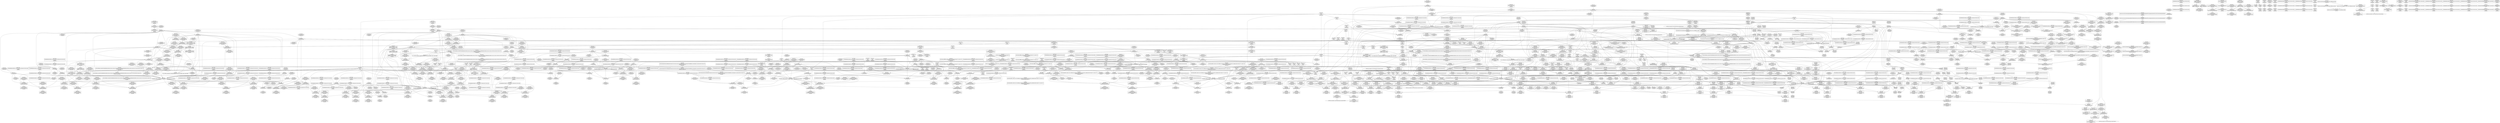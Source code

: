 digraph {
	CE0x4b30000 [shape=record,shape=Mrecord,label="{CE0x4b30000|rcu_read_unlock:entry}"]
	CE0x4b75bf0 [shape=record,shape=Mrecord,label="{CE0x4b75bf0|i64*_getelementptr_inbounds_(_11_x_i64_,_11_x_i64_*___llvm_gcov_ctr132,_i64_0,_i64_8)|*Constant*|*SummSink*}"]
	CE0x4bb7b30 [shape=record,shape=Mrecord,label="{CE0x4bb7b30|i64*_getelementptr_inbounds_(_4_x_i64_,_4_x_i64_*___llvm_gcov_ctr133,_i64_0,_i64_3)|*Constant*}"]
	CE0x4ae6170 [shape=record,shape=Mrecord,label="{CE0x4ae6170|current_sid:entry}"]
	CE0x4ac8b90 [shape=record,shape=Mrecord,label="{CE0x4ac8b90|_ret_i32_%retval.0,_!dbg_!27728|security/selinux/avc.c,775|*SummSource*}"]
	CE0x4b26540 [shape=record,shape=Mrecord,label="{CE0x4b26540|i64_1|*Constant*}"]
	CE0x4b44e70 [shape=record,shape=Mrecord,label="{CE0x4b44e70|_call_void___rcu_read_unlock()_#10,_!dbg_!27734|include/linux/rcupdate.h,937|*SummSource*}"]
	CE0x4b61a80 [shape=record,shape=Mrecord,label="{CE0x4b61a80|__preempt_count_add:tmp6|./arch/x86/include/asm/preempt.h,73}"]
	CE0x4b693c0 [shape=record,shape=Mrecord,label="{CE0x4b693c0|i64*_getelementptr_inbounds_(_4_x_i64_,_4_x_i64_*___llvm_gcov_ctr128,_i64_0,_i64_2)|*Constant*|*SummSource*}"]
	CE0x4ae06c0 [shape=record,shape=Mrecord,label="{CE0x4ae06c0|rcu_lock_acquire:tmp6|*SummSink*}"]
	CE0x4b34de0 [shape=record,shape=Mrecord,label="{CE0x4b34de0|rcu_lock_acquire:entry|*SummSource*}"]
	CE0x4b5c370 [shape=record,shape=Mrecord,label="{CE0x4b5c370|rcu_read_lock:if.end|*SummSink*}"]
	CE0x4b14ec0 [shape=record,shape=Mrecord,label="{CE0x4b14ec0|i64*_getelementptr_inbounds_(_11_x_i64_,_11_x_i64_*___llvm_gcov_ctr132,_i64_0,_i64_0)|*Constant*}"]
	CE0x4afa270 [shape=record,shape=Mrecord,label="{CE0x4afa270|task_sid:tmp19|security/selinux/hooks.c,208|*SummSource*}"]
	CE0x5de50a0 [shape=record,shape=Mrecord,label="{CE0x5de50a0|selinux_task_create:tmp|*SummSink*}"]
	CE0x4b777b0 [shape=record,shape=Mrecord,label="{CE0x4b777b0|rcu_read_lock:tmp9|include/linux/rcupdate.h,882|*SummSource*}"]
	CE0x4b15f80 [shape=record,shape=Mrecord,label="{CE0x4b15f80|GLOBAL:rcu_read_lock|*Constant*}"]
	CE0x4b0fc00 [shape=record,shape=Mrecord,label="{CE0x4b0fc00|current_sid:if.end|*SummSource*}"]
	CE0x4b46c00 [shape=record,shape=Mrecord,label="{CE0x4b46c00|rcu_lock_release:tmp3|*SummSink*}"]
	CE0x4bbf560 [shape=record,shape=Mrecord,label="{CE0x4bbf560|i64*_getelementptr_inbounds_(_4_x_i64_,_4_x_i64_*___llvm_gcov_ctr134,_i64_0,_i64_1)|*Constant*|*SummSource*}"]
	CE0x4b42230 [shape=record,shape=Mrecord,label="{CE0x4b42230|task_sid:tmp27|security/selinux/hooks.c,208|*SummSink*}"]
	CE0x4b0a710 [shape=record,shape=Mrecord,label="{CE0x4b0a710|i8_1|*Constant*|*SummSink*}"]
	CE0x4b44b50 [shape=record,shape=Mrecord,label="{CE0x4b44b50|_ret_void,_!dbg_!27717|include/linux/rcupdate.h,424|*SummSource*}"]
	CE0x4b419e0 [shape=record,shape=Mrecord,label="{CE0x4b419e0|i64*_getelementptr_inbounds_(_13_x_i64_,_13_x_i64_*___llvm_gcov_ctr126,_i64_0,_i64_12)|*Constant*|*SummSource*}"]
	CE0x4ae7db0 [shape=record,shape=Mrecord,label="{CE0x4ae7db0|current_sid:tmp18|security/selinux/hooks.c,218|*SummSink*}"]
	CE0x4bbffc0 [shape=record,shape=Mrecord,label="{CE0x4bbffc0|__rcu_read_unlock:tmp3|*SummSink*}"]
	CE0x4b157a0 [shape=record,shape=Mrecord,label="{CE0x4b157a0|rcu_read_unlock:do.body|*SummSource*}"]
	CE0x4b5c590 [shape=record,shape=Mrecord,label="{CE0x4b5c590|i64*_getelementptr_inbounds_(_4_x_i64_,_4_x_i64_*___llvm_gcov_ctr130,_i64_0,_i64_2)|*Constant*|*SummSink*}"]
	CE0x4ba9aa0 [shape=record,shape=Mrecord,label="{CE0x4ba9aa0|_call_void_mcount()_#3|*SummSink*}"]
	CE0x4aef0e0 [shape=record,shape=Mrecord,label="{CE0x4aef0e0|rcu_read_lock:tmp17|include/linux/rcupdate.h,882|*SummSource*}"]
	CE0x4ae48b0 [shape=record,shape=Mrecord,label="{CE0x4ae48b0|get_current:bb|*SummSource*}"]
	CE0x4af77b0 [shape=record,shape=Mrecord,label="{CE0x4af77b0|i64*_getelementptr_inbounds_(_11_x_i64_,_11_x_i64_*___llvm_gcov_ctr125,_i64_0,_i64_10)|*Constant*}"]
	CE0x4ae72b0 [shape=record,shape=Mrecord,label="{CE0x4ae72b0|get_current:entry|*SummSink*}"]
	CE0x4af9cf0 [shape=record,shape=Mrecord,label="{CE0x4af9cf0|task_sid:tmp18|security/selinux/hooks.c,208|*SummSource*}"]
	CE0x4adf2c0 [shape=record,shape=Mrecord,label="{CE0x4adf2c0|task_sid:land.lhs.true2}"]
	CE0x4b76170 [shape=record,shape=Mrecord,label="{CE0x4b76170|rcu_lock_acquire:tmp5|include/linux/rcupdate.h,418|*SummSource*}"]
	CE0x4ae45e0 [shape=record,shape=Mrecord,label="{CE0x4ae45e0|get_current:bb}"]
	CE0x4b59a50 [shape=record,shape=Mrecord,label="{CE0x4b59a50|rcu_read_lock:tmp19|include/linux/rcupdate.h,882|*SummSink*}"]
	CE0x4acc5c0 [shape=record,shape=Mrecord,label="{CE0x4acc5c0|current_sid:tmp2|*SummSink*}"]
	CE0x4acdcf0 [shape=record,shape=Mrecord,label="{CE0x4acdcf0|current_sid:land.lhs.true|*SummSource*}"]
	CE0x4ac80d0 [shape=record,shape=Mrecord,label="{CE0x4ac80d0|current_sid:call4|security/selinux/hooks.c,218|*SummSink*}"]
	CE0x4af74b0 [shape=record,shape=Mrecord,label="{CE0x4af74b0|current_sid:if.end|*SummSink*}"]
	CE0x4bb8e60 [shape=record,shape=Mrecord,label="{CE0x4bb8e60|i64*_getelementptr_inbounds_(_4_x_i64_,_4_x_i64_*___llvm_gcov_ctr133,_i64_0,_i64_0)|*Constant*|*SummSink*}"]
	CE0x4b66de0 [shape=record,shape=Mrecord,label="{CE0x4b66de0|rcu_read_unlock:do.end|*SummSource*}"]
	CE0x4ae39a0 [shape=record,shape=Mrecord,label="{CE0x4ae39a0|current_sid:tobool1|security/selinux/hooks.c,218|*SummSource*}"]
	CE0x4b3afe0 [shape=record,shape=Mrecord,label="{CE0x4b3afe0|task_sid:tobool1|security/selinux/hooks.c,208|*SummSource*}"]
	CE0x4b32f60 [shape=record,shape=Mrecord,label="{CE0x4b32f60|task_sid:tobool4|security/selinux/hooks.c,208|*SummSource*}"]
	CE0x4b16fe0 [shape=record,shape=Mrecord,label="{CE0x4b16fe0|GLOBAL:rcu_read_lock|*Constant*|*SummSink*}"]
	CE0x4b6dce0 [shape=record,shape=Mrecord,label="{CE0x4b6dce0|i8*_getelementptr_inbounds_(_25_x_i8_,_25_x_i8_*_.str45,_i32_0,_i32_0)|*Constant*|*SummSink*}"]
	CE0x4ad15a0 [shape=record,shape=Mrecord,label="{CE0x4ad15a0|_ret_%struct.task_struct*_%tmp4,_!dbg_!27714|./arch/x86/include/asm/current.h,14|*SummSink*}"]
	CE0x4af5330 [shape=record,shape=Mrecord,label="{CE0x4af5330|i64*_getelementptr_inbounds_(_2_x_i64_,_2_x_i64_*___llvm_gcov_ctr136,_i64_0,_i64_0)|*Constant*|*SummSource*}"]
	CE0x5d278b0 [shape=record,shape=Mrecord,label="{CE0x5d278b0|selinux_task_create:call|security/selinux/hooks.c,3450}"]
	CE0x4aba7b0 [shape=record,shape=Mrecord,label="{CE0x4aba7b0|rcu_read_lock:tmp1|*SummSink*}"]
	CE0x4ad5560 [shape=record,shape=Mrecord,label="{CE0x4ad5560|i32_1|*Constant*}"]
	CE0x4ae4c90 [shape=record,shape=Mrecord,label="{CE0x4ae4c90|get_current:tmp4|./arch/x86/include/asm/current.h,14}"]
	CE0x4ba80b0 [shape=record,shape=Mrecord,label="{CE0x4ba80b0|rcu_lock_release:tmp7|*SummSource*}"]
	CE0x4b72bf0 [shape=record,shape=Mrecord,label="{CE0x4b72bf0|rcu_read_unlock:tmp}"]
	CE0x4b37720 [shape=record,shape=Mrecord,label="{CE0x4b37720|task_sid:bb|*SummSource*}"]
	CE0x4b11410 [shape=record,shape=Mrecord,label="{CE0x4b11410|cred_sid:tmp5|security/selinux/hooks.c,196|*SummSink*}"]
	CE0x4b74750 [shape=record,shape=Mrecord,label="{CE0x4b74750|rcu_read_unlock:tmp8|include/linux/rcupdate.h,933|*SummSink*}"]
	CE0x4af8cf0 [shape=record,shape=Mrecord,label="{CE0x4af8cf0|current_sid:tobool1|security/selinux/hooks.c,218}"]
	CE0x4b39940 [shape=record,shape=Mrecord,label="{CE0x4b39940|task_sid:tmp11|security/selinux/hooks.c,208}"]
	CE0x4ac6000 [shape=record,shape=Mrecord,label="{CE0x4ac6000|_call_void_mcount()_#3}"]
	CE0x4b148e0 [shape=record,shape=Mrecord,label="{CE0x4b148e0|rcu_read_unlock:tmp4|include/linux/rcupdate.h,933|*SummSink*}"]
	CE0x4aedd80 [shape=record,shape=Mrecord,label="{CE0x4aedd80|task_sid:tmp21|security/selinux/hooks.c,208|*SummSink*}"]
	CE0x4b721a0 [shape=record,shape=Mrecord,label="{CE0x4b721a0|rcu_lock_acquire:tmp3|*SummSource*}"]
	CE0x4b5c3e0 [shape=record,shape=Mrecord,label="{CE0x4b5c3e0|rcu_read_lock:do.end}"]
	CE0x4b6ff40 [shape=record,shape=Mrecord,label="{CE0x4b6ff40|__rcu_read_lock:tmp7|include/linux/rcupdate.h,240}"]
	CE0x4b54910 [shape=record,shape=Mrecord,label="{CE0x4b54910|rcu_read_lock:tmp15|include/linux/rcupdate.h,882|*SummSource*}"]
	CE0x4b156a0 [shape=record,shape=Mrecord,label="{CE0x4b156a0|rcu_read_unlock:do.body}"]
	CE0x4b32d20 [shape=record,shape=Mrecord,label="{CE0x4b32d20|i64_7|*Constant*}"]
	CE0x4b345b0 [shape=record,shape=Mrecord,label="{CE0x4b345b0|task_sid:if.then|*SummSink*}"]
	CE0x4af55d0 [shape=record,shape=Mrecord,label="{CE0x4af55d0|get_current:tmp|*SummSource*}"]
	CE0x4b2ec20 [shape=record,shape=Mrecord,label="{CE0x4b2ec20|GLOBAL:__preempt_count|Global_var:__preempt_count}"]
	CE0x4b15540 [shape=record,shape=Mrecord,label="{CE0x4b15540|__rcu_read_lock:tmp4|include/linux/rcupdate.h,239|*SummSource*}"]
	CE0x4b14320 [shape=record,shape=Mrecord,label="{CE0x4b14320|_call_void_mcount()_#3|*SummSink*}"]
	CE0x4afa820 [shape=record,shape=Mrecord,label="{CE0x4afa820|i64_2|*Constant*|*SummSink*}"]
	CE0x4bfc100 [shape=record,shape=Mrecord,label="{CE0x4bfc100|_call_void_mcount()_#3}"]
	CE0x4af3010 [shape=record,shape=Mrecord,label="{CE0x4af3010|rcu_read_lock:tmp6|include/linux/rcupdate.h,882|*SummSink*}"]
	CE0x4b36500 [shape=record,shape=Mrecord,label="{CE0x4b36500|cred_sid:sid|security/selinux/hooks.c,197|*SummSource*}"]
	CE0x4b42d60 [shape=record,shape=Mrecord,label="{CE0x4b42d60|cred_sid:entry}"]
	CE0x4ac8920 [shape=record,shape=Mrecord,label="{CE0x4ac8920|avc_has_perm:auditdata|Function::avc_has_perm&Arg::auditdata::}"]
	CE0x4b552e0 [shape=record,shape=Mrecord,label="{CE0x4b552e0|rcu_read_lock:bb}"]
	CE0x4b34230 [shape=record,shape=Mrecord,label="{CE0x4b34230|i64_6|*Constant*|*SummSink*}"]
	CE0x4b78bb0 [shape=record,shape=Mrecord,label="{CE0x4b78bb0|rcu_read_unlock:land.lhs.true}"]
	CE0x4b2f460 [shape=record,shape=Mrecord,label="{CE0x4b2f460|__preempt_count_sub:tmp2|*SummSource*}"]
	CE0x4ac2c30 [shape=record,shape=Mrecord,label="{CE0x4ac2c30|selinux_task_create:tmp2|*SummSink*}"]
	CE0x4ac6b90 [shape=record,shape=Mrecord,label="{CE0x4ac6b90|task_sid:land.lhs.true|*SummSink*}"]
	CE0x4b309e0 [shape=record,shape=Mrecord,label="{CE0x4b309e0|task_sid:tmp1|*SummSink*}"]
	CE0x4af5e80 [shape=record,shape=Mrecord,label="{CE0x4af5e80|i64*_getelementptr_inbounds_(_2_x_i64_,_2_x_i64_*___llvm_gcov_ctr98,_i64_0,_i64_0)|*Constant*|*SummSource*}"]
	CE0x4aef7b0 [shape=record,shape=Mrecord,label="{CE0x4aef7b0|current_sid:cred|security/selinux/hooks.c,218}"]
	CE0x4af8b80 [shape=record,shape=Mrecord,label="{CE0x4af8b80|current_sid:tmp8|security/selinux/hooks.c,218|*SummSource*}"]
	CE0x4aba1d0 [shape=record,shape=Mrecord,label="{CE0x4aba1d0|current_sid:tmp12|security/selinux/hooks.c,218}"]
	CE0x4b3b6c0 [shape=record,shape=Mrecord,label="{CE0x4b3b6c0|GLOBAL:rcu_lock_map|Global_var:rcu_lock_map|*SummSink*}"]
	CE0x4acd800 [shape=record,shape=Mrecord,label="{CE0x4acd800|i32_22|*Constant*|*SummSink*}"]
	CE0x4b3a8d0 [shape=record,shape=Mrecord,label="{CE0x4b3a8d0|task_sid:tmp16|security/selinux/hooks.c,208}"]
	CE0x4ae7ee0 [shape=record,shape=Mrecord,label="{CE0x4ae7ee0|current_sid:tmp19|security/selinux/hooks.c,218}"]
	CE0x4b28750 [shape=record,shape=Mrecord,label="{CE0x4b28750|_ret_i32_%tmp6,_!dbg_!27716|security/selinux/hooks.c,197|*SummSink*}"]
	CE0x4ba71f0 [shape=record,shape=Mrecord,label="{CE0x4ba71f0|rcu_lock_acquire:indirectgoto}"]
	CE0x4bbb6d0 [shape=record,shape=Mrecord,label="{CE0x4bbb6d0|rcu_lock_release:tmp4|include/linux/rcupdate.h,423|*SummSource*}"]
	CE0x4b3b3f0 [shape=record,shape=Mrecord,label="{CE0x4b3b3f0|rcu_lock_acquire:entry|*SummSink*}"]
	CE0x4adfc60 [shape=record,shape=Mrecord,label="{CE0x4adfc60|i64_0|*Constant*|*SummSource*}"]
	CE0x4b16da0 [shape=record,shape=Mrecord,label="{CE0x4b16da0|i64*_getelementptr_inbounds_(_2_x_i64_,_2_x_i64_*___llvm_gcov_ctr131,_i64_0,_i64_1)|*Constant*|*SummSource*}"]
	CE0x4bad820 [shape=record,shape=Mrecord,label="{CE0x4bad820|i64*_getelementptr_inbounds_(_4_x_i64_,_4_x_i64_*___llvm_gcov_ctr129,_i64_0,_i64_0)|*Constant*|*SummSink*}"]
	CE0x4b80770 [shape=record,shape=Mrecord,label="{CE0x4b80770|rcu_read_unlock:tmp21|include/linux/rcupdate.h,935|*SummSource*}"]
	CE0x4b2f3f0 [shape=record,shape=Mrecord,label="{CE0x4b2f3f0|__preempt_count_sub:tmp2}"]
	CE0x4b46390 [shape=record,shape=Mrecord,label="{CE0x4b46390|__rcu_read_lock:bb|*SummSink*}"]
	CE0x4b0b910 [shape=record,shape=Mrecord,label="{CE0x4b0b910|_ret_i32_%call7,_!dbg_!27749|security/selinux/hooks.c,210}"]
	CE0x4ae9da0 [shape=record,shape=Mrecord,label="{CE0x4ae9da0|current_has_perm:entry}"]
	CE0x4b5d060 [shape=record,shape=Mrecord,label="{CE0x4b5d060|rcu_read_lock:tmp8|include/linux/rcupdate.h,882}"]
	CE0x4b47e50 [shape=record,shape=Mrecord,label="{CE0x4b47e50|__rcu_read_lock:do.body|*SummSink*}"]
	CE0x4aee190 [shape=record,shape=Mrecord,label="{CE0x4aee190|task_sid:tmp23|security/selinux/hooks.c,208}"]
	CE0x4b5a040 [shape=record,shape=Mrecord,label="{CE0x4b5a040|rcu_read_lock:tmp21|include/linux/rcupdate.h,884}"]
	CE0x4b4d710 [shape=record,shape=Mrecord,label="{CE0x4b4d710|i8*_undef|*Constant*|*SummSink*}"]
	CE0x4b622d0 [shape=record,shape=Mrecord,label="{CE0x4b622d0|GLOBAL:__preempt_count_sub|*Constant*}"]
	CE0x4b29e00 [shape=record,shape=Mrecord,label="{CE0x4b29e00|__preempt_count_add:tmp|*SummSink*}"]
	CE0x4ae3bd0 [shape=record,shape=Mrecord,label="{CE0x4ae3bd0|selinux_task_create:entry}"]
	CE0x4b5a950 [shape=record,shape=Mrecord,label="{CE0x4b5a950|rcu_read_lock:tmp21|include/linux/rcupdate.h,884|*SummSink*}"]
	CE0x4acdbd0 [shape=record,shape=Mrecord,label="{CE0x4acdbd0|current_sid:security|security/selinux/hooks.c,218|*SummSource*}"]
	CE0x4ade810 [shape=record,shape=Mrecord,label="{CE0x4ade810|current_sid:tmp23|security/selinux/hooks.c,218}"]
	CE0x4ba8220 [shape=record,shape=Mrecord,label="{CE0x4ba8220|i8*_undef|*Constant*}"]
	CE0x4acbe00 [shape=record,shape=Mrecord,label="{CE0x4acbe00|i64_4|*Constant*}"]
	CE0x4acd440 [shape=record,shape=Mrecord,label="{CE0x4acd440|current_sid:tmp21|security/selinux/hooks.c,218|*SummSink*}"]
	CE0x4ac84a0 [shape=record,shape=Mrecord,label="{CE0x4ac84a0|get_current:entry}"]
	CE0x4b4f460 [shape=record,shape=Mrecord,label="{CE0x4b4f460|i64*_getelementptr_inbounds_(_4_x_i64_,_4_x_i64_*___llvm_gcov_ctr134,_i64_0,_i64_0)|*Constant*|*SummSink*}"]
	CE0x4aedc50 [shape=record,shape=Mrecord,label="{CE0x4aedc50|task_sid:tmp22|security/selinux/hooks.c,208}"]
	CE0x4aef150 [shape=record,shape=Mrecord,label="{CE0x4aef150|rcu_read_lock:tmp17|include/linux/rcupdate.h,882|*SummSink*}"]
	CE0x4b32cb0 [shape=record,shape=Mrecord,label="{CE0x4b32cb0|rcu_read_lock:call3|include/linux/rcupdate.h,882|*SummSink*}"]
	CE0x4b744a0 [shape=record,shape=Mrecord,label="{CE0x4b744a0|rcu_lock_acquire:indirectgoto|*SummSink*}"]
	CE0x4af71c0 [shape=record,shape=Mrecord,label="{CE0x4af71c0|i1_true|*Constant*}"]
	CE0x4afb4d0 [shape=record,shape=Mrecord,label="{CE0x4afb4d0|i32_(i32,_i32,_i16,_i32,_%struct.common_audit_data*)*_bitcast_(i32_(i32,_i32,_i16,_i32,_%struct.common_audit_data.495*)*_avc_has_perm_to_i32_(i32,_i32,_i16,_i32,_%struct.common_audit_data*)*)|*Constant*|*SummSource*}"]
	CE0x4b17640 [shape=record,shape=Mrecord,label="{CE0x4b17640|i64*_getelementptr_inbounds_(_4_x_i64_,_4_x_i64_*___llvm_gcov_ctr128,_i64_0,_i64_1)|*Constant*|*SummSink*}"]
	CE0x4acadb0 [shape=record,shape=Mrecord,label="{CE0x4acadb0|GLOBAL:rcu_lock_acquire|*Constant*}"]
	CE0x4bb8320 [shape=record,shape=Mrecord,label="{CE0x4bb8320|i64*_getelementptr_inbounds_(_4_x_i64_,_4_x_i64_*___llvm_gcov_ctr133,_i64_0,_i64_3)|*Constant*|*SummSource*}"]
	CE0x4bbcd10 [shape=record,shape=Mrecord,label="{CE0x4bbcd10|i64*_getelementptr_inbounds_(_4_x_i64_,_4_x_i64_*___llvm_gcov_ctr133,_i64_0,_i64_2)|*Constant*|*SummSource*}"]
	CE0x4ae9020 [shape=record,shape=Mrecord,label="{CE0x4ae9020|GLOBAL:current_task|Global_var:current_task|*SummSink*}"]
	CE0x4b77630 [shape=record,shape=Mrecord,label="{CE0x4b77630|rcu_read_lock:tmp10|include/linux/rcupdate.h,882}"]
	CE0x4ae3640 [shape=record,shape=Mrecord,label="{CE0x4ae3640|selinux_task_create:call1|security/selinux/hooks.c,3450}"]
	CE0x4adf4b0 [shape=record,shape=Mrecord,label="{CE0x4adf4b0|task_sid:land.lhs.true|*SummSource*}"]
	CE0x4b0b800 [shape=record,shape=Mrecord,label="{CE0x4b0b800|task_sid:task|Function::task_sid&Arg::task::|*SummSource*}"]
	CE0x4b39de0 [shape=record,shape=Mrecord,label="{CE0x4b39de0|__rcu_read_lock:tmp5|include/linux/rcupdate.h,239|*SummSink*}"]
	CE0x4b162d0 [shape=record,shape=Mrecord,label="{CE0x4b162d0|_ret_void,_!dbg_!27717|include/linux/rcupdate.h,240}"]
	CE0x4ac4ea0 [shape=record,shape=Mrecord,label="{CE0x4ac4ea0|task_sid:tmp4|*LoadInst*|security/selinux/hooks.c,208}"]
	CE0x4af93b0 [shape=record,shape=Mrecord,label="{CE0x4af93b0|i64*_getelementptr_inbounds_(_11_x_i64_,_11_x_i64_*___llvm_gcov_ctr125,_i64_0,_i64_9)|*Constant*|*SummSink*}"]
	CE0x4b6bd20 [shape=record,shape=Mrecord,label="{CE0x4b6bd20|rcu_read_unlock:tmp1}"]
	CE0x4b42890 [shape=record,shape=Mrecord,label="{CE0x4b42890|GLOBAL:cred_sid|*Constant*|*SummSource*}"]
	CE0x4b59da0 [shape=record,shape=Mrecord,label="{CE0x4b59da0|rcu_read_lock:tmp20|include/linux/rcupdate.h,882|*SummSource*}"]
	CE0x4b5a470 [shape=record,shape=Mrecord,label="{CE0x4b5a470|i64*_getelementptr_inbounds_(_11_x_i64_,_11_x_i64_*___llvm_gcov_ctr127,_i64_0,_i64_10)|*Constant*}"]
	CE0x4b28d00 [shape=record,shape=Mrecord,label="{CE0x4b28d00|__preempt_count_add:tmp1|*SummSink*}"]
	CE0x4acbcd0 [shape=record,shape=Mrecord,label="{CE0x4acbcd0|current_sid:tobool1|security/selinux/hooks.c,218|*SummSink*}"]
	CE0x4b682f0 [shape=record,shape=Mrecord,label="{CE0x4b682f0|i64_1|*Constant*}"]
	CE0x4b712c0 [shape=record,shape=Mrecord,label="{CE0x4b712c0|rcu_read_unlock:tmp16|include/linux/rcupdate.h,933}"]
	CE0x4b5bf50 [shape=record,shape=Mrecord,label="{CE0x4b5bf50|rcu_read_lock:tmp11|include/linux/rcupdate.h,882|*SummSink*}"]
	CE0x4ae35d0 [shape=record,shape=Mrecord,label="{CE0x4ae35d0|selinux_task_create:call1|security/selinux/hooks.c,3450|*SummSource*}"]
	CE0x4bb9690 [shape=record,shape=Mrecord,label="{CE0x4bb9690|COLLAPSED:_GCMRE___llvm_gcov_ctr133_internal_global_4_x_i64_zeroinitializer:_elem_0:default:}"]
	CE0x4b70070 [shape=record,shape=Mrecord,label="{CE0x4b70070|__rcu_read_lock:tmp7|include/linux/rcupdate.h,240|*SummSource*}"]
	CE0x4aea070 [shape=record,shape=Mrecord,label="{CE0x4aea070|current_has_perm:entry|*SummSink*}"]
	CE0x4b34f60 [shape=record,shape=Mrecord,label="{CE0x4b34f60|COLLAPSED:_GCMRE___llvm_gcov_ctr126_internal_global_13_x_i64_zeroinitializer:_elem_0:default:}"]
	CE0x4b31350 [shape=record,shape=Mrecord,label="{CE0x4b31350|task_sid:tmp8|security/selinux/hooks.c,208|*SummSink*}"]
	CE0x4aeb330 [shape=record,shape=Mrecord,label="{CE0x4aeb330|_ret_void,_!dbg_!27735|include/linux/rcupdate.h,938|*SummSource*}"]
	CE0x4b36310 [shape=record,shape=Mrecord,label="{CE0x4b36310|i32_1|*Constant*}"]
	CE0x4aea600 [shape=record,shape=Mrecord,label="{CE0x4aea600|%struct.common_audit_data*_null|*Constant*|*SummSink*}"]
	CE0x4b37190 [shape=record,shape=Mrecord,label="{CE0x4b37190|GLOBAL:task_sid.__warned|Global_var:task_sid.__warned|*SummSource*}"]
	CE0x4b798d0 [shape=record,shape=Mrecord,label="{CE0x4b798d0|rcu_read_unlock:bb}"]
	CE0x4b6a850 [shape=record,shape=Mrecord,label="{CE0x4b6a850|rcu_read_unlock:land.lhs.true|*SummSource*}"]
	CE0x4adc5b0 [shape=record,shape=Mrecord,label="{CE0x4adc5b0|task_sid:tmp2|*SummSource*}"]
	CE0x4af6a20 [shape=record,shape=Mrecord,label="{CE0x4af6a20|i32_208|*Constant*|*SummSink*}"]
	CE0x4b51960 [shape=record,shape=Mrecord,label="{CE0x4b51960|rcu_lock_release:__here|*SummSource*}"]
	CE0x4acd250 [shape=record,shape=Mrecord,label="{CE0x4acd250|current_sid:if.then}"]
	CE0x4baacb0 [shape=record,shape=Mrecord,label="{CE0x4baacb0|__preempt_count_sub:do.body}"]
	CE0x4aea8d0 [shape=record,shape=Mrecord,label="{CE0x4aea8d0|_ret_i32_%retval.0,_!dbg_!27728|security/selinux/avc.c,775}"]
	CE0x4ac9490 [shape=record,shape=Mrecord,label="{CE0x4ac9490|current_sid:tmp7|security/selinux/hooks.c,218|*SummSink*}"]
	CE0x4b80b00 [shape=record,shape=Mrecord,label="{CE0x4b80b00|i64*_getelementptr_inbounds_(_11_x_i64_,_11_x_i64_*___llvm_gcov_ctr132,_i64_0,_i64_10)|*Constant*|*SummSink*}"]
	CE0x4b43950 [shape=record,shape=Mrecord,label="{CE0x4b43950|_call_void_rcu_lock_release(%struct.lockdep_map*_rcu_lock_map)_#10,_!dbg_!27733|include/linux/rcupdate.h,935|*SummSink*}"]
	CE0x4ba9570 [shape=record,shape=Mrecord,label="{CE0x4ba9570|i64_1|*Constant*}"]
	CE0x4af3440 [shape=record,shape=Mrecord,label="{CE0x4af3440|rcu_read_lock:if.then}"]
	CE0x4b43ac0 [shape=record,shape=Mrecord,label="{CE0x4b43ac0|rcu_lock_release:entry}"]
	CE0x4b78510 [shape=record,shape=Mrecord,label="{CE0x4b78510|GLOBAL:__preempt_count|Global_var:__preempt_count}"]
	CE0x4b76a70 [shape=record,shape=Mrecord,label="{CE0x4b76a70|rcu_read_unlock:tmp10|include/linux/rcupdate.h,933}"]
	CE0x4b317d0 [shape=record,shape=Mrecord,label="{CE0x4b317d0|_ret_void,_!dbg_!27717|include/linux/rcupdate.h,419}"]
	CE0x4b47ec0 [shape=record,shape=Mrecord,label="{CE0x4b47ec0|__rcu_read_lock:do.end}"]
	CE0x4af9ba0 [shape=record,shape=Mrecord,label="{CE0x4af9ba0|COLLAPSED:_GCMRE___llvm_gcov_ctr136_internal_global_2_x_i64_zeroinitializer:_elem_0:default:}"]
	CE0x4afa2e0 [shape=record,shape=Mrecord,label="{CE0x4afa2e0|task_sid:tmp19|security/selinux/hooks.c,208|*SummSink*}"]
	CE0x4b3fdc0 [shape=record,shape=Mrecord,label="{CE0x4b3fdc0|task_sid:tmp23|security/selinux/hooks.c,208|*SummSource*}"]
	CE0x4b6f9d0 [shape=record,shape=Mrecord,label="{CE0x4b6f9d0|rcu_read_lock:tmp5|include/linux/rcupdate.h,882|*SummSource*}"]
	CE0x4b33300 [shape=record,shape=Mrecord,label="{CE0x4b33300|_call_void_mcount()_#3|*SummSource*}"]
	CE0x4adecc0 [shape=record,shape=Mrecord,label="{CE0x4adecc0|current_sid:land.lhs.true|*SummSink*}"]
	CE0x4b6b2c0 [shape=record,shape=Mrecord,label="{CE0x4b6b2c0|GLOBAL:__preempt_count_add|*Constant*|*SummSource*}"]
	CE0x4b30610 [shape=record,shape=Mrecord,label="{CE0x4b30610|cred_sid:tmp2|*SummSink*}"]
	CE0x4ad0420 [shape=record,shape=Mrecord,label="{CE0x4ad0420|current_has_perm:call1|security/selinux/hooks.c,1543}"]
	CE0x4b33370 [shape=record,shape=Mrecord,label="{CE0x4b33370|_call_void_mcount()_#3|*SummSink*}"]
	CE0x4afb0a0 [shape=record,shape=Mrecord,label="{CE0x4afb0a0|i32_(i32,_i32,_i16,_i32,_%struct.common_audit_data*)*_bitcast_(i32_(i32,_i32,_i16,_i32,_%struct.common_audit_data.495*)*_avc_has_perm_to_i32_(i32,_i32,_i16,_i32,_%struct.common_audit_data*)*)|*Constant*}"]
	CE0x4b70810 [shape=record,shape=Mrecord,label="{CE0x4b70810|rcu_read_unlock:tmp13|include/linux/rcupdate.h,933|*SummSource*}"]
	CE0x4ad3550 [shape=record,shape=Mrecord,label="{CE0x4ad3550|i64*_getelementptr_inbounds_(_2_x_i64_,_2_x_i64_*___llvm_gcov_ctr271,_i64_0,_i64_0)|*Constant*|*SummSink*}"]
	CE0x4acc550 [shape=record,shape=Mrecord,label="{CE0x4acc550|current_sid:tmp2|*SummSource*}"]
	CE0x4bb7470 [shape=record,shape=Mrecord,label="{CE0x4bb7470|GLOBAL:lock_release|*Constant*}"]
	CE0x4ae7c30 [shape=record,shape=Mrecord,label="{CE0x4ae7c30|current_sid:tmp18|security/selinux/hooks.c,218|*SummSource*}"]
	CE0x4b0c4d0 [shape=record,shape=Mrecord,label="{CE0x4b0c4d0|current_has_perm:tmp2}"]
	CE0x4b4dc90 [shape=record,shape=Mrecord,label="{CE0x4b4dc90|rcu_lock_release:bb|*SummSource*}"]
	CE0x4b45bc0 [shape=record,shape=Mrecord,label="{CE0x4b45bc0|_ret_void,_!dbg_!27717|include/linux/rcupdate.h,245}"]
	CE0x4b351d0 [shape=record,shape=Mrecord,label="{CE0x4b351d0|task_sid:tmp|*SummSink*}"]
	CE0x4b7d270 [shape=record,shape=Mrecord,label="{CE0x4b7d270|i64*_getelementptr_inbounds_(_4_x_i64_,_4_x_i64_*___llvm_gcov_ctr130,_i64_0,_i64_1)|*Constant*|*SummSink*}"]
	CE0x4af49d0 [shape=record,shape=Mrecord,label="{CE0x4af49d0|current_sid:tmp4|security/selinux/hooks.c,218|*SummSource*}"]
	CE0x4b6f1b0 [shape=record,shape=Mrecord,label="{CE0x4b6f1b0|_ret_void,_!dbg_!27717|include/linux/rcupdate.h,419|*SummSource*}"]
	CE0x4b7a120 [shape=record,shape=Mrecord,label="{CE0x4b7a120|_call_void_mcount()_#3}"]
	CE0x4b66960 [shape=record,shape=Mrecord,label="{CE0x4b66960|rcu_read_unlock:tmp8|include/linux/rcupdate.h,933}"]
	CE0x4aed8b0 [shape=record,shape=Mrecord,label="{CE0x4aed8b0|task_sid:tmp21|security/selinux/hooks.c,208}"]
	CE0x4ab9980 [shape=record,shape=Mrecord,label="{CE0x4ab9980|task_sid:do.body|*SummSource*}"]
	CE0x4b30900 [shape=record,shape=Mrecord,label="{CE0x4b30900|task_sid:tmp1}"]
	CE0x4b70d70 [shape=record,shape=Mrecord,label="{CE0x4b70d70|__rcu_read_unlock:tmp4|include/linux/rcupdate.h,244|*SummSink*}"]
	CE0x4b73410 [shape=record,shape=Mrecord,label="{CE0x4b73410|rcu_read_unlock:tmp14|include/linux/rcupdate.h,933|*SummSource*}"]
	CE0x4aed840 [shape=record,shape=Mrecord,label="{CE0x4aed840|task_sid:tmp20|security/selinux/hooks.c,208}"]
	CE0x4ac2740 [shape=record,shape=Mrecord,label="{CE0x4ac2740|selinux_task_create:tmp3}"]
	CE0x4bbc6d0 [shape=record,shape=Mrecord,label="{CE0x4bbc6d0|i64*_getelementptr_inbounds_(_4_x_i64_,_4_x_i64_*___llvm_gcov_ctr129,_i64_0,_i64_3)|*Constant*|*SummSink*}"]
	CE0x4bada80 [shape=record,shape=Mrecord,label="{CE0x4bada80|__preempt_count_add:tmp}"]
	"CONST[source:0(mediator),value:2(dynamic)][purpose:{object}][SnkIdx:1]"
	CE0x4b44cc0 [shape=record,shape=Mrecord,label="{CE0x4b44cc0|_ret_void,_!dbg_!27717|include/linux/rcupdate.h,424|*SummSink*}"]
	CE0x4b25680 [shape=record,shape=Mrecord,label="{CE0x4b25680|i64*_getelementptr_inbounds_(_13_x_i64_,_13_x_i64_*___llvm_gcov_ctr126,_i64_0,_i64_1)|*Constant*|*SummSource*}"]
	CE0x4b7cb60 [shape=record,shape=Mrecord,label="{CE0x4b7cb60|rcu_read_unlock:tmp11|include/linux/rcupdate.h,933|*SummSource*}"]
	CE0x4adbdf0 [shape=record,shape=Mrecord,label="{CE0x4adbdf0|task_sid:tmp5|security/selinux/hooks.c,208|*SummSource*}"]
	CE0x4adcc50 [shape=record,shape=Mrecord,label="{CE0x4adcc50|i32_77|*Constant*|*SummSink*}"]
	CE0x4bab2b0 [shape=record,shape=Mrecord,label="{CE0x4bab2b0|__preempt_count_add:tmp2|*SummSource*}"]
	CE0x4bade70 [shape=record,shape=Mrecord,label="{CE0x4bade70|__preempt_count_add:tmp|*SummSource*}"]
	CE0x4b58260 [shape=record,shape=Mrecord,label="{CE0x4b58260|rcu_read_lock:tmp13|include/linux/rcupdate.h,882}"]
	CE0x4af2680 [shape=record,shape=Mrecord,label="{CE0x4af2680|_call_void_mcount()_#3|*SummSink*}"]
	CE0x4b73f20 [shape=record,shape=Mrecord,label="{CE0x4b73f20|rcu_read_unlock:tmp5|include/linux/rcupdate.h,933|*SummSource*}"]
	CE0x4adcf00 [shape=record,shape=Mrecord,label="{CE0x4adcf00|current_sid:tmp3|*SummSource*}"]
	CE0x4ae90d0 [shape=record,shape=Mrecord,label="{CE0x4ae90d0|get_current:bb|*SummSink*}"]
	CE0x4b54c00 [shape=record,shape=Mrecord,label="{CE0x4b54c00|rcu_read_lock:tmp16|include/linux/rcupdate.h,882}"]
	CE0x4b6d740 [shape=record,shape=Mrecord,label="{CE0x4b6d740|i8_1|*Constant*}"]
	CE0x4b5cef0 [shape=record,shape=Mrecord,label="{CE0x4b5cef0|GLOBAL:rcu_read_lock.__warned|Global_var:rcu_read_lock.__warned|*SummSink*}"]
	CE0x4b6f6d0 [shape=record,shape=Mrecord,label="{CE0x4b6f6d0|rcu_lock_release:tmp1|*SummSink*}"]
	CE0x4ad8ae0 [shape=record,shape=Mrecord,label="{CE0x4ad8ae0|i32_218|*Constant*}"]
	CE0x4b0f820 [shape=record,shape=Mrecord,label="{CE0x4b0f820|current_sid:tmp1|*SummSource*}"]
	CE0x4ba7c10 [shape=record,shape=Mrecord,label="{CE0x4ba7c10|rcu_lock_release:tmp6|*SummSink*}"]
	CE0x4b6e010 [shape=record,shape=Mrecord,label="{CE0x4b6e010|_call_void_lockdep_rcu_suspicious(i8*_getelementptr_inbounds_(_25_x_i8_,_25_x_i8_*_.str45,_i32_0,_i32_0),_i32_883,_i8*_getelementptr_inbounds_(_42_x_i8_,_42_x_i8_*_.str46,_i32_0,_i32_0))_#10,_!dbg_!27728|include/linux/rcupdate.h,882|*SummSink*}"]
	CE0x4b6ad20 [shape=record,shape=Mrecord,label="{CE0x4b6ad20|rcu_read_unlock:tmp14|include/linux/rcupdate.h,933}"]
	CE0x4b409d0 [shape=record,shape=Mrecord,label="{CE0x4b409d0|i64*_getelementptr_inbounds_(_13_x_i64_,_13_x_i64_*___llvm_gcov_ctr126,_i64_0,_i64_11)|*Constant*|*SummSink*}"]
	CE0x4b2ed90 [shape=record,shape=Mrecord,label="{CE0x4b2ed90|i64*_getelementptr_inbounds_(_4_x_i64_,_4_x_i64_*___llvm_gcov_ctr135,_i64_0,_i64_3)|*Constant*}"]
	CE0x4bbd130 [shape=record,shape=Mrecord,label="{CE0x4bbd130|i64*_getelementptr_inbounds_(_4_x_i64_,_4_x_i64_*___llvm_gcov_ctr129,_i64_0,_i64_3)|*Constant*}"]
	CE0x4afb540 [shape=record,shape=Mrecord,label="{CE0x4afb540|i32_(i32,_i32,_i16,_i32,_%struct.common_audit_data*)*_bitcast_(i32_(i32,_i32,_i16,_i32,_%struct.common_audit_data.495*)*_avc_has_perm_to_i32_(i32,_i32,_i16,_i32,_%struct.common_audit_data*)*)|*Constant*|*SummSink*}"]
	CE0x4ad2100 [shape=record,shape=Mrecord,label="{CE0x4ad2100|get_current:tmp}"]
	CE0x4b683d0 [shape=record,shape=Mrecord,label="{CE0x4b683d0|rcu_lock_release:tmp1|*SummSource*}"]
	CE0x4b142b0 [shape=record,shape=Mrecord,label="{CE0x4b142b0|_call_void_mcount()_#3|*SummSource*}"]
	CE0x4af6a90 [shape=record,shape=Mrecord,label="{CE0x4af6a90|i8*_getelementptr_inbounds_(_41_x_i8_,_41_x_i8_*_.str44,_i32_0,_i32_0)|*Constant*}"]
	CE0x4bbf120 [shape=record,shape=Mrecord,label="{CE0x4bbf120|__preempt_count_sub:tmp4|./arch/x86/include/asm/preempt.h,77}"]
	CE0x4b3a440 [shape=record,shape=Mrecord,label="{CE0x4b3a440|rcu_read_unlock:tobool1|include/linux/rcupdate.h,933|*SummSink*}"]
	CE0x4b0bd90 [shape=record,shape=Mrecord,label="{CE0x4b0bd90|i64*_getelementptr_inbounds_(_2_x_i64_,_2_x_i64_*___llvm_gcov_ctr136,_i64_0,_i64_1)|*Constant*}"]
	CE0x4aedd10 [shape=record,shape=Mrecord,label="{CE0x4aedd10|task_sid:tmp21|security/selinux/hooks.c,208|*SummSource*}"]
	CE0x4b19620 [shape=record,shape=Mrecord,label="{CE0x4b19620|i64_5|*Constant*}"]
	CE0x4b40ab0 [shape=record,shape=Mrecord,label="{CE0x4b40ab0|task_sid:tmp24|security/selinux/hooks.c,208|*SummSink*}"]
	CE0x4b54660 [shape=record,shape=Mrecord,label="{CE0x4b54660|rcu_read_lock:tmp15|include/linux/rcupdate.h,882}"]
	CE0x4bb9ca0 [shape=record,shape=Mrecord,label="{CE0x4bb9ca0|_call_void_asm_addl_$1,_%gs:$0_,_*m,ri,*m,_dirflag_,_fpsr_,_flags_(i32*___preempt_count,_i32_%sub,_i32*___preempt_count)_#3,_!dbg_!27717,_!srcloc_!27718|./arch/x86/include/asm/preempt.h,77|*SummSource*}"]
	CE0x4acafb0 [shape=record,shape=Mrecord,label="{CE0x4acafb0|current_sid:tmp}"]
	CE0x4acb740 [shape=record,shape=Mrecord,label="{CE0x4acb740|i64*_getelementptr_inbounds_(_11_x_i64_,_11_x_i64_*___llvm_gcov_ctr125,_i64_0,_i64_8)|*Constant*}"]
	CE0x4af6ed0 [shape=record,shape=Mrecord,label="{CE0x4af6ed0|rcu_read_lock:tobool|include/linux/rcupdate.h,882|*SummSink*}"]
	CE0x4b26960 [shape=record,shape=Mrecord,label="{CE0x4b26960|task_sid:tmp16|security/selinux/hooks.c,208|*SummSource*}"]
	CE0x4b0cdc0 [shape=record,shape=Mrecord,label="{CE0x4b0cdc0|get_current:tmp3|*SummSink*}"]
	CE0x4ad9a40 [shape=record,shape=Mrecord,label="{CE0x4ad9a40|current_has_perm:bb}"]
	CE0x4badd60 [shape=record,shape=Mrecord,label="{CE0x4badd60|COLLAPSED:_GCMRE___llvm_gcov_ctr135_internal_global_4_x_i64_zeroinitializer:_elem_0:default:}"]
	CE0x4ad3050 [shape=record,shape=Mrecord,label="{CE0x4ad3050|i64*_getelementptr_inbounds_(_2_x_i64_,_2_x_i64_*___llvm_gcov_ctr98,_i64_0,_i64_1)|*Constant*|*SummSource*}"]
	CE0x4bba6c0 [shape=record,shape=Mrecord,label="{CE0x4bba6c0|rcu_lock_acquire:bb|*SummSink*}"]
	CE0x4bb8b40 [shape=record,shape=Mrecord,label="{CE0x4bb8b40|GLOBAL:__preempt_count|Global_var:__preempt_count|*SummSink*}"]
	CE0x4acf7d0 [shape=record,shape=Mrecord,label="{CE0x4acf7d0|current_sid:tmp16|security/selinux/hooks.c,218}"]
	CE0x4b827e0 [shape=record,shape=Mrecord,label="{CE0x4b827e0|i8*_getelementptr_inbounds_(_44_x_i8_,_44_x_i8_*_.str47,_i32_0,_i32_0)|*Constant*}"]
	CE0x4b40c30 [shape=record,shape=Mrecord,label="{CE0x4b40c30|task_sid:tmp26|security/selinux/hooks.c,208}"]
	CE0x4ac8c00 [shape=record,shape=Mrecord,label="{CE0x4ac8c00|_ret_i32_%retval.0,_!dbg_!27728|security/selinux/avc.c,775|*SummSink*}"]
	CE0x4b2f4d0 [shape=record,shape=Mrecord,label="{CE0x4b2f4d0|__preempt_count_sub:tmp2|*SummSink*}"]
	CE0x4acfeb0 [shape=record,shape=Mrecord,label="{CE0x4acfeb0|i8_1|*Constant*|*SummSource*}"]
	CE0x4b57b80 [shape=record,shape=Mrecord,label="{CE0x4b57b80|rcu_read_unlock:tmp18|include/linux/rcupdate.h,933|*SummSink*}"]
	CE0x4b59150 [shape=record,shape=Mrecord,label="{CE0x4b59150|i64*_getelementptr_inbounds_(_11_x_i64_,_11_x_i64_*___llvm_gcov_ctr127,_i64_0,_i64_9)|*Constant*}"]
	CE0x4adc090 [shape=record,shape=Mrecord,label="{CE0x4adc090|current_sid:do.body|*SummSink*}"]
	CE0x4b30530 [shape=record,shape=Mrecord,label="{CE0x4b30530|cred_sid:tmp2}"]
	CE0x4af8030 [shape=record,shape=Mrecord,label="{CE0x4af8030|current_sid:if.then|*SummSource*}"]
	CE0x4b6fae0 [shape=record,shape=Mrecord,label="{CE0x4b6fae0|rcu_read_lock:tmp6|include/linux/rcupdate.h,882}"]
	CE0x4b53610 [shape=record,shape=Mrecord,label="{CE0x4b53610|rcu_lock_acquire:tmp}"]
	CE0x4abb020 [shape=record,shape=Mrecord,label="{CE0x4abb020|_call_void_rcu_read_lock()_#10,_!dbg_!27712|security/selinux/hooks.c,207|*SummSource*}"]
	CE0x4b37220 [shape=record,shape=Mrecord,label="{CE0x4b37220|GLOBAL:task_sid.__warned|Global_var:task_sid.__warned|*SummSink*}"]
	CE0x4b14870 [shape=record,shape=Mrecord,label="{CE0x4b14870|rcu_read_unlock:tmp4|include/linux/rcupdate.h,933|*SummSource*}"]
	CE0x4b66480 [shape=record,shape=Mrecord,label="{CE0x4b66480|i32_1|*Constant*}"]
	CE0x4ac9c70 [shape=record,shape=Mrecord,label="{CE0x4ac9c70|_ret_i32_%tmp24,_!dbg_!27742|security/selinux/hooks.c,220|*SummSource*}"]
	CE0x4af2ee0 [shape=record,shape=Mrecord,label="{CE0x4af2ee0|rcu_read_lock:tmp6|include/linux/rcupdate.h,882|*SummSource*}"]
	CE0x4ad18a0 [shape=record,shape=Mrecord,label="{CE0x4ad18a0|GLOBAL:current_has_perm|*Constant*|*SummSource*}"]
	CE0x4ad1a50 [shape=record,shape=Mrecord,label="{CE0x4ad1a50|i64_5|*Constant*|*SummSink*}"]
	CE0x4b7fcc0 [shape=record,shape=Mrecord,label="{CE0x4b7fcc0|rcu_read_unlock:tmp20|include/linux/rcupdate.h,933}"]
	CE0x4b5b1c0 [shape=record,shape=Mrecord,label="{CE0x4b5b1c0|i8*_getelementptr_inbounds_(_25_x_i8_,_25_x_i8_*_.str45,_i32_0,_i32_0)|*Constant*}"]
	CE0x4b57a50 [shape=record,shape=Mrecord,label="{CE0x4b57a50|rcu_read_unlock:tmp18|include/linux/rcupdate.h,933|*SummSource*}"]
	CE0x4b3a9e0 [shape=record,shape=Mrecord,label="{CE0x4b3a9e0|task_sid:tmp15|security/selinux/hooks.c,208|*SummSource*}"]
	CE0x4ae7390 [shape=record,shape=Mrecord,label="{CE0x4ae7390|_ret_%struct.task_struct*_%tmp4,_!dbg_!27714|./arch/x86/include/asm/current.h,14|*SummSource*}"]
	CE0x4b60df0 [shape=record,shape=Mrecord,label="{CE0x4b60df0|i64*_getelementptr_inbounds_(_4_x_i64_,_4_x_i64_*___llvm_gcov_ctr135,_i64_0,_i64_0)|*Constant*|*SummSink*}"]
	CE0x4b33b20 [shape=record,shape=Mrecord,label="{CE0x4b33b20|task_sid:if.then|*SummSource*}"]
	CE0x4b28170 [shape=record,shape=Mrecord,label="{CE0x4b28170|i64_7|*Constant*|*SummSource*}"]
	CE0x4ac5140 [shape=record,shape=Mrecord,label="{CE0x4ac5140|task_sid:real_cred|security/selinux/hooks.c,208|*SummSink*}"]
	CE0x4b80a50 [shape=record,shape=Mrecord,label="{CE0x4b80a50|i64*_getelementptr_inbounds_(_11_x_i64_,_11_x_i64_*___llvm_gcov_ctr132,_i64_0,_i64_10)|*Constant*|*SummSource*}"]
	CE0x4bbf9a0 [shape=record,shape=Mrecord,label="{CE0x4bbf9a0|__preempt_count_sub:val|Function::__preempt_count_sub&Arg::val::}"]
	CE0x4b198e0 [shape=record,shape=Mrecord,label="{CE0x4b198e0|rcu_read_lock:land.lhs.true|*SummSource*}"]
	CE0x4aca2d0 [shape=record,shape=Mrecord,label="{CE0x4aca2d0|current_sid:tmp13|security/selinux/hooks.c,218|*SummSource*}"]
	CE0x4aeda00 [shape=record,shape=Mrecord,label="{CE0x4aeda00|task_sid:tmp20|security/selinux/hooks.c,208|*SummSource*}"]
	CE0x4aed120 [shape=record,shape=Mrecord,label="{CE0x4aed120|current_sid:tmp10|security/selinux/hooks.c,218}"]
	CE0x4b76e10 [shape=record,shape=Mrecord,label="{CE0x4b76e10|GLOBAL:__llvm_gcov_ctr127|Global_var:__llvm_gcov_ctr127|*SummSource*}"]
	CE0x4aca390 [shape=record,shape=Mrecord,label="{CE0x4aca390|task_sid:tmp13|security/selinux/hooks.c,208|*SummSource*}"]
	CE0x4b61af0 [shape=record,shape=Mrecord,label="{CE0x4b61af0|__preempt_count_add:tmp6|./arch/x86/include/asm/preempt.h,73|*SummSource*}"]
	CE0x4ada040 [shape=record,shape=Mrecord,label="{CE0x4ada040|current_sid:call|security/selinux/hooks.c,218|*SummSink*}"]
	CE0x4b585f0 [shape=record,shape=Mrecord,label="{CE0x4b585f0|get_current:tmp2}"]
	CE0x4b77880 [shape=record,shape=Mrecord,label="{CE0x4b77880|rcu_read_lock:tmp9|include/linux/rcupdate.h,882|*SummSink*}"]
	CE0x4bb7290 [shape=record,shape=Mrecord,label="{CE0x4bb7290|__rcu_read_lock:tmp|*SummSource*}"]
	CE0x4b31600 [shape=record,shape=Mrecord,label="{CE0x4b31600|rcu_read_lock:call|include/linux/rcupdate.h,882}"]
	CE0x4ad9110 [shape=record,shape=Mrecord,label="{CE0x4ad9110|GLOBAL:get_current|*Constant*|*SummSource*}"]
	CE0x4ad6dc0 [shape=record,shape=Mrecord,label="{CE0x4ad6dc0|current_has_perm:tmp2|*SummSource*}"]
	CE0x4b3aae0 [shape=record,shape=Mrecord,label="{CE0x4b3aae0|task_sid:tmp17|security/selinux/hooks.c,208}"]
	CE0x4ae0c10 [shape=record,shape=Mrecord,label="{CE0x4ae0c10|i8*_undef|*Constant*}"]
	CE0x4ad4ec0 [shape=record,shape=Mrecord,label="{CE0x4ad4ec0|i64_1|*Constant*}"]
	CE0x4b544f0 [shape=record,shape=Mrecord,label="{CE0x4b544f0|rcu_read_lock:tmp14|include/linux/rcupdate.h,882|*SummSink*}"]
	CE0x4ac9310 [shape=record,shape=Mrecord,label="{CE0x4ac9310|current_sid:tmp7|security/selinux/hooks.c,218|*SummSource*}"]
	CE0x4b6a290 [shape=record,shape=Mrecord,label="{CE0x4b6a290|GLOBAL:__llvm_gcov_ctr132|Global_var:__llvm_gcov_ctr132|*SummSink*}"]
	CE0x4b6b3e0 [shape=record,shape=Mrecord,label="{CE0x4b6b3e0|__preempt_count_add:entry|*SummSource*}"]
	CE0x4ba8c90 [shape=record,shape=Mrecord,label="{CE0x4ba8c90|__preempt_count_add:tmp5|./arch/x86/include/asm/preempt.h,72}"]
	CE0x4b30ea0 [shape=record,shape=Mrecord,label="{CE0x4b30ea0|cred_sid:tmp|*SummSink*}"]
	CE0x4bc2af0 [shape=record,shape=Mrecord,label="{CE0x4bc2af0|__preempt_count_sub:tmp6|./arch/x86/include/asm/preempt.h,78}"]
	CE0x4b31530 [shape=record,shape=Mrecord,label="{CE0x4b31530|rcu_lock_acquire:map|Function::rcu_lock_acquire&Arg::map::|*SummSink*}"]
	CE0x4ada4f0 [shape=record,shape=Mrecord,label="{CE0x4ada4f0|get_current:tmp4|./arch/x86/include/asm/current.h,14|*SummSink*}"]
	CE0x4b408d0 [shape=record,shape=Mrecord,label="{CE0x4b408d0|i64*_getelementptr_inbounds_(_13_x_i64_,_13_x_i64_*___llvm_gcov_ctr126,_i64_0,_i64_11)|*Constant*|*SummSource*}"]
	CE0x4b37c40 [shape=record,shape=Mrecord,label="{CE0x4b37c40|rcu_lock_acquire:map|Function::rcu_lock_acquire&Arg::map::}"]
	CE0x4acce90 [shape=record,shape=Mrecord,label="{CE0x4acce90|current_sid:tmp15|security/selinux/hooks.c,218|*SummSource*}"]
	CE0x4acd9f0 [shape=record,shape=Mrecord,label="{CE0x4acd9f0|current_sid:security|security/selinux/hooks.c,218|*SummSink*}"]
	CE0x4b342d0 [shape=record,shape=Mrecord,label="{CE0x4b342d0|task_sid:tmp14|security/selinux/hooks.c,208}"]
	CE0x4bc16c0 [shape=record,shape=Mrecord,label="{CE0x4bc16c0|i64*_getelementptr_inbounds_(_4_x_i64_,_4_x_i64_*___llvm_gcov_ctr135,_i64_0,_i64_1)|*Constant*|*SummSource*}"]
	CE0x4b44710 [shape=record,shape=Mrecord,label="{CE0x4b44710|rcu_lock_release:map|Function::rcu_lock_release&Arg::map::|*SummSink*}"]
	CE0x4ac9720 [shape=record,shape=Mrecord,label="{CE0x4ac9720|current_has_perm:call|security/selinux/hooks.c,1542|*SummSink*}"]
	CE0x4b24040 [shape=record,shape=Mrecord,label="{CE0x4b24040|cred_sid:tmp1|*SummSource*}"]
	CE0x4b28070 [shape=record,shape=Mrecord,label="{CE0x4b28070|task_sid:tobool4|security/selinux/hooks.c,208|*SummSink*}"]
	CE0x4b12560 [shape=record,shape=Mrecord,label="{CE0x4b12560|cred_sid:bb|*SummSource*}"]
	CE0x4ad30f0 [shape=record,shape=Mrecord,label="{CE0x4ad30f0|get_current:tmp1|*SummSink*}"]
	CE0x4b72880 [shape=record,shape=Mrecord,label="{CE0x4b72880|_ret_void,_!dbg_!27719|./arch/x86/include/asm/preempt.h,73}"]
	CE0x4b6f480 [shape=record,shape=Mrecord,label="{CE0x4b6f480|rcu_read_lock:call|include/linux/rcupdate.h,882|*SummSource*}"]
	CE0x4b83550 [shape=record,shape=Mrecord,label="{CE0x4b83550|_call_void_lock_acquire(%struct.lockdep_map*_%map,_i32_0,_i32_0,_i32_2,_i32_0,_%struct.lockdep_map*_null,_i64_ptrtoint_(i8*_blockaddress(_rcu_lock_acquire,_%__here)_to_i64))_#10,_!dbg_!27716|include/linux/rcupdate.h,418|*SummSource*}"]
	CE0x4ac8750 [shape=record,shape=Mrecord,label="{CE0x4ac8750|_ret_%struct.task_struct*_%tmp4,_!dbg_!27714|./arch/x86/include/asm/current.h,14}"]
	CE0x4b73540 [shape=record,shape=Mrecord,label="{CE0x4b73540|rcu_read_unlock:tmp14|include/linux/rcupdate.h,933|*SummSink*}"]
	CE0x4adb6f0 [shape=record,shape=Mrecord,label="{CE0x4adb6f0|rcu_read_lock:land.lhs.true2|*SummSink*}"]
	CE0x4baa2e0 [shape=record,shape=Mrecord,label="{CE0x4baa2e0|__rcu_read_unlock:tmp5|include/linux/rcupdate.h,244|*SummSink*}"]
	CE0x4addc40 [shape=record,shape=Mrecord,label="{CE0x4addc40|i64*_getelementptr_inbounds_(_13_x_i64_,_13_x_i64_*___llvm_gcov_ctr126,_i64_0,_i64_0)|*Constant*|*SummSource*}"]
	CE0x4adb060 [shape=record,shape=Mrecord,label="{CE0x4adb060|current_sid:tmp3}"]
	CE0x4b45c80 [shape=record,shape=Mrecord,label="{CE0x4b45c80|_ret_void,_!dbg_!27717|include/linux/rcupdate.h,245|*SummSource*}"]
	CE0x4b168c0 [shape=record,shape=Mrecord,label="{CE0x4b168c0|rcu_read_lock:entry|*SummSink*}"]
	CE0x4b35c40 [shape=record,shape=Mrecord,label="{CE0x4b35c40|i8*_getelementptr_inbounds_(_41_x_i8_,_41_x_i8_*_.str44,_i32_0,_i32_0)|*Constant*|*SummSink*}"]
	CE0x4ac4c70 [shape=record,shape=Mrecord,label="{CE0x4ac4c70|i64_0|*Constant*}"]
	CE0x4b5cd70 [shape=record,shape=Mrecord,label="{CE0x4b5cd70|GLOBAL:rcu_read_lock.__warned|Global_var:rcu_read_lock.__warned|*SummSource*}"]
	"CONST[source:0(mediator),value:0(static)][purpose:{operation}][SrcIdx:2]"
	CE0x4ba97c0 [shape=record,shape=Mrecord,label="{CE0x4ba97c0|__rcu_read_unlock:do.body|*SummSink*}"]
	CE0x4b326b0 [shape=record,shape=Mrecord,label="{CE0x4b326b0|rcu_read_lock:tmp12|include/linux/rcupdate.h,882|*SummSink*}"]
	CE0x4b61b60 [shape=record,shape=Mrecord,label="{CE0x4b61b60|__preempt_count_add:tmp6|./arch/x86/include/asm/preempt.h,73|*SummSink*}"]
	CE0x4aeecf0 [shape=record,shape=Mrecord,label="{CE0x4aeecf0|i64*_getelementptr_inbounds_(_11_x_i64_,_11_x_i64_*___llvm_gcov_ctr127,_i64_0,_i64_8)|*Constant*|*SummSink*}"]
	CE0x4b32820 [shape=record,shape=Mrecord,label="{CE0x4b32820|rcu_read_lock:call3|include/linux/rcupdate.h,882}"]
	CE0x4ade000 [shape=record,shape=Mrecord,label="{CE0x4ade000|current_sid:do.body}"]
	CE0x4ac1890 [shape=record,shape=Mrecord,label="{CE0x4ac1890|current_has_perm:call|security/selinux/hooks.c,1542}"]
	CE0x4b341c0 [shape=record,shape=Mrecord,label="{CE0x4b341c0|i64_6|*Constant*|*SummSource*}"]
	CE0x4b154d0 [shape=record,shape=Mrecord,label="{CE0x4b154d0|__rcu_read_lock:tmp4|include/linux/rcupdate.h,239}"]
	CE0x4af4aa0 [shape=record,shape=Mrecord,label="{CE0x4af4aa0|current_sid:tmp4|security/selinux/hooks.c,218|*SummSink*}"]
	CE0x4b522f0 [shape=record,shape=Mrecord,label="{CE0x4b522f0|_call_void_lock_release(%struct.lockdep_map*_%map,_i32_1,_i64_ptrtoint_(i8*_blockaddress(_rcu_lock_release,_%__here)_to_i64))_#10,_!dbg_!27716|include/linux/rcupdate.h,423|*SummSink*}"]
	CE0x4b136d0 [shape=record,shape=Mrecord,label="{CE0x4b136d0|rcu_read_unlock:tmp17|include/linux/rcupdate.h,933|*SummSink*}"]
	CE0x4b3f690 [shape=record,shape=Mrecord,label="{CE0x4b3f690|i32_2|*Constant*|*SummSource*}"]
	CE0x4b77c10 [shape=record,shape=Mrecord,label="{CE0x4b77c10|rcu_read_lock:tmp10|include/linux/rcupdate.h,882|*SummSource*}"]
	CE0x4ae9230 [shape=record,shape=Mrecord,label="{CE0x4ae9230|_ret_i32_%call1,_!dbg_!27714|security/selinux/hooks.c,3450}"]
	CE0x4b5ea60 [shape=record,shape=Mrecord,label="{CE0x4b5ea60|void_(i32*,_i32,_i32*)*_asm_addl_$1,_%gs:$0_,_*m,ri,*m,_dirflag_,_fpsr_,_flags_}"]
	CE0x4adff50 [shape=record,shape=Mrecord,label="{CE0x4adff50|current_sid:tmp5|security/selinux/hooks.c,218}"]
	CE0x4b3fc20 [shape=record,shape=Mrecord,label="{CE0x4b3fc20|task_sid:tmp24|security/selinux/hooks.c,208}"]
	CE0x4ac4680 [shape=record,shape=Mrecord,label="{CE0x4ac4680|task_sid:tmp5|security/selinux/hooks.c,208}"]
	CE0x4af4550 [shape=record,shape=Mrecord,label="{CE0x4af4550|avc_has_perm:ssid|Function::avc_has_perm&Arg::ssid::|*SummSource*}"]
	CE0x4b60980 [shape=record,shape=Mrecord,label="{CE0x4b60980|i64*_getelementptr_inbounds_(_4_x_i64_,_4_x_i64_*___llvm_gcov_ctr135,_i64_0,_i64_0)|*Constant*}"]
	CE0x4b273c0 [shape=record,shape=Mrecord,label="{CE0x4b273c0|task_sid:tmp11|security/selinux/hooks.c,208|*SummSink*}"]
	CE0x4ad2e60 [shape=record,shape=Mrecord,label="{CE0x4ad2e60|get_current:tmp1}"]
	CE0x4acd2c0 [shape=record,shape=Mrecord,label="{CE0x4acd2c0|current_sid:tmp21|security/selinux/hooks.c,218|*SummSource*}"]
	CE0x4b72a60 [shape=record,shape=Mrecord,label="{CE0x4b72a60|__preempt_count_add:val|Function::__preempt_count_add&Arg::val::|*SummSink*}"]
	CE0x4af97e0 [shape=record,shape=Mrecord,label="{CE0x4af97e0|current_sid:tmp17|security/selinux/hooks.c,218|*SummSource*}"]
	CE0x4b6b770 [shape=record,shape=Mrecord,label="{CE0x4b6b770|rcu_read_unlock:tmp7|include/linux/rcupdate.h,933|*SummSource*}"]
	CE0x4b656f0 [shape=record,shape=Mrecord,label="{CE0x4b656f0|GLOBAL:rcu_read_unlock.__warned|Global_var:rcu_read_unlock.__warned}"]
	CE0x4b79320 [shape=record,shape=Mrecord,label="{CE0x4b79320|rcu_read_lock:tmp2}"]
	CE0x4aea9a0 [shape=record,shape=Mrecord,label="{CE0x4aea9a0|i64*_getelementptr_inbounds_(_2_x_i64_,_2_x_i64_*___llvm_gcov_ctr271,_i64_0,_i64_0)|*Constant*}"]
	CE0x4b532e0 [shape=record,shape=Mrecord,label="{CE0x4b532e0|rcu_lock_release:tmp2|*SummSink*}"]
	CE0x4ad7f10 [shape=record,shape=Mrecord,label="{CE0x4ad7f10|avc_has_perm:tclass|Function::avc_has_perm&Arg::tclass::|*SummSource*}"]
	CE0x4b25420 [shape=record,shape=Mrecord,label="{CE0x4b25420|i64*_getelementptr_inbounds_(_13_x_i64_,_13_x_i64_*___llvm_gcov_ctr126,_i64_0,_i64_1)|*Constant*}"]
	CE0x4adcfc0 [shape=record,shape=Mrecord,label="{CE0x4adcfc0|_call_void_mcount()_#3}"]
	CE0x4ad8f10 [shape=record,shape=Mrecord,label="{CE0x4ad8f10|_ret_i32_%call7,_!dbg_!27749|security/selinux/hooks.c,210|*SummSource*}"]
	CE0x4b67ee0 [shape=record,shape=Mrecord,label="{CE0x4b67ee0|rcu_lock_acquire:tmp1}"]
	CE0x4ba4680 [shape=record,shape=Mrecord,label="{CE0x4ba4680|__preempt_count_sub:bb|*SummSink*}"]
	CE0x4b740a0 [shape=record,shape=Mrecord,label="{CE0x4b740a0|rcu_read_unlock:tmp6|include/linux/rcupdate.h,933}"]
	CE0x4ba8120 [shape=record,shape=Mrecord,label="{CE0x4ba8120|rcu_lock_release:tmp7|*SummSink*}"]
	CE0x4ad0cc0 [shape=record,shape=Mrecord,label="{CE0x4ad0cc0|selinux_task_create:tmp1|*SummSource*}"]
	CE0x4bbfbc0 [shape=record,shape=Mrecord,label="{CE0x4bbfbc0|__preempt_count_sub:val|Function::__preempt_count_sub&Arg::val::|*SummSink*}"]
	CE0x4b25300 [shape=record,shape=Mrecord,label="{CE0x4b25300|GLOBAL:__rcu_read_lock|*Constant*|*SummSink*}"]
	CE0x4b40090 [shape=record,shape=Mrecord,label="{CE0x4b40090|task_sid:tmp23|security/selinux/hooks.c,208|*SummSink*}"]
	CE0x4b10ff0 [shape=record,shape=Mrecord,label="{CE0x4b10ff0|rcu_read_lock:tobool|include/linux/rcupdate.h,882|*SummSource*}"]
	CE0x4b5e6c0 [shape=record,shape=Mrecord,label="{CE0x4b5e6c0|i64*_getelementptr_inbounds_(_4_x_i64_,_4_x_i64_*___llvm_gcov_ctr129,_i64_0,_i64_0)|*Constant*|*SummSource*}"]
	CE0x4b72950 [shape=record,shape=Mrecord,label="{CE0x4b72950|__preempt_count_add:val|Function::__preempt_count_add&Arg::val::}"]
	CE0x4b13e80 [shape=record,shape=Mrecord,label="{CE0x4b13e80|rcu_read_unlock:tmp1|*SummSource*}"]
	CE0x4b82060 [shape=record,shape=Mrecord,label="{CE0x4b82060|i32_934|*Constant*|*SummSource*}"]
	CE0x4adc540 [shape=record,shape=Mrecord,label="{CE0x4adc540|task_sid:tmp2}"]
	CE0x4ac70a0 [shape=record,shape=Mrecord,label="{CE0x4ac70a0|current_sid:bb|*SummSource*}"]
	CE0x4b5c7f0 [shape=record,shape=Mrecord,label="{CE0x4b5c7f0|i64*_getelementptr_inbounds_(_4_x_i64_,_4_x_i64_*___llvm_gcov_ctr130,_i64_0,_i64_2)|*Constant*|*SummSource*}"]
	CE0x4b124f0 [shape=record,shape=Mrecord,label="{CE0x4b124f0|cred_sid:bb}"]
	CE0x4bb9300 [shape=record,shape=Mrecord,label="{CE0x4bb9300|__preempt_count_sub:sub|./arch/x86/include/asm/preempt.h,77|*SummSink*}"]
	CE0x4b6eda0 [shape=record,shape=Mrecord,label="{CE0x4b6eda0|cred_sid:sid|security/selinux/hooks.c,197|*SummSink*}"]
	CE0x4b39fc0 [shape=record,shape=Mrecord,label="{CE0x4b39fc0|task_sid:tobool1|security/selinux/hooks.c,208}"]
	CE0x4bb0240 [shape=record,shape=Mrecord,label="{CE0x4bb0240|__preempt_count_sub:tmp7|./arch/x86/include/asm/preempt.h,78|*SummSource*}"]
	CE0x4b69210 [shape=record,shape=Mrecord,label="{CE0x4b69210|__rcu_read_lock:do.end|*SummSource*}"]
	CE0x4b53b30 [shape=record,shape=Mrecord,label="{CE0x4b53b30|rcu_read_lock:tmp7|include/linux/rcupdate.h,882|*SummSink*}"]
	CE0x4afa740 [shape=record,shape=Mrecord,label="{CE0x4afa740|i64_2|*Constant*}"]
	CE0x4adb800 [shape=record,shape=Mrecord,label="{CE0x4adb800|i64*_getelementptr_inbounds_(_11_x_i64_,_11_x_i64_*___llvm_gcov_ctr125,_i64_0,_i64_6)|*Constant*|*SummSource*}"]
	CE0x4b47cc0 [shape=record,shape=Mrecord,label="{CE0x4b47cc0|__preempt_count_sub:entry|*SummSink*}"]
	CE0x4b54370 [shape=record,shape=Mrecord,label="{CE0x4b54370|rcu_read_lock:tmp14|include/linux/rcupdate.h,882|*SummSource*}"]
	CE0x4b62e50 [shape=record,shape=Mrecord,label="{CE0x4b62e50|i64*_getelementptr_inbounds_(_4_x_i64_,_4_x_i64_*___llvm_gcov_ctr134,_i64_0,_i64_3)|*Constant*|*SummSink*}"]
	CE0x4b34150 [shape=record,shape=Mrecord,label="{CE0x4b34150|i64_6|*Constant*}"]
	CE0x4b75e20 [shape=record,shape=Mrecord,label="{CE0x4b75e20|rcu_read_unlock:tmp12|include/linux/rcupdate.h,933|*SummSource*}"]
	CE0x4ad2ae0 [shape=record,shape=Mrecord,label="{CE0x4ad2ae0|selinux_task_create:call|security/selinux/hooks.c,3450|*SummSource*}"]
	CE0x4b313e0 [shape=record,shape=Mrecord,label="{CE0x4b313e0|task_sid:tmp9|security/selinux/hooks.c,208}"]
	CE0x4b676c0 [shape=record,shape=Mrecord,label="{CE0x4b676c0|__preempt_count_add:val|Function::__preempt_count_add&Arg::val::|*SummSource*}"]
	CE0x4bb89b0 [shape=record,shape=Mrecord,label="{CE0x4bb89b0|GLOBAL:__preempt_count|Global_var:__preempt_count|*SummSource*}"]
	CE0x4b0fb30 [shape=record,shape=Mrecord,label="{CE0x4b0fb30|current_sid:tmp|*SummSink*}"]
	CE0x4b80f00 [shape=record,shape=Mrecord,label="{CE0x4b80f00|rcu_read_unlock:tmp22|include/linux/rcupdate.h,935|*SummSource*}"]
	CE0x4b454c0 [shape=record,shape=Mrecord,label="{CE0x4b454c0|GLOBAL:__rcu_read_unlock|*Constant*|*SummSource*}"]
	CE0x4acdb60 [shape=record,shape=Mrecord,label="{CE0x4acdb60|current_sid:security|security/selinux/hooks.c,218}"]
	CE0x4ad7330 [shape=record,shape=Mrecord,label="{CE0x4ad7330|current_has_perm:tmp3|*SummSink*}"]
	CE0x4bb7220 [shape=record,shape=Mrecord,label="{CE0x4bb7220|COLLAPSED:_GCMRE___llvm_gcov_ctr128_internal_global_4_x_i64_zeroinitializer:_elem_0:default:}"]
	CE0x4ad9fd0 [shape=record,shape=Mrecord,label="{CE0x4ad9fd0|current_has_perm:bb|*SummSource*}"]
	CE0x4b633b0 [shape=record,shape=Mrecord,label="{CE0x4b633b0|__rcu_read_unlock:do.body}"]
	CE0x4ad0750 [shape=record,shape=Mrecord,label="{CE0x4ad0750|GLOBAL:task_sid|*Constant*|*SummSource*}"]
	CE0x4ad8d00 [shape=record,shape=Mrecord,label="{CE0x4ad8d00|i32_218|*Constant*|*SummSource*}"]
	CE0x4b5a5e0 [shape=record,shape=Mrecord,label="{CE0x4b5a5e0|rcu_read_lock:tmp21|include/linux/rcupdate.h,884|*SummSource*}"]
	CE0x4aface0 [shape=record,shape=Mrecord,label="{CE0x4aface0|i64_3|*Constant*|*SummSink*}"]
	CE0x4af45f0 [shape=record,shape=Mrecord,label="{CE0x4af45f0|avc_has_perm:ssid|Function::avc_has_perm&Arg::ssid::|*SummSink*}"]
	CE0x4b5b870 [shape=record,shape=Mrecord,label="{CE0x4b5b870|__rcu_read_lock:tmp1|*SummSource*}"]
	CE0x4aeb440 [shape=record,shape=Mrecord,label="{CE0x4aeb440|_ret_void,_!dbg_!27735|include/linux/rcupdate.h,938|*SummSink*}"]
	CE0x4b3c7d0 [shape=record,shape=Mrecord,label="{CE0x4b3c7d0|cred_sid:tmp}"]
	CE0x4b6a940 [shape=record,shape=Mrecord,label="{CE0x4b6a940|rcu_read_unlock:land.lhs.true|*SummSink*}"]
	CE0x4b7f9f0 [shape=record,shape=Mrecord,label="{CE0x4b7f9f0|rcu_read_unlock:tmp19|include/linux/rcupdate.h,933}"]
	CE0x4bfc010 [shape=record,shape=Mrecord,label="{CE0x4bfc010|__preempt_count_sub:tmp3|*SummSink*}"]
	CE0x4aca8c0 [shape=record,shape=Mrecord,label="{CE0x4aca8c0|current_sid:tmp5|security/selinux/hooks.c,218|*SummSink*}"]
	CE0x4b7cde0 [shape=record,shape=Mrecord,label="{CE0x4b7cde0|rcu_read_unlock:tmp12|include/linux/rcupdate.h,933}"]
	CE0x4bbfdf0 [shape=record,shape=Mrecord,label="{CE0x4bbfdf0|__rcu_read_unlock:tmp3}"]
	CE0x4b44650 [shape=record,shape=Mrecord,label="{CE0x4b44650|rcu_lock_release:map|Function::rcu_lock_release&Arg::map::|*SummSource*}"]
	CE0x4b240b0 [shape=record,shape=Mrecord,label="{CE0x4b240b0|cred_sid:tmp1|*SummSink*}"]
	CE0x4b536f0 [shape=record,shape=Mrecord,label="{CE0x4b536f0|rcu_lock_acquire:tmp|*SummSource*}"]
	CE0x4b323e0 [shape=record,shape=Mrecord,label="{CE0x4b323e0|rcu_read_lock:if.end}"]
	CE0x4b263a0 [shape=record,shape=Mrecord,label="{CE0x4b263a0|cred_sid:tmp5|security/selinux/hooks.c,196|*SummSource*}"]
	CE0x4b65240 [shape=record,shape=Mrecord,label="{CE0x4b65240|i64*_getelementptr_inbounds_(_4_x_i64_,_4_x_i64_*___llvm_gcov_ctr129,_i64_0,_i64_1)|*Constant*}"]
	CE0x4aeac40 [shape=record,shape=Mrecord,label="{CE0x4aeac40|GLOBAL:rcu_read_unlock|*Constant*|*SummSink*}"]
	CE0x4b32530 [shape=record,shape=Mrecord,label="{CE0x4b32530|rcu_read_lock:tmp12|include/linux/rcupdate.h,882|*SummSource*}"]
	CE0x4b33f90 [shape=record,shape=Mrecord,label="{CE0x4b33f90|i64_7|*Constant*|*SummSink*}"]
	CE0x4b0a160 [shape=record,shape=Mrecord,label="{CE0x4b0a160|current_sid:call4|security/selinux/hooks.c,218}"]
	CE0x4b61f20 [shape=record,shape=Mrecord,label="{CE0x4b61f20|_call_void_asm_addl_$1,_%gs:$0_,_*m,ri,*m,_dirflag_,_fpsr_,_flags_(i32*___preempt_count,_i32_%sub,_i32*___preempt_count)_#3,_!dbg_!27717,_!srcloc_!27718|./arch/x86/include/asm/preempt.h,77}"]
	CE0x4ac6eb0 [shape=record,shape=Mrecord,label="{CE0x4ac6eb0|task_sid:do.body5|*SummSink*}"]
	CE0x4aebee0 [shape=record,shape=Mrecord,label="{CE0x4aebee0|i32_1|*Constant*}"]
	CE0x4bb8440 [shape=record,shape=Mrecord,label="{CE0x4bb8440|rcu_lock_release:tmp6}"]
	CE0x4b47480 [shape=record,shape=Mrecord,label="{CE0x4b47480|__rcu_read_unlock:tmp2}"]
	CE0x4bfa580 [shape=record,shape=Mrecord,label="{CE0x4bfa580|_call_void_mcount()_#3|*SummSource*}"]
	CE0x4b70f70 [shape=record,shape=Mrecord,label="{CE0x4b70f70|_call_void_asm_sideeffect_,_memory_,_dirflag_,_fpsr_,_flags_()_#3,_!dbg_!27711,_!srcloc_!27714|include/linux/rcupdate.h,244}"]
	CE0x4b37b60 [shape=record,shape=Mrecord,label="{CE0x4b37b60|GLOBAL:rcu_lock_map|Global_var:rcu_lock_map|*SummSource*}"]
	CE0x4acb3d0 [shape=record,shape=Mrecord,label="{CE0x4acb3d0|i1_true|*Constant*|*SummSink*}"]
	CE0x4b627d0 [shape=record,shape=Mrecord,label="{CE0x4b627d0|__rcu_read_unlock:bb}"]
	CE0x4aba9c0 [shape=record,shape=Mrecord,label="{CE0x4aba9c0|i64_1|*Constant*}"]
	CE0x4b14400 [shape=record,shape=Mrecord,label="{CE0x4b14400|i64*_getelementptr_inbounds_(_4_x_i64_,_4_x_i64_*___llvm_gcov_ctr128,_i64_0,_i64_2)|*Constant*}"]
	CE0x4ae1780 [shape=record,shape=Mrecord,label="{CE0x4ae1780|i32_0|*Constant*|*SummSink*}"]
	CE0x4b65480 [shape=record,shape=Mrecord,label="{CE0x4b65480|rcu_read_unlock:do.end}"]
	CE0x4aecfb0 [shape=record,shape=Mrecord,label="{CE0x4aecfb0|i64_4|*Constant*|*SummSink*}"]
	CE0x4bda4d0 [shape=record,shape=Mrecord,label="{CE0x4bda4d0|_ret_void,_!dbg_!27720|./arch/x86/include/asm/preempt.h,78|*SummSink*}"]
	CE0x4bab320 [shape=record,shape=Mrecord,label="{CE0x4bab320|__preempt_count_add:tmp2|*SummSink*}"]
	CE0x4ac17f0 [shape=record,shape=Mrecord,label="{CE0x4ac17f0|_call_void_mcount()_#3|*SummSink*}"]
	CE0x4af9f60 [shape=record,shape=Mrecord,label="{CE0x4af9f60|task_sid:tmp18|security/selinux/hooks.c,208|*SummSink*}"]
	CE0x4b25fe0 [shape=record,shape=Mrecord,label="{CE0x4b25fe0|task_sid:tmp8|security/selinux/hooks.c,208}"]
	CE0x4ac89c0 [shape=record,shape=Mrecord,label="{CE0x4ac89c0|avc_has_perm:auditdata|Function::avc_has_perm&Arg::auditdata::|*SummSource*}"]
	CE0x4b52bf0 [shape=record,shape=Mrecord,label="{CE0x4b52bf0|rcu_lock_acquire:indirectgoto|*SummSource*}"]
	CE0x423dfe0 [shape=record,shape=Mrecord,label="{CE0x423dfe0|_call_void_mcount()_#3|*SummSource*}"]
	CE0x4ad8870 [shape=record,shape=Mrecord,label="{CE0x4ad8870|GLOBAL:lockdep_rcu_suspicious|*Constant*}"]
	CE0x4b389f0 [shape=record,shape=Mrecord,label="{CE0x4b389f0|task_sid:tmp9|security/selinux/hooks.c,208|*SummSource*}"]
	CE0x4b47250 [shape=record,shape=Mrecord,label="{CE0x4b47250|%struct.lockdep_map*_null|*Constant*}"]
	CE0x4ba9a10 [shape=record,shape=Mrecord,label="{CE0x4ba9a10|_call_void_mcount()_#3|*SummSource*}"]
	CE0x4b36430 [shape=record,shape=Mrecord,label="{CE0x4b36430|cred_sid:sid|security/selinux/hooks.c,197}"]
	CE0x4b29730 [shape=record,shape=Mrecord,label="{CE0x4b29730|i64*_getelementptr_inbounds_(_4_x_i64_,_4_x_i64_*___llvm_gcov_ctr129,_i64_0,_i64_1)|*Constant*|*SummSource*}"]
	CE0x4acfbb0 [shape=record,shape=Mrecord,label="{CE0x4acfbb0|current_sid:tmp16|security/selinux/hooks.c,218|*SummSink*}"]
	CE0x4aca820 [shape=record,shape=Mrecord,label="{CE0x4aca820|current_sid:tmp5|security/selinux/hooks.c,218|*SummSource*}"]
	CE0x4abaa30 [shape=record,shape=Mrecord,label="{CE0x4abaa30|current_sid:tmp1}"]
	CE0x4aca490 [shape=record,shape=Mrecord,label="{CE0x4aca490|task_sid:tobool4|security/selinux/hooks.c,208}"]
	CE0x4b416b0 [shape=record,shape=Mrecord,label="{CE0x4b416b0|task_sid:tmp27|security/selinux/hooks.c,208}"]
	CE0x4adc6e0 [shape=record,shape=Mrecord,label="{CE0x4adc6e0|i64*_getelementptr_inbounds_(_4_x_i64_,_4_x_i64_*___llvm_gcov_ctr128,_i64_0,_i64_0)|*Constant*}"]
	CE0x4b10620 [shape=record,shape=Mrecord,label="{CE0x4b10620|current_sid:tmp24|security/selinux/hooks.c,220|*SummSink*}"]
	CE0x4ad1770 [shape=record,shape=Mrecord,label="{CE0x4ad1770|selinux_task_create:call1|security/selinux/hooks.c,3450|*SummSink*}"]
	"CONST[source:0(mediator),value:2(dynamic)][purpose:{object}][SnkIdx:2]"
	CE0x4b6c770 [shape=record,shape=Mrecord,label="{CE0x4b6c770|rcu_read_unlock:call3|include/linux/rcupdate.h,933|*SummSource*}"]
	CE0x4adb2d0 [shape=record,shape=Mrecord,label="{CE0x4adb2d0|current_sid:tmp3|*SummSink*}"]
	CE0x4b23fd0 [shape=record,shape=Mrecord,label="{CE0x4b23fd0|cred_sid:tmp1}"]
	CE0x4b73af0 [shape=record,shape=Mrecord,label="{CE0x4b73af0|__rcu_read_lock:tmp6|include/linux/rcupdate.h,240|*SummSource*}"]
	"CONST[source:2(external),value:2(dynamic)][purpose:{subject}][SrcIdx:3]"
	CE0x4b5b790 [shape=record,shape=Mrecord,label="{CE0x4b5b790|i64_1|*Constant*}"]
	CE0x4b27030 [shape=record,shape=Mrecord,label="{CE0x4b27030|i64*_getelementptr_inbounds_(_11_x_i64_,_11_x_i64_*___llvm_gcov_ctr127,_i64_0,_i64_0)|*Constant*|*SummSource*}"]
	CE0x4b4e200 [shape=record,shape=Mrecord,label="{CE0x4b4e200|void_(i32*,_i32,_i32*)*_asm_addl_$1,_%gs:$0_,_*m,ri,*m,_dirflag_,_fpsr_,_flags_|*SummSource*}"]
	CE0x4afa110 [shape=record,shape=Mrecord,label="{CE0x4afa110|_call_void_lockdep_rcu_suspicious(i8*_getelementptr_inbounds_(_25_x_i8_,_25_x_i8_*_.str3,_i32_0,_i32_0),_i32_208,_i8*_getelementptr_inbounds_(_41_x_i8_,_41_x_i8_*_.str44,_i32_0,_i32_0))_#10,_!dbg_!27732|security/selinux/hooks.c,208}"]
	CE0x4b269d0 [shape=record,shape=Mrecord,label="{CE0x4b269d0|task_sid:tmp16|security/selinux/hooks.c,208|*SummSink*}"]
	CE0x4ba9170 [shape=record,shape=Mrecord,label="{CE0x4ba9170|__rcu_read_unlock:bb|*SummSink*}"]
	CE0x4b379a0 [shape=record,shape=Mrecord,label="{CE0x4b379a0|task_sid:do.end6|*SummSource*}"]
	CE0x4b264d0 [shape=record,shape=Mrecord,label="{CE0x4b264d0|rcu_read_lock:tmp|*SummSink*}"]
	CE0x4b14800 [shape=record,shape=Mrecord,label="{CE0x4b14800|rcu_read_unlock:tobool|include/linux/rcupdate.h,933|*SummSink*}"]
	CE0x4b59bc0 [shape=record,shape=Mrecord,label="{CE0x4b59bc0|rcu_read_lock:tmp20|include/linux/rcupdate.h,882}"]
	CE0x4ac6f90 [shape=record,shape=Mrecord,label="{CE0x4ac6f90|current_sid:bb}"]
	CE0x4b6ee10 [shape=record,shape=Mrecord,label="{CE0x4b6ee10|cred_sid:tmp6|security/selinux/hooks.c,197}"]
	CE0x4b461a0 [shape=record,shape=Mrecord,label="{CE0x4b461a0|__rcu_read_lock:bb}"]
	CE0x4af7cb0 [shape=record,shape=Mrecord,label="{CE0x4af7cb0|current_sid:tmp19|security/selinux/hooks.c,218|*SummSink*}"]
	CE0x4ae6af0 [shape=record,shape=Mrecord,label="{CE0x4ae6af0|i64*_getelementptr_inbounds_(_2_x_i64_,_2_x_i64_*___llvm_gcov_ctr271,_i64_0,_i64_0)|*Constant*|*SummSource*}"]
	CE0x4ad4e30 [shape=record,shape=Mrecord,label="{CE0x4ad4e30|current_sid:tmp8|security/selinux/hooks.c,218}"]
	CE0x4b6e520 [shape=record,shape=Mrecord,label="{CE0x4b6e520|i32_883|*Constant*}"]
	CE0x4b46470 [shape=record,shape=Mrecord,label="{CE0x4b46470|__rcu_read_lock:do.body}"]
	CE0x4ab97e0 [shape=record,shape=Mrecord,label="{CE0x4ab97e0|task_sid:do.body}"]
	CE0x4b69aa0 [shape=record,shape=Mrecord,label="{CE0x4b69aa0|rcu_read_unlock:tmp2|*SummSink*}"]
	CE0x4b31190 [shape=record,shape=Mrecord,label="{CE0x4b31190|task_sid:tmp8|security/selinux/hooks.c,208|*SummSource*}"]
	CE0x4b186a0 [shape=record,shape=Mrecord,label="{CE0x4b186a0|task_sid:tmp3}"]
	CE0x4ae13f0 [shape=record,shape=Mrecord,label="{CE0x4ae13f0|selinux_task_create:tmp1|*SummSink*}"]
	CE0x4b74930 [shape=record,shape=Mrecord,label="{CE0x4b74930|rcu_read_unlock:tobool1|include/linux/rcupdate.h,933}"]
	CE0x4b472c0 [shape=record,shape=Mrecord,label="{CE0x4b472c0|%struct.lockdep_map*_null|*Constant*|*SummSource*}"]
	CE0x4ae6680 [shape=record,shape=Mrecord,label="{CE0x4ae6680|current_has_perm:tmp1|*SummSink*}"]
	CE0x4b3d890 [shape=record,shape=Mrecord,label="{CE0x4b3d890|i64_ptrtoint_(i8*_blockaddress(_rcu_lock_acquire,_%__here)_to_i64)|*Constant*}"]
	CE0x4b6f8b0 [shape=record,shape=Mrecord,label="{CE0x4b6f8b0|i64*_getelementptr_inbounds_(_4_x_i64_,_4_x_i64_*___llvm_gcov_ctr133,_i64_0,_i64_1)|*Constant*|*SummSource*}"]
	CE0x4baf570 [shape=record,shape=Mrecord,label="{CE0x4baf570|__preempt_count_add:do.end}"]
	CE0x4b58030 [shape=record,shape=Mrecord,label="{CE0x4b58030|_call_void_lockdep_rcu_suspicious(i8*_getelementptr_inbounds_(_25_x_i8_,_25_x_i8_*_.str45,_i32_0,_i32_0),_i32_934,_i8*_getelementptr_inbounds_(_44_x_i8_,_44_x_i8_*_.str47,_i32_0,_i32_0))_#10,_!dbg_!27726|include/linux/rcupdate.h,933|*SummSource*}"]
	CE0x4b44110 [shape=record,shape=Mrecord,label="{CE0x4b44110|GLOBAL:rcu_lock_release|*Constant*|*SummSource*}"]
	CE0x4b09dc0 [shape=record,shape=Mrecord,label="{CE0x4b09dc0|current_sid:tmp20|security/selinux/hooks.c,218|*SummSink*}"]
	CE0x4b68630 [shape=record,shape=Mrecord,label="{CE0x4b68630|i64*_getelementptr_inbounds_(_4_x_i64_,_4_x_i64_*___llvm_gcov_ctr133,_i64_0,_i64_1)|*Constant*}"]
	CE0x4b74210 [shape=record,shape=Mrecord,label="{CE0x4b74210|rcu_read_unlock:tmp6|include/linux/rcupdate.h,933|*SummSource*}"]
	CE0x4ac28b0 [shape=record,shape=Mrecord,label="{CE0x4ac28b0|_call_void_mcount()_#3}"]
	CE0x4b13e10 [shape=record,shape=Mrecord,label="{CE0x4b13e10|i64*_getelementptr_inbounds_(_4_x_i64_,_4_x_i64_*___llvm_gcov_ctr128,_i64_0,_i64_3)|*Constant*|*SummSink*}"]
	CE0x4ade6a0 [shape=record,shape=Mrecord,label="{CE0x4ade6a0|current_sid:tmp22|security/selinux/hooks.c,218|*SummSource*}"]
	CE0x4b11210 [shape=record,shape=Mrecord,label="{CE0x4b11210|i64_3|*Constant*}"]
	CE0x4b26180 [shape=record,shape=Mrecord,label="{CE0x4b26180|cred_sid:tmp5|security/selinux/hooks.c,196}"]
	CE0x4b77440 [shape=record,shape=Mrecord,label="{CE0x4b77440|_call_void___preempt_count_add(i32_1)_#10,_!dbg_!27711|include/linux/rcupdate.h,239|*SummSink*}"]
	CE0x4b10440 [shape=record,shape=Mrecord,label="{CE0x4b10440|current_sid:tmp24|security/selinux/hooks.c,220}"]
	CE0x4b3c5d0 [shape=record,shape=Mrecord,label="{CE0x4b3c5d0|i64*_getelementptr_inbounds_(_2_x_i64_,_2_x_i64_*___llvm_gcov_ctr131,_i64_0,_i64_0)|*Constant*|*SummSource*}"]
	CE0x4ac47e0 [shape=record,shape=Mrecord,label="{CE0x4ac47e0|task_sid:tmp5|security/selinux/hooks.c,208|*SummSink*}"]
	CE0x4b3b150 [shape=record,shape=Mrecord,label="{CE0x4b3b150|task_sid:tobool1|security/selinux/hooks.c,208|*SummSink*}"]
	CE0x4ba7ba0 [shape=record,shape=Mrecord,label="{CE0x4ba7ba0|rcu_lock_release:tmp6|*SummSource*}"]
	CE0x4b26050 [shape=record,shape=Mrecord,label="{CE0x4b26050|cred_sid:tmp4|*LoadInst*|security/selinux/hooks.c,196|*SummSource*}"]
	CE0x4af9240 [shape=record,shape=Mrecord,label="{CE0x4af9240|i64*_getelementptr_inbounds_(_11_x_i64_,_11_x_i64_*___llvm_gcov_ctr125,_i64_0,_i64_9)|*Constant*|*SummSource*}"]
	CE0x4ae7180 [shape=record,shape=Mrecord,label="{CE0x4ae7180|get_current:entry|*SummSource*}"]
	CE0x4aeca50 [shape=record,shape=Mrecord,label="{CE0x4aeca50|get_current:tmp3|*SummSource*}"]
	CE0x4b35bd0 [shape=record,shape=Mrecord,label="{CE0x4b35bd0|i8*_getelementptr_inbounds_(_41_x_i8_,_41_x_i8_*_.str44,_i32_0,_i32_0)|*Constant*|*SummSource*}"]
	CE0x4b19d30 [shape=record,shape=Mrecord,label="{CE0x4b19d30|task_sid:tmp19|security/selinux/hooks.c,208}"]
	CE0x4b60340 [shape=record,shape=Mrecord,label="{CE0x4b60340|__preempt_count_sub:tmp6|./arch/x86/include/asm/preempt.h,78|*SummSink*}"]
	CE0x4b19240 [shape=record,shape=Mrecord,label="{CE0x4b19240|rcu_read_lock:tobool1|include/linux/rcupdate.h,882|*SummSink*}"]
	CE0x4b3c730 [shape=record,shape=Mrecord,label="{CE0x4b3c730|i64*_getelementptr_inbounds_(_2_x_i64_,_2_x_i64_*___llvm_gcov_ctr131,_i64_0,_i64_0)|*Constant*|*SummSink*}"]
	CE0x4afb7e0 [shape=record,shape=Mrecord,label="{CE0x4afb7e0|avc_has_perm:entry|*SummSource*}"]
	CE0x4ac2d70 [shape=record,shape=Mrecord,label="{CE0x4ac2d70|selinux_task_create:bb|*SummSource*}"]
	CE0x4b41d40 [shape=record,shape=Mrecord,label="{CE0x4b41d40|task_sid:call7|security/selinux/hooks.c,208}"]
	CE0x4bb1230 [shape=record,shape=Mrecord,label="{CE0x4bb1230|__preempt_count_sub:do.body|*SummSink*}"]
	CE0x4b80190 [shape=record,shape=Mrecord,label="{CE0x4b80190|rcu_read_unlock:tmp21|include/linux/rcupdate.h,935}"]
	CE0x4b71fc0 [shape=record,shape=Mrecord,label="{CE0x4b71fc0|rcu_lock_acquire:tmp3}"]
	CE0x4b50800 [shape=record,shape=Mrecord,label="{CE0x4b50800|__preempt_count_sub:sub|./arch/x86/include/asm/preempt.h,77}"]
	CE0x4bdab60 [shape=record,shape=Mrecord,label="{CE0x4bdab60|_call_void_mcount()_#3|*SummSource*}"]
	CE0x4adf0e0 [shape=record,shape=Mrecord,label="{CE0x4adf0e0|current_sid:tmp11|security/selinux/hooks.c,218|*SummSource*}"]
	CE0x4b4e970 [shape=record,shape=Mrecord,label="{CE0x4b4e970|__rcu_read_lock:tmp2|*SummSource*}"]
	CE0x4bfbd50 [shape=record,shape=Mrecord,label="{CE0x4bfbd50|_call_void_asm_addl_$1,_%gs:$0_,_*m,ri,*m,_dirflag_,_fpsr_,_flags_(i32*___preempt_count,_i32_%val,_i32*___preempt_count)_#3,_!dbg_!27714,_!srcloc_!27717|./arch/x86/include/asm/preempt.h,72|*SummSource*}"]
	CE0x4ae42f0 [shape=record,shape=Mrecord,label="{CE0x4ae42f0|i64*_getelementptr_inbounds_(_2_x_i64_,_2_x_i64_*___llvm_gcov_ctr98,_i64_0,_i64_0)|*Constant*}"]
	CE0x4ac99c0 [shape=record,shape=Mrecord,label="{CE0x4ac99c0|GLOBAL:current_sid|*Constant*|*SummSource*}"]
	CE0x4ad1940 [shape=record,shape=Mrecord,label="{CE0x4ad1940|i64_5|*Constant*}"]
	CE0x4ad72c0 [shape=record,shape=Mrecord,label="{CE0x4ad72c0|current_has_perm:tmp3|*SummSource*}"]
	CE0x4b14b30 [shape=record,shape=Mrecord,label="{CE0x4b14b30|_call_void_asm_sideeffect_,_memory_,_dirflag_,_fpsr_,_flags_()_#3,_!dbg_!27714,_!srcloc_!27715|include/linux/rcupdate.h,239|*SummSink*}"]
	CE0x4ae4520 [shape=record,shape=Mrecord,label="{CE0x4ae4520|_ret_i32_%call1,_!dbg_!27714|security/selinux/hooks.c,3450|*SummSource*}"]
	CE0x4ba92e0 [shape=record,shape=Mrecord,label="{CE0x4ba92e0|__preempt_count_add:tmp1|*SummSource*}"]
	CE0x4b10a80 [shape=record,shape=Mrecord,label="{CE0x4b10a80|task_sid:if.then}"]
	CE0x4bbb740 [shape=record,shape=Mrecord,label="{CE0x4bbb740|rcu_lock_release:tmp4|include/linux/rcupdate.h,423|*SummSink*}"]
	CE0x4b76070 [shape=record,shape=Mrecord,label="{CE0x4b76070|rcu_read_unlock:call3|include/linux/rcupdate.h,933}"]
	"CONST[source:0(mediator),value:2(dynamic)][purpose:{subject}][SnkIdx:0]"
	CE0x4b63170 [shape=record,shape=Mrecord,label="{CE0x4b63170|__rcu_read_unlock:tmp6|include/linux/rcupdate.h,245|*SummSink*}"]
	CE0x4b280e0 [shape=record,shape=Mrecord,label="{CE0x4b280e0|i64_7|*Constant*}"]
	CE0x4ae1620 [shape=record,shape=Mrecord,label="{CE0x4ae1620|i32_0|*Constant*|*SummSource*}"]
	CE0x4adce50 [shape=record,shape=Mrecord,label="{CE0x4adce50|i32_77|*Constant*}"]
	CE0x4ade1d0 [shape=record,shape=Mrecord,label="{CE0x4ade1d0|COLLAPSED:_CMRE:_elem_0::|security/selinux/hooks.c,218}"]
	CE0x4b58d00 [shape=record,shape=Mrecord,label="{CE0x4b58d00|i8*_getelementptr_inbounds_(_42_x_i8_,_42_x_i8_*_.str46,_i32_0,_i32_0)|*Constant*|*SummSource*}"]
	CE0x4b0b220 [shape=record,shape=Mrecord,label="{CE0x4b0b220|task_sid:entry}"]
	CE0x4b7c910 [shape=record,shape=Mrecord,label="{CE0x4b7c910|rcu_read_lock:tmp13|include/linux/rcupdate.h,882|*SummSink*}"]
	CE0x4bb8f70 [shape=record,shape=Mrecord,label="{CE0x4bb8f70|rcu_lock_release:tmp}"]
	CE0x4addb30 [shape=record,shape=Mrecord,label="{CE0x4addb30|i64*_getelementptr_inbounds_(_13_x_i64_,_13_x_i64_*___llvm_gcov_ctr126,_i64_0,_i64_0)|*Constant*}"]
	CE0x4b3f7f0 [shape=record,shape=Mrecord,label="{CE0x4b3f7f0|i64*_getelementptr_inbounds_(_4_x_i64_,_4_x_i64_*___llvm_gcov_ctr130,_i64_0,_i64_3)|*Constant*}"]
	CE0x4b279a0 [shape=record,shape=Mrecord,label="{CE0x4b279a0|cred_sid:tmp4|*LoadInst*|security/selinux/hooks.c,196}"]
	CE0x4acf460 [shape=record,shape=Mrecord,label="{CE0x4acf460|GLOBAL:__llvm_gcov_ctr126|Global_var:__llvm_gcov_ctr126}"]
	CE0x4b430a0 [shape=record,shape=Mrecord,label="{CE0x4b430a0|cred_sid:cred|Function::cred_sid&Arg::cred::}"]
	CE0x4aea590 [shape=record,shape=Mrecord,label="{CE0x4aea590|%struct.common_audit_data*_null|*Constant*|*SummSource*}"]
	CE0x4b72210 [shape=record,shape=Mrecord,label="{CE0x4b72210|rcu_lock_acquire:tmp3|*SummSink*}"]
	CE0x4baf710 [shape=record,shape=Mrecord,label="{CE0x4baf710|__rcu_read_unlock:tmp7|include/linux/rcupdate.h,245|*SummSource*}"]
	CE0x4b75f00 [shape=record,shape=Mrecord,label="{CE0x4b75f00|rcu_read_unlock:tmp12|include/linux/rcupdate.h,933|*SummSink*}"]
	CE0x4b53080 [shape=record,shape=Mrecord,label="{CE0x4b53080|__rcu_read_lock:tmp}"]
	CE0x4b25f50 [shape=record,shape=Mrecord,label="{CE0x4b25f50|task_sid:tmp7|security/selinux/hooks.c,208|*SummSink*}"]
	CE0x4b73a80 [shape=record,shape=Mrecord,label="{CE0x4b73a80|__rcu_read_lock:tmp6|include/linux/rcupdate.h,240|*SummSink*}"]
	CE0x4bba420 [shape=record,shape=Mrecord,label="{CE0x4bba420|_call_void___preempt_count_sub(i32_1)_#10,_!dbg_!27715|include/linux/rcupdate.h,244}"]
	CE0x4b12f60 [shape=record,shape=Mrecord,label="{CE0x4b12f60|_call_void_mcount()_#3|*SummSink*}"]
	CE0x4b26d60 [shape=record,shape=Mrecord,label="{CE0x4b26d60|task_sid:tmp17|security/selinux/hooks.c,208|*SummSink*}"]
	CE0x4b09630 [shape=record,shape=Mrecord,label="{CE0x4b09630|current_sid:tmp7|security/selinux/hooks.c,218}"]
	CE0x4b367f0 [shape=record,shape=Mrecord,label="{CE0x4b367f0|_call_void___rcu_read_lock()_#10,_!dbg_!27710|include/linux/rcupdate.h,879|*SummSink*}"]
	CE0x4ae6510 [shape=record,shape=Mrecord,label="{CE0x4ae6510|current_has_perm:tmp|*SummSink*}"]
	CE0x4b77110 [shape=record,shape=Mrecord,label="{CE0x4b77110|rcu_read_lock:tmp5|include/linux/rcupdate.h,882}"]
	CE0x4bb9dc0 [shape=record,shape=Mrecord,label="{CE0x4bb9dc0|void_(i32*,_i32,_i32*)*_asm_addl_$1,_%gs:$0_,_*m,ri,*m,_dirflag_,_fpsr_,_flags_}"]
	CE0x4ac5490 [shape=record,shape=Mrecord,label="{CE0x4ac5490|_call_void_mcount()_#3|*SummSink*}"]
	CE0x4ae8a40 [shape=record,shape=Mrecord,label="{CE0x4ae8a40|GLOBAL:current_has_perm|*Constant*}"]
	CE0x4b3faa0 [shape=record,shape=Mrecord,label="{CE0x4b3faa0|task_sid:tmp22|security/selinux/hooks.c,208|*SummSink*}"]
	CE0x4b14190 [shape=record,shape=Mrecord,label="{CE0x4b14190|i64*_getelementptr_inbounds_(_11_x_i64_,_11_x_i64_*___llvm_gcov_ctr132,_i64_0,_i64_1)|*Constant*}"]
	CE0x4b27710 [shape=record,shape=Mrecord,label="{CE0x4b27710|i32_22|*Constant*}"]
	CE0x4b53200 [shape=record,shape=Mrecord,label="{CE0x4b53200|rcu_lock_release:tmp2}"]
	CE0x4ae0650 [shape=record,shape=Mrecord,label="{CE0x4ae0650|rcu_lock_acquire:tmp6|*SummSource*}"]
	CE0x4af57c0 [shape=record,shape=Mrecord,label="{CE0x4af57c0|%struct.task_struct*_(%struct.task_struct**)*_asm_movq_%gs:$_1:P_,$0_,_r,im,_dirflag_,_fpsr_,_flags_|*SummSource*}"]
	CE0x4b52c60 [shape=record,shape=Mrecord,label="{CE0x4b52c60|__rcu_read_unlock:tmp|*SummSink*}"]
	CE0x4b35400 [shape=record,shape=Mrecord,label="{CE0x4b35400|COLLAPSED:_GCMRE___llvm_gcov_ctr131_internal_global_2_x_i64_zeroinitializer:_elem_0:default:}"]
	CE0x4b47060 [shape=record,shape=Mrecord,label="{CE0x4b47060|i32_2|*Constant*|*SummSink*}"]
	CE0x4b24470 [shape=record,shape=Mrecord,label="{CE0x4b24470|_call_void_rcu_read_lock()_#10,_!dbg_!27712|security/selinux/hooks.c,207}"]
	CE0x4ac5070 [shape=record,shape=Mrecord,label="{CE0x4ac5070|task_sid:real_cred|security/selinux/hooks.c,208|*SummSource*}"]
	CE0x4b69a30 [shape=record,shape=Mrecord,label="{CE0x4b69a30|rcu_read_unlock:tmp2|*SummSource*}"]
	CE0x4ae8490 [shape=record,shape=Mrecord,label="{CE0x4ae8490|current_sid:tmp14|security/selinux/hooks.c,218}"]
	CE0x4b4c8a0 [shape=record,shape=Mrecord,label="{CE0x4b4c8a0|rcu_lock_acquire:tmp4|include/linux/rcupdate.h,418}"]
	CE0x4ad07c0 [shape=record,shape=Mrecord,label="{CE0x4ad07c0|GLOBAL:task_sid|*Constant*|*SummSink*}"]
	CE0x4b13b20 [shape=record,shape=Mrecord,label="{CE0x4b13b20|i64*_getelementptr_inbounds_(_4_x_i64_,_4_x_i64_*___llvm_gcov_ctr128,_i64_0,_i64_3)|*Constant*|*SummSource*}"]
	CE0x4b67930 [shape=record,shape=Mrecord,label="{CE0x4b67930|_ret_void,_!dbg_!27719|./arch/x86/include/asm/preempt.h,73|*SummSink*}"]
	CE0x4b4e350 [shape=record,shape=Mrecord,label="{CE0x4b4e350|void_(i32*,_i32,_i32*)*_asm_addl_$1,_%gs:$0_,_*m,ri,*m,_dirflag_,_fpsr_,_flags_|*SummSink*}"]
	CE0x4b107d0 [shape=record,shape=Mrecord,label="{CE0x4b107d0|task_sid:do.end|*SummSource*}"]
	CE0x4b7b370 [shape=record,shape=Mrecord,label="{CE0x4b7b370|rcu_read_lock:tmp3|*SummSink*}"]
	CE0x4bbdb30 [shape=record,shape=Mrecord,label="{CE0x4bbdb30|__rcu_read_lock:tmp|*SummSink*}"]
	CE0x4bbd0c0 [shape=record,shape=Mrecord,label="{CE0x4bbd0c0|i64*_getelementptr_inbounds_(_4_x_i64_,_4_x_i64_*___llvm_gcov_ctr129,_i64_0,_i64_3)|*Constant*|*SummSource*}"]
	CE0x4ae40f0 [shape=record,shape=Mrecord,label="{CE0x4ae40f0|_ret_i32_%call2,_!dbg_!27718|security/selinux/hooks.c,1544|*SummSource*}"]
	CE0x4b121b0 [shape=record,shape=Mrecord,label="{CE0x4b121b0|rcu_read_lock:tmp22|include/linux/rcupdate.h,884|*SummSink*}"]
	CE0x4ae1300 [shape=record,shape=Mrecord,label="{CE0x4ae1300|current_has_perm:perms|Function::current_has_perm&Arg::perms::|*SummSource*}"]
	CE0x4ac9a30 [shape=record,shape=Mrecord,label="{CE0x4ac9a30|_ret_i32_%tmp24,_!dbg_!27742|security/selinux/hooks.c,220}"]
	CE0x4aee120 [shape=record,shape=Mrecord,label="{CE0x4aee120|i64*_getelementptr_inbounds_(_13_x_i64_,_13_x_i64_*___llvm_gcov_ctr126,_i64_0,_i64_10)|*Constant*}"]
	CE0x4b0bcf0 [shape=record,shape=Mrecord,label="{CE0x4b0bcf0|GLOBAL:current_task|Global_var:current_task}"]
	CE0x4b6e590 [shape=record,shape=Mrecord,label="{CE0x4b6e590|i32_883|*Constant*|*SummSource*}"]
	CE0x4adbd80 [shape=record,shape=Mrecord,label="{CE0x4adbd80|task_sid:tobool|security/selinux/hooks.c,208|*SummSink*}"]
	CE0x4b45f20 [shape=record,shape=Mrecord,label="{CE0x4b45f20|GLOBAL:rcu_lock_release|*Constant*}"]
	CE0x4b45310 [shape=record,shape=Mrecord,label="{CE0x4b45310|GLOBAL:__rcu_read_unlock|*Constant*|*SummSink*}"]
	CE0x4b33490 [shape=record,shape=Mrecord,label="{CE0x4b33490|rcu_read_unlock:call|include/linux/rcupdate.h,933}"]
	CE0x4b79390 [shape=record,shape=Mrecord,label="{CE0x4b79390|rcu_read_lock:tmp2|*SummSource*}"]
	CE0x4bb7690 [shape=record,shape=Mrecord,label="{CE0x4bb7690|GLOBAL:lock_release|*Constant*|*SummSink*}"]
	CE0x4ac5780 [shape=record,shape=Mrecord,label="{CE0x4ac5780|_call_void_mcount()_#3}"]
	CE0x4bbe6f0 [shape=record,shape=Mrecord,label="{CE0x4bbe6f0|__preempt_count_sub:tmp5|./arch/x86/include/asm/preempt.h,77}"]
	CE0x4b730f0 [shape=record,shape=Mrecord,label="{CE0x4b730f0|i64*_getelementptr_inbounds_(_4_x_i64_,_4_x_i64_*___llvm_gcov_ctr133,_i64_0,_i64_2)|*Constant*|*SummSink*}"]
	CE0x4b14080 [shape=record,shape=Mrecord,label="{CE0x4b14080|rcu_read_unlock:tmp1|*SummSink*}"]
	CE0x4b170c0 [shape=record,shape=Mrecord,label="{CE0x4b170c0|rcu_read_lock:entry|*SummSource*}"]
	CE0x4ae4950 [shape=record,shape=Mrecord,label="{CE0x4ae4950|_ret_i32_%call1,_!dbg_!27714|security/selinux/hooks.c,3450|*SummSink*}"]
	CE0x4acec50 [shape=record,shape=Mrecord,label="{CE0x4acec50|i8*_getelementptr_inbounds_(_45_x_i8_,_45_x_i8_*_.str12,_i32_0,_i32_0)|*Constant*|*SummSource*}"]
	CE0x4b3a1d0 [shape=record,shape=Mrecord,label="{CE0x4b3a1d0|task_sid:tmp9|security/selinux/hooks.c,208|*SummSink*}"]
	CE0x4ad1af0 [shape=record,shape=Mrecord,label="{CE0x4ad1af0|current_sid:tmp9|security/selinux/hooks.c,218}"]
	CE0x4af52c0 [shape=record,shape=Mrecord,label="{CE0x4af52c0|i64*_getelementptr_inbounds_(_2_x_i64_,_2_x_i64_*___llvm_gcov_ctr136,_i64_0,_i64_0)|*Constant*}"]
	CE0x4ae53b0 [shape=record,shape=Mrecord,label="{CE0x4ae53b0|get_current:tmp2|*SummSink*}"]
	CE0x4ad3930 [shape=record,shape=Mrecord,label="{CE0x4ad3930|current_sid:tmp10|security/selinux/hooks.c,218|*SummSource*}"]
	CE0x4ac59e0 [shape=record,shape=Mrecord,label="{CE0x4ac59e0|_call_void_mcount()_#3|*SummSink*}"]
	CE0x4b69cb0 [shape=record,shape=Mrecord,label="{CE0x4b69cb0|rcu_lock_acquire:__here|*SummSink*}"]
	CE0x4acd570 [shape=record,shape=Mrecord,label="{CE0x4acd570|i32_22|*Constant*}"]
	CE0x4badbe0 [shape=record,shape=Mrecord,label="{CE0x4badbe0|__preempt_count_sub:tmp}"]
	CE0x4b0b580 [shape=record,shape=Mrecord,label="{CE0x4b0b580|task_sid:task|Function::task_sid&Arg::task::}"]
	CE0x4baa6f0 [shape=record,shape=Mrecord,label="{CE0x4baa6f0|__preempt_count_add:bb}"]
	CE0x4b6d9f0 [shape=record,shape=Mrecord,label="{CE0x4b6d9f0|_call_void_lockdep_rcu_suspicious(i8*_getelementptr_inbounds_(_25_x_i8_,_25_x_i8_*_.str45,_i32_0,_i32_0),_i32_883,_i8*_getelementptr_inbounds_(_42_x_i8_,_42_x_i8_*_.str46,_i32_0,_i32_0))_#10,_!dbg_!27728|include/linux/rcupdate.h,882}"]
	CE0x4b70fe0 [shape=record,shape=Mrecord,label="{CE0x4b70fe0|__rcu_read_unlock:tmp5|include/linux/rcupdate.h,244}"]
	CE0x4b63100 [shape=record,shape=Mrecord,label="{CE0x4b63100|__rcu_read_unlock:tmp6|include/linux/rcupdate.h,245}"]
	CE0x4b3aa50 [shape=record,shape=Mrecord,label="{CE0x4b3aa50|task_sid:tmp15|security/selinux/hooks.c,208|*SummSink*}"]
	CE0x4b18820 [shape=record,shape=Mrecord,label="{CE0x4b18820|task_sid:tmp3|*SummSink*}"]
	CE0x4adc160 [shape=record,shape=Mrecord,label="{CE0x4adc160|i64*_getelementptr_inbounds_(_11_x_i64_,_11_x_i64_*___llvm_gcov_ctr125,_i64_0,_i64_0)|*Constant*}"]
	CE0x4b0b490 [shape=record,shape=Mrecord,label="{CE0x4b0b490|task_sid:entry|*SummSink*}"]
	CE0x4baf100 [shape=record,shape=Mrecord,label="{CE0x4baf100|__preempt_count_add:tmp5|./arch/x86/include/asm/preempt.h,72|*SummSink*}"]
	CE0x4b82320 [shape=record,shape=Mrecord,label="{CE0x4b82320|i32_934|*Constant*|*SummSink*}"]
	CE0x4b09180 [shape=record,shape=Mrecord,label="{CE0x4b09180|current_sid:do.end|*SummSource*}"]
	CE0x4bdb150 [shape=record,shape=Mrecord,label="{CE0x4bdb150|__preempt_count_add:tmp3|*SummSource*}"]
	CE0x4b43890 [shape=record,shape=Mrecord,label="{CE0x4b43890|i64*_getelementptr_inbounds_(_4_x_i64_,_4_x_i64_*___llvm_gcov_ctr133,_i64_0,_i64_2)|*Constant*}"]
	CE0x4b258e0 [shape=record,shape=Mrecord,label="{CE0x4b258e0|__rcu_read_lock:entry|*SummSink*}"]
	CE0x4b126e0 [shape=record,shape=Mrecord,label="{CE0x4b126e0|cred_sid:bb|*SummSink*}"]
	CE0x4ac2ca0 [shape=record,shape=Mrecord,label="{CE0x4ac2ca0|i64*_getelementptr_inbounds_(_2_x_i64_,_2_x_i64_*___llvm_gcov_ctr271,_i64_0,_i64_1)|*Constant*|*SummSource*}"]
	CE0x4b40530 [shape=record,shape=Mrecord,label="{CE0x4b40530|i64*_getelementptr_inbounds_(_13_x_i64_,_13_x_i64_*___llvm_gcov_ctr126,_i64_0,_i64_11)|*Constant*}"]
	CE0x4b661b0 [shape=record,shape=Mrecord,label="{CE0x4b661b0|__preempt_count_add:entry}"]
	CE0x4b41640 [shape=record,shape=Mrecord,label="{CE0x4b41640|i64*_getelementptr_inbounds_(_13_x_i64_,_13_x_i64_*___llvm_gcov_ctr126,_i64_0,_i64_12)|*Constant*}"]
	CE0x4b4e620 [shape=record,shape=Mrecord,label="{CE0x4b4e620|i64*_getelementptr_inbounds_(_4_x_i64_,_4_x_i64_*___llvm_gcov_ctr130,_i64_0,_i64_0)|*Constant*|*SummSink*}"]
	CE0x4ad7fb0 [shape=record,shape=Mrecord,label="{CE0x4ad7fb0|avc_has_perm:tclass|Function::avc_has_perm&Arg::tclass::|*SummSink*}"]
	CE0x4b78010 [shape=record,shape=Mrecord,label="{CE0x4b78010|__rcu_read_lock:tmp6|include/linux/rcupdate.h,240}"]
	CE0x4b78aa0 [shape=record,shape=Mrecord,label="{CE0x4b78aa0|rcu_read_unlock:land.lhs.true2|*SummSink*}"]
	CE0x4af04d0 [shape=record,shape=Mrecord,label="{CE0x4af04d0|i64*_getelementptr_inbounds_(_4_x_i64_,_4_x_i64_*___llvm_gcov_ctr129,_i64_0,_i64_2)|*Constant*}"]
	CE0x4b80600 [shape=record,shape=Mrecord,label="{CE0x4b80600|i64*_getelementptr_inbounds_(_11_x_i64_,_11_x_i64_*___llvm_gcov_ctr132,_i64_0,_i64_10)|*Constant*}"]
	CE0x4b7d0f0 [shape=record,shape=Mrecord,label="{CE0x4b7d0f0|i64*_getelementptr_inbounds_(_4_x_i64_,_4_x_i64_*___llvm_gcov_ctr130,_i64_0,_i64_1)|*Constant*|*SummSource*}"]
	CE0x4ac4910 [shape=record,shape=Mrecord,label="{CE0x4ac4910|task_sid:tmp6|security/selinux/hooks.c,208}"]
	CE0x4b66fe0 [shape=record,shape=Mrecord,label="{CE0x4b66fe0|rcu_read_unlock:bb|*SummSink*}"]
	CE0x4b321c0 [shape=record,shape=Mrecord,label="{CE0x4b321c0|rcu_read_lock:bb|*SummSource*}"]
	CE0x4ac6570 [shape=record,shape=Mrecord,label="{CE0x4ac6570|i32_208|*Constant*}"]
	CE0x4aec060 [shape=record,shape=Mrecord,label="{CE0x4aec060|current_sid:sid|security/selinux/hooks.c,220}"]
	CE0x4ba8650 [shape=record,shape=Mrecord,label="{CE0x4ba8650|__rcu_read_unlock:do.end|*SummSink*}"]
	CE0x4af3180 [shape=record,shape=Mrecord,label="{CE0x4af3180|rcu_read_lock:tmp7|include/linux/rcupdate.h,882}"]
	CE0x4b3b1c0 [shape=record,shape=Mrecord,label="{CE0x4b3b1c0|task_sid:tmp10|security/selinux/hooks.c,208}"]
	CE0x4b383c0 [shape=record,shape=Mrecord,label="{CE0x4b383c0|rcu_read_lock:do.body}"]
	CE0x4afb340 [shape=record,shape=Mrecord,label="{CE0x4afb340|current_has_perm:call2|security/selinux/hooks.c,1544|*SummSource*}"]
	CE0x4ad2a70 [shape=record,shape=Mrecord,label="{CE0x4ad2a70|get_current:tmp|*SummSink*}"]
	CE0x4b699c0 [shape=record,shape=Mrecord,label="{CE0x4b699c0|rcu_read_unlock:tmp2}"]
	CE0x4b4c980 [shape=record,shape=Mrecord,label="{CE0x4b4c980|rcu_lock_acquire:tmp4|include/linux/rcupdate.h,418|*SummSink*}"]
	CE0x4b32ef0 [shape=record,shape=Mrecord,label="{CE0x4b32ef0|task_sid:call3|security/selinux/hooks.c,208|*SummSink*}"]
	CE0x4ad77f0 [shape=record,shape=Mrecord,label="{CE0x4ad77f0|avc_has_perm:tsid|Function::avc_has_perm&Arg::tsid::|*SummSink*}"]
	CE0x4af3b50 [shape=record,shape=Mrecord,label="{CE0x4af3b50|i8*_getelementptr_inbounds_(_25_x_i8_,_25_x_i8_*_.str3,_i32_0,_i32_0)|*Constant*}"]
	CE0x4b0f110 [shape=record,shape=Mrecord,label="{CE0x4b0f110|current_sid:call|security/selinux/hooks.c,218}"]
	CE0x4acacd0 [shape=record,shape=Mrecord,label="{CE0x4acacd0|rcu_lock_acquire:entry}"]
	CE0x4acb090 [shape=record,shape=Mrecord,label="{CE0x4acb090|current_sid:tmp|*SummSource*}"]
	CE0x4b13960 [shape=record,shape=Mrecord,label="{CE0x4b13960|rcu_read_unlock:tmp18|include/linux/rcupdate.h,933}"]
	CE0x4b66e80 [shape=record,shape=Mrecord,label="{CE0x4b66e80|rcu_read_unlock:do.end|*SummSink*}"]
	CE0x4ad4d00 [shape=record,shape=Mrecord,label="{CE0x4ad4d00|GLOBAL:current_sid.__warned|Global_var:current_sid.__warned|*SummSink*}"]
	CE0x4aba340 [shape=record,shape=Mrecord,label="{CE0x4aba340|current_sid:tmp12|security/selinux/hooks.c,218|*SummSource*}"]
	CE0x4b2a330 [shape=record,shape=Mrecord,label="{CE0x4b2a330|__preempt_count_add:tmp7|./arch/x86/include/asm/preempt.h,73}"]
	CE0x4b3f3f0 [shape=record,shape=Mrecord,label="{CE0x4b3f3f0|i32_0|*Constant*}"]
	CE0x4aee6f0 [shape=record,shape=Mrecord,label="{CE0x4aee6f0|i64*_getelementptr_inbounds_(_11_x_i64_,_11_x_i64_*___llvm_gcov_ctr127,_i64_0,_i64_8)|*Constant*}"]
	CE0x4b31c70 [shape=record,shape=Mrecord,label="{CE0x4b31c70|task_sid:tmp12|security/selinux/hooks.c,208}"]
	CE0x4b521c0 [shape=record,shape=Mrecord,label="{CE0x4b521c0|_call_void_lock_release(%struct.lockdep_map*_%map,_i32_1,_i64_ptrtoint_(i8*_blockaddress(_rcu_lock_release,_%__here)_to_i64))_#10,_!dbg_!27716|include/linux/rcupdate.h,423|*SummSource*}"]
	CE0x4bf5670 [shape=record,shape=Mrecord,label="{CE0x4bf5670|__preempt_count_sub:tmp1|*SummSource*}"]
	CE0x4b16590 [shape=record,shape=Mrecord,label="{CE0x4b16590|_ret_void,_!dbg_!27717|include/linux/rcupdate.h,240|*SummSink*}"]
	CE0x4aedad0 [shape=record,shape=Mrecord,label="{CE0x4aedad0|task_sid:tmp20|security/selinux/hooks.c,208|*SummSink*}"]
	CE0x4b174c0 [shape=record,shape=Mrecord,label="{CE0x4b174c0|i64*_getelementptr_inbounds_(_4_x_i64_,_4_x_i64_*___llvm_gcov_ctr128,_i64_0,_i64_1)|*Constant*|*SummSource*}"]
	CE0x4ab9a50 [shape=record,shape=Mrecord,label="{CE0x4ab9a50|task_sid:do.body|*SummSink*}"]
	CE0x4ae6340 [shape=record,shape=Mrecord,label="{CE0x4ae6340|current_sid:entry|*SummSink*}"]
	CE0x4ae0400 [shape=record,shape=Mrecord,label="{CE0x4ae0400|rcu_lock_acquire:tmp6}"]
	CE0x4b7b020 [shape=record,shape=Mrecord,label="{CE0x4b7b020|rcu_read_unlock:if.end|*SummSource*}"]
	CE0x4b6fc50 [shape=record,shape=Mrecord,label="{CE0x4b6fc50|rcu_read_lock:tmp5|include/linux/rcupdate.h,882|*SummSink*}"]
	CE0x4b469e0 [shape=record,shape=Mrecord,label="{CE0x4b469e0|rcu_lock_release:tmp3}"]
	CE0x4ae6610 [shape=record,shape=Mrecord,label="{CE0x4ae6610|current_has_perm:tmp1|*SummSource*}"]
	CE0x4af7390 [shape=record,shape=Mrecord,label="{CE0x4af7390|i1_true|*Constant*|*SummSource*}"]
	CE0x4b39670 [shape=record,shape=Mrecord,label="{CE0x4b39670|GLOBAL:rcu_lock_acquire|*Constant*|*SummSink*}"]
	CE0x4b193b0 [shape=record,shape=Mrecord,label="{CE0x4b193b0|i64_4|*Constant*}"]
	CE0x4b267b0 [shape=record,shape=Mrecord,label="{CE0x4b267b0|rcu_read_lock:land.lhs.true}"]
	CE0x4ad1700 [shape=record,shape=Mrecord,label="{CE0x4ad1700|GLOBAL:current_has_perm|*Constant*|*SummSink*}"]
	CE0x4aed410 [shape=record,shape=Mrecord,label="{CE0x4aed410|i64*_getelementptr_inbounds_(_13_x_i64_,_13_x_i64_*___llvm_gcov_ctr126,_i64_0,_i64_9)|*Constant*|*SummSink*}"]
	CE0x4b599e0 [shape=record,shape=Mrecord,label="{CE0x4b599e0|rcu_read_lock:tmp19|include/linux/rcupdate.h,882|*SummSource*}"]
	CE0x4add960 [shape=record,shape=Mrecord,label="{CE0x4add960|i64*_getelementptr_inbounds_(_11_x_i64_,_11_x_i64_*___llvm_gcov_ctr125,_i64_0,_i64_6)|*Constant*}"]
	CE0x4bfa680 [shape=record,shape=Mrecord,label="{CE0x4bfa680|_call_void_mcount()_#3|*SummSink*}"]
	CE0x4adf5d0 [shape=record,shape=Mrecord,label="{CE0x4adf5d0|i64*_getelementptr_inbounds_(_11_x_i64_,_11_x_i64_*___llvm_gcov_ctr125,_i64_0,_i64_0)|*Constant*|*SummSource*}"]
	CE0x4b45690 [shape=record,shape=Mrecord,label="{CE0x4b45690|__rcu_read_unlock:entry|*SummSource*}"]
	CE0x4ac9db0 [shape=record,shape=Mrecord,label="{CE0x4ac9db0|current_has_perm:call1|security/selinux/hooks.c,1543|*SummSink*}"]
	CE0x4adeee0 [shape=record,shape=Mrecord,label="{CE0x4adeee0|current_sid:tmp11|security/selinux/hooks.c,218}"]
	CE0x4b27430 [shape=record,shape=Mrecord,label="{CE0x4b27430|task_sid:tmp13|security/selinux/hooks.c,208}"]
	CE0x4b41bc0 [shape=record,shape=Mrecord,label="{CE0x4b41bc0|task_sid:tmp26|security/selinux/hooks.c,208|*SummSink*}"]
	CE0x4b09a20 [shape=record,shape=Mrecord,label="{CE0x4b09a20|_ret_void,_!dbg_!27735|include/linux/rcupdate.h,884|*SummSink*}"]
	CE0x4ad9180 [shape=record,shape=Mrecord,label="{CE0x4ad9180|GLOBAL:get_current|*Constant*|*SummSink*}"]
	CE0x4b0ab20 [shape=record,shape=Mrecord,label="{CE0x4b0ab20|_call_void_lockdep_rcu_suspicious(i8*_getelementptr_inbounds_(_25_x_i8_,_25_x_i8_*_.str3,_i32_0,_i32_0),_i32_218,_i8*_getelementptr_inbounds_(_45_x_i8_,_45_x_i8_*_.str12,_i32_0,_i32_0))_#10,_!dbg_!27727|security/selinux/hooks.c,218}"]
	CE0x4bb79d0 [shape=record,shape=Mrecord,label="{CE0x4bb79d0|i64_ptrtoint_(i8*_blockaddress(_rcu_lock_release,_%__here)_to_i64)|*Constant*|*SummSource*}"]
	CE0x4bb4750 [shape=record,shape=Mrecord,label="{CE0x4bb4750|i64*_getelementptr_inbounds_(_4_x_i64_,_4_x_i64_*___llvm_gcov_ctr135,_i64_0,_i64_1)|*Constant*|*SummSink*}"]
	CE0x4b59320 [shape=record,shape=Mrecord,label="{CE0x4b59320|i64*_getelementptr_inbounds_(_11_x_i64_,_11_x_i64_*___llvm_gcov_ctr127,_i64_0,_i64_9)|*Constant*|*SummSink*}"]
	CE0x4ae08c0 [shape=record,shape=Mrecord,label="{CE0x4ae08c0|rcu_lock_acquire:tmp7}"]
	CE0x4ba7830 [shape=record,shape=Mrecord,label="{CE0x4ba7830|__rcu_read_unlock:tmp1|*SummSink*}"]
	CE0x4b4dbd0 [shape=record,shape=Mrecord,label="{CE0x4b4dbd0|rcu_lock_release:bb}"]
	CE0x4ad1c20 [shape=record,shape=Mrecord,label="{CE0x4ad1c20|current_sid:tmp9|security/selinux/hooks.c,218|*SummSource*}"]
	CE0x4aebb30 [shape=record,shape=Mrecord,label="{CE0x4aebb30|current_sid:tmp23|security/selinux/hooks.c,218|*SummSink*}"]
	CE0x4b57cf0 [shape=record,shape=Mrecord,label="{CE0x4b57cf0|_call_void_lockdep_rcu_suspicious(i8*_getelementptr_inbounds_(_25_x_i8_,_25_x_i8_*_.str45,_i32_0,_i32_0),_i32_934,_i8*_getelementptr_inbounds_(_44_x_i8_,_44_x_i8_*_.str47,_i32_0,_i32_0))_#10,_!dbg_!27726|include/linux/rcupdate.h,933}"]
	CE0x4aeff20 [shape=record,shape=Mrecord,label="{CE0x4aeff20|__preempt_count_add:tmp7|./arch/x86/include/asm/preempt.h,73|*SummSink*}"]
	CE0x4b24960 [shape=record,shape=Mrecord,label="{CE0x4b24960|cred_sid:tmp3|*SummSource*}"]
	CE0x4bbadc0 [shape=record,shape=Mrecord,label="{CE0x4bbadc0|__rcu_read_lock:tmp5|include/linux/rcupdate.h,239}"]
	CE0x4af87f0 [shape=record,shape=Mrecord,label="{CE0x4af87f0|0:_i8,_:_GCMR_current_sid.__warned_internal_global_i8_0,_section_.data.unlikely_,_align_1:_elem_0:default:}"]
	CE0x4b5b580 [shape=record,shape=Mrecord,label="{CE0x4b5b580|i64*_getelementptr_inbounds_(_4_x_i64_,_4_x_i64_*___llvm_gcov_ctr134,_i64_0,_i64_1)|*Constant*|*SummSink*}"]
	CE0x4ae1490 [shape=record,shape=Mrecord,label="{CE0x4ae1490|i64*_getelementptr_inbounds_(_2_x_i64_,_2_x_i64_*___llvm_gcov_ctr271,_i64_0,_i64_1)|*Constant*}"]
	CE0x4ad5400 [shape=record,shape=Mrecord,label="{CE0x4ad5400|current_has_perm:tsk|Function::current_has_perm&Arg::tsk::|*SummSource*}"]
	CE0x4b82850 [shape=record,shape=Mrecord,label="{CE0x4b82850|i8*_getelementptr_inbounds_(_44_x_i8_,_44_x_i8_*_.str47,_i32_0,_i32_0)|*Constant*|*SummSink*}"]
	CE0x4b33dc0 [shape=record,shape=Mrecord,label="{CE0x4b33dc0|task_sid:if.end|*SummSource*}"]
	CE0x4b42fc0 [shape=record,shape=Mrecord,label="{CE0x4b42fc0|cred_sid:entry|*SummSink*}"]
	CE0x4b48150 [shape=record,shape=Mrecord,label="{CE0x4b48150|__rcu_read_lock:do.end|*SummSink*}"]
	CE0x4af67a0 [shape=record,shape=Mrecord,label="{CE0x4af67a0|i32_208|*Constant*|*SummSource*}"]
	CE0x4b11b80 [shape=record,shape=Mrecord,label="{CE0x4b11b80|rcu_read_lock:tmp22|include/linux/rcupdate.h,884}"]
	CE0x4ada800 [shape=record,shape=Mrecord,label="{CE0x4ada800|task_sid:tmp4|*LoadInst*|security/selinux/hooks.c,208|*SummSource*}"]
	CE0x4b678c0 [shape=record,shape=Mrecord,label="{CE0x4b678c0|_ret_void,_!dbg_!27719|./arch/x86/include/asm/preempt.h,73|*SummSource*}"]
	CE0x4ac2a60 [shape=record,shape=Mrecord,label="{CE0x4ac2a60|selinux_task_create:entry|*SummSink*}"]
	CE0x4b3f5c0 [shape=record,shape=Mrecord,label="{CE0x4b3f5c0|i32_2|*Constant*}"]
	CE0x4ae51a0 [shape=record,shape=Mrecord,label="{CE0x4ae51a0|GLOBAL:__llvm_gcov_ctr125|Global_var:__llvm_gcov_ctr125}"]
	CE0x4baadf0 [shape=record,shape=Mrecord,label="{CE0x4baadf0|__preempt_count_sub:do.body|*SummSource*}"]
	CE0x4b41120 [shape=record,shape=Mrecord,label="{CE0x4b41120|task_sid:tmp25|security/selinux/hooks.c,208|*SummSink*}"]
	CE0x4adaa70 [shape=record,shape=Mrecord,label="{CE0x4adaa70|current_sid:land.lhs.true2}"]
	CE0x4b4c910 [shape=record,shape=Mrecord,label="{CE0x4b4c910|rcu_lock_acquire:tmp4|include/linux/rcupdate.h,418|*SummSource*}"]
	CE0x4aeb580 [shape=record,shape=Mrecord,label="{CE0x4aeb580|i64*_getelementptr_inbounds_(_2_x_i64_,_2_x_i64_*___llvm_gcov_ctr98,_i64_0,_i64_0)|*Constant*}"]
	CE0x4b14a10 [shape=record,shape=Mrecord,label="{CE0x4b14a10|rcu_read_unlock:tmp5|include/linux/rcupdate.h,933}"]
	CE0x4baeda0 [shape=record,shape=Mrecord,label="{CE0x4baeda0|i64*_getelementptr_inbounds_(_4_x_i64_,_4_x_i64_*___llvm_gcov_ctr129,_i64_0,_i64_1)|*Constant*|*SummSink*}"]
	CE0x4aea0e0 [shape=record,shape=Mrecord,label="{CE0x4aea0e0|current_has_perm:tsk|Function::current_has_perm&Arg::tsk::}"]
	CE0x4b366e0 [shape=record,shape=Mrecord,label="{CE0x4b366e0|_call_void___rcu_read_lock()_#10,_!dbg_!27710|include/linux/rcupdate.h,879|*SummSource*}"]
	CE0x4ad7c30 [shape=record,shape=Mrecord,label="{CE0x4ad7c30|i16_2|*Constant*|*SummSink*}"]
	CE0x4acce20 [shape=record,shape=Mrecord,label="{CE0x4acce20|current_sid:tmp15|security/selinux/hooks.c,218}"]
	CE0x4ae8200 [shape=record,shape=Mrecord,label="{CE0x4ae8200|current_sid:tmp13|security/selinux/hooks.c,218|*SummSink*}"]
	CE0x4af4c30 [shape=record,shape=Mrecord,label="{CE0x4af4c30|i64*_getelementptr_inbounds_(_2_x_i64_,_2_x_i64_*___llvm_gcov_ctr98,_i64_0,_i64_1)|*Constant*}"]
	CE0x4aec5c0 [shape=record,shape=Mrecord,label="{CE0x4aec5c0|0:_i32,_4:_i32,_8:_i32,_12:_i32,_:_CMRE_4,8_|*MultipleSource*|security/selinux/hooks.c,218|security/selinux/hooks.c,218|security/selinux/hooks.c,220}"]
	CE0x4adf560 [shape=record,shape=Mrecord,label="{CE0x4adf560|task_sid:do.end}"]
	CE0x4bc3210 [shape=record,shape=Mrecord,label="{CE0x4bc3210|_call_void_mcount()_#3|*SummSink*}"]
	CE0x4b2a970 [shape=record,shape=Mrecord,label="{CE0x4b2a970|_call_void_rcu_read_unlock()_#10,_!dbg_!27748|security/selinux/hooks.c,209|*SummSource*}"]
	CE0x4af5910 [shape=record,shape=Mrecord,label="{CE0x4af5910|COLLAPSED:_GCMRE_current_task_external_global_%struct.task_struct*:_elem_0:default:}"]
	CE0x4baab30 [shape=record,shape=Mrecord,label="{CE0x4baab30|__preempt_count_sub:do.end|*SummSink*}"]
	CE0x4b5af70 [shape=record,shape=Mrecord,label="{CE0x4b5af70|GLOBAL:lockdep_rcu_suspicious|*Constant*}"]
	CE0x4b11280 [shape=record,shape=Mrecord,label="{CE0x4b11280|i64_2|*Constant*}"]
	CE0x4ae18b0 [shape=record,shape=Mrecord,label="{CE0x4ae18b0|current_sid:tobool|security/selinux/hooks.c,218|*SummSink*}"]
	CE0x4b15c80 [shape=record,shape=Mrecord,label="{CE0x4b15c80|COLLAPSED:_GCMRE___llvm_gcov_ctr127_internal_global_11_x_i64_zeroinitializer:_elem_0:default:}"]
	CE0x4b09910 [shape=record,shape=Mrecord,label="{CE0x4b09910|_ret_void,_!dbg_!27735|include/linux/rcupdate.h,884|*SummSource*}"]
	CE0x4acf5d0 [shape=record,shape=Mrecord,label="{CE0x4acf5d0|GLOBAL:__llvm_gcov_ctr126|Global_var:__llvm_gcov_ctr126|*SummSource*}"]
	CE0x4b36060 [shape=record,shape=Mrecord,label="{CE0x4b36060|i64*_getelementptr_inbounds_(_13_x_i64_,_13_x_i64_*___llvm_gcov_ctr126,_i64_0,_i64_9)|*Constant*|*SummSource*}"]
	CE0x4ac2bc0 [shape=record,shape=Mrecord,label="{CE0x4ac2bc0|selinux_task_create:tmp2|*SummSource*}"]
	CE0x4afabb0 [shape=record,shape=Mrecord,label="{CE0x4afabb0|i64_3|*Constant*|*SummSource*}"]
	CE0x4b5c300 [shape=record,shape=Mrecord,label="{CE0x4b5c300|rcu_read_lock:if.end|*SummSource*}"]
	CE0x4accf00 [shape=record,shape=Mrecord,label="{CE0x4accf00|current_sid:tmp15|security/selinux/hooks.c,218|*SummSink*}"]
	CE0x4b653e0 [shape=record,shape=Mrecord,label="{CE0x4b653e0|rcu_read_unlock:if.then|*SummSink*}"]
	CE0x4af25e0 [shape=record,shape=Mrecord,label="{CE0x4af25e0|_call_void_mcount()_#3|*SummSource*}"]
	CE0x4b26cf0 [shape=record,shape=Mrecord,label="{CE0x4b26cf0|task_sid:tmp17|security/selinux/hooks.c,208|*SummSource*}"]
	CE0x4af9b30 [shape=record,shape=Mrecord,label="{CE0x4af9b30|current_has_perm:tmp}"]
	CE0x4b191b0 [shape=record,shape=Mrecord,label="{CE0x4b191b0|rcu_read_lock:tobool1|include/linux/rcupdate.h,882|*SummSource*}"]
	CE0x4af3fd0 [shape=record,shape=Mrecord,label="{CE0x4af3fd0|avc_has_perm:entry|*SummSink*}"]
	CE0x4b783c0 [shape=record,shape=Mrecord,label="{CE0x4b783c0|rcu_read_unlock:tobool|include/linux/rcupdate.h,933|*SummSource*}"]
	CE0x4b3db30 [shape=record,shape=Mrecord,label="{CE0x4b3db30|i64_ptrtoint_(i8*_blockaddress(_rcu_lock_acquire,_%__here)_to_i64)|*Constant*|*SummSink*}"]
	CE0x4aef820 [shape=record,shape=Mrecord,label="{CE0x4aef820|current_sid:tmp21|security/selinux/hooks.c,218}"]
	CE0x4b51a20 [shape=record,shape=Mrecord,label="{CE0x4b51a20|rcu_lock_release:__here|*SummSink*}"]
	CE0x4af0590 [shape=record,shape=Mrecord,label="{CE0x4af0590|i64*_getelementptr_inbounds_(_4_x_i64_,_4_x_i64_*___llvm_gcov_ctr129,_i64_0,_i64_2)|*Constant*|*SummSource*}"]
	CE0x4aeb0f0 [shape=record,shape=Mrecord,label="{CE0x4aeb0f0|_ret_void,_!dbg_!27735|include/linux/rcupdate.h,938}"]
	CE0x4b36a10 [shape=record,shape=Mrecord,label="{CE0x4b36a10|_call_void___rcu_read_lock()_#10,_!dbg_!27710|include/linux/rcupdate.h,879}"]
	CE0x4adcaf0 [shape=record,shape=Mrecord,label="{CE0x4adcaf0|i32_77|*Constant*|*SummSource*}"]
	CE0x4ac8200 [shape=record,shape=Mrecord,label="{CE0x4ac8200|GLOBAL:get_current|*Constant*}"]
	CE0x4b3f1b0 [shape=record,shape=Mrecord,label="{CE0x4b3f1b0|__rcu_read_unlock:tmp4|include/linux/rcupdate.h,244|*SummSource*}"]
	CE0x4acc1e0 [shape=record,shape=Mrecord,label="{CE0x4acc1e0|rcu_read_lock:do.body|*SummSink*}"]
	CE0x4b43400 [shape=record,shape=Mrecord,label="{CE0x4b43400|_ret_i32_%tmp6,_!dbg_!27716|security/selinux/hooks.c,197}"]
	CE0x4bb84b0 [shape=record,shape=Mrecord,label="{CE0x4bb84b0|i64*_getelementptr_inbounds_(_4_x_i64_,_4_x_i64_*___llvm_gcov_ctr133,_i64_0,_i64_3)|*Constant*|*SummSink*}"]
	CE0x4b44fa0 [shape=record,shape=Mrecord,label="{CE0x4b44fa0|_call_void___rcu_read_unlock()_#10,_!dbg_!27734|include/linux/rcupdate.h,937|*SummSink*}"]
	CE0x4b7c840 [shape=record,shape=Mrecord,label="{CE0x4b7c840|rcu_read_lock:tmp13|include/linux/rcupdate.h,882|*SummSource*}"]
	CE0x4bba2f0 [shape=record,shape=Mrecord,label="{CE0x4bba2f0|_call_void_asm_sideeffect_,_memory_,_dirflag_,_fpsr_,_flags_()_#3,_!dbg_!27711,_!srcloc_!27714|include/linux/rcupdate.h,244|*SummSink*}"]
	CE0x4b09c20 [shape=record,shape=Mrecord,label="{CE0x4b09c20|current_sid:tmp20|security/selinux/hooks.c,218|*SummSource*}"]
	CE0x4b09500 [shape=record,shape=Mrecord,label="{CE0x4b09500|current_sid:tmp6|security/selinux/hooks.c,218|*SummSink*}"]
	CE0x4ba89c0 [shape=record,shape=Mrecord,label="{CE0x4ba89c0|__rcu_read_unlock:do.end|*SummSource*}"]
	CE0x4b4e9e0 [shape=record,shape=Mrecord,label="{CE0x4b4e9e0|__rcu_read_lock:tmp2|*SummSink*}"]
	CE0x4b681b0 [shape=record,shape=Mrecord,label="{CE0x4b681b0|i64*_getelementptr_inbounds_(_4_x_i64_,_4_x_i64_*___llvm_gcov_ctr130,_i64_0,_i64_1)|*Constant*}"]
	CE0x4ac8de0 [shape=record,shape=Mrecord,label="{CE0x4ac8de0|current_sid:do.end|*SummSink*}"]
	CE0x4b3e7e0 [shape=record,shape=Mrecord,label="{CE0x4b3e7e0|__rcu_read_unlock:tmp2|*SummSource*}"]
	CE0x4bb74e0 [shape=record,shape=Mrecord,label="{CE0x4bb74e0|GLOBAL:lock_release|*Constant*|*SummSource*}"]
	CE0x4bb7860 [shape=record,shape=Mrecord,label="{CE0x4bb7860|i64_ptrtoint_(i8*_blockaddress(_rcu_lock_release,_%__here)_to_i64)|*Constant*}"]
	CE0x4ad70e0 [shape=record,shape=Mrecord,label="{CE0x4ad70e0|current_has_perm:tmp3}"]
	CE0x4b47f50 [shape=record,shape=Mrecord,label="{CE0x4b47f50|__rcu_read_unlock:tmp1}"]
	CE0x4aeae10 [shape=record,shape=Mrecord,label="{CE0x4aeae10|rcu_read_unlock:entry|*SummSink*}"]
	CE0x4b10530 [shape=record,shape=Mrecord,label="{CE0x4b10530|current_sid:tmp24|security/selinux/hooks.c,220|*SummSource*}"]
	CE0x4bda6b0 [shape=record,shape=Mrecord,label="{CE0x4bda6b0|i64*_getelementptr_inbounds_(_4_x_i64_,_4_x_i64_*___llvm_gcov_ctr134,_i64_0,_i64_3)|*Constant*}"]
	CE0x4b46d10 [shape=record,shape=Mrecord,label="{CE0x4b46d10|_call_void_mcount()_#3}"]
	CE0x4b4d860 [shape=record,shape=Mrecord,label="{CE0x4b4d860|rcu_lock_release:indirectgoto}"]
	CE0x4b72cd0 [shape=record,shape=Mrecord,label="{CE0x4b72cd0|rcu_read_unlock:tmp|*SummSource*}"]
	CE0x4b76310 [shape=record,shape=Mrecord,label="{CE0x4b76310|rcu_lock_acquire:tmp5|include/linux/rcupdate.h,418|*SummSink*}"]
	CE0x4b26f30 [shape=record,shape=Mrecord,label="{CE0x4b26f30|i64*_getelementptr_inbounds_(_11_x_i64_,_11_x_i64_*___llvm_gcov_ctr127,_i64_0,_i64_0)|*Constant*}"]
	CE0x4ae4bf0 [shape=record,shape=Mrecord,label="{CE0x4ae4bf0|_call_void_mcount()_#3|*SummSink*}"]
	CE0x4adfcd0 [shape=record,shape=Mrecord,label="{CE0x4adfcd0|i64_0|*Constant*|*SummSink*}"]
	CE0x4ac95c0 [shape=record,shape=Mrecord,label="{CE0x4ac95c0|GLOBAL:current_sid.__warned|Global_var:current_sid.__warned}"]
	CE0x4b3f8c0 [shape=record,shape=Mrecord,label="{CE0x4b3f8c0|i64*_getelementptr_inbounds_(_13_x_i64_,_13_x_i64_*___llvm_gcov_ctr126,_i64_0,_i64_10)|*Constant*|*SummSource*}"]
	CE0x4bbbef0 [shape=record,shape=Mrecord,label="{CE0x4bbbef0|rcu_lock_release:indirectgoto|*SummSink*}"]
	CE0x4bafd40 [shape=record,shape=Mrecord,label="{CE0x4bafd40|__preempt_count_sub:tmp1|*SummSink*}"]
	CE0x4af4900 [shape=record,shape=Mrecord,label="{CE0x4af4900|current_sid:tmp4|security/selinux/hooks.c,218}"]
	CE0x4b749c0 [shape=record,shape=Mrecord,label="{CE0x4b749c0|rcu_read_unlock:tobool1|include/linux/rcupdate.h,933|*SummSource*}"]
	CE0x4af5fe0 [shape=record,shape=Mrecord,label="{CE0x4af5fe0|current_sid:call|security/selinux/hooks.c,218|*SummSource*}"]
	CE0x4b3f9c0 [shape=record,shape=Mrecord,label="{CE0x4b3f9c0|i64*_getelementptr_inbounds_(_13_x_i64_,_13_x_i64_*___llvm_gcov_ctr126,_i64_0,_i64_10)|*Constant*|*SummSink*}"]
	CE0x4b2fe20 [shape=record,shape=Mrecord,label="{CE0x4b2fe20|_call_void_rcu_read_unlock()_#10,_!dbg_!27748|security/selinux/hooks.c,209}"]
	CE0x4b47ac0 [shape=record,shape=Mrecord,label="{CE0x4b47ac0|__preempt_count_sub:entry}"]
	CE0x4b4dd50 [shape=record,shape=Mrecord,label="{CE0x4b4dd50|rcu_lock_release:bb|*SummSink*}"]
	CE0x4b813a0 [shape=record,shape=Mrecord,label="{CE0x4b813a0|rcu_read_unlock:tmp22|include/linux/rcupdate.h,935|*SummSink*}"]
	CE0x4b701e0 [shape=record,shape=Mrecord,label="{CE0x4b701e0|__rcu_read_lock:tmp7|include/linux/rcupdate.h,240|*SummSink*}"]
	CE0x4ae1990 [shape=record,shape=Mrecord,label="{CE0x4ae1990|current_sid:tobool|security/selinux/hooks.c,218}"]
	CE0x4b82cf0 [shape=record,shape=Mrecord,label="{CE0x4b82cf0|i64*_getelementptr_inbounds_(_11_x_i64_,_11_x_i64_*___llvm_gcov_ctr132,_i64_0,_i64_9)|*Constant*|*SummSink*}"]
	CE0x4b0ac00 [shape=record,shape=Mrecord,label="{CE0x4b0ac00|_call_void_lockdep_rcu_suspicious(i8*_getelementptr_inbounds_(_25_x_i8_,_25_x_i8_*_.str3,_i32_0,_i32_0),_i32_218,_i8*_getelementptr_inbounds_(_45_x_i8_,_45_x_i8_*_.str12,_i32_0,_i32_0))_#10,_!dbg_!27727|security/selinux/hooks.c,218|*SummSink*}"]
	CE0x4ad8950 [shape=record,shape=Mrecord,label="{CE0x4ad8950|GLOBAL:lockdep_rcu_suspicious|*Constant*|*SummSource*}"]
	CE0x4b285f0 [shape=record,shape=Mrecord,label="{CE0x4b285f0|_ret_i32_%tmp6,_!dbg_!27716|security/selinux/hooks.c,197|*SummSource*}"]
	CE0x4ac5420 [shape=record,shape=Mrecord,label="{CE0x4ac5420|_call_void_mcount()_#3|*SummSource*}"]
	CE0x4b40dd0 [shape=record,shape=Mrecord,label="{CE0x4b40dd0|task_sid:tmp25|security/selinux/hooks.c,208|*SummSource*}"]
	CE0x4b17d70 [shape=record,shape=Mrecord,label="{CE0x4b17d70|task_sid:call|security/selinux/hooks.c,208|*SummSource*}"]
	CE0x4b15c10 [shape=record,shape=Mrecord,label="{CE0x4b15c10|rcu_read_lock:tmp}"]
	CE0x4b71150 [shape=record,shape=Mrecord,label="{CE0x4b71150|rcu_read_unlock:tmp15|include/linux/rcupdate.h,933|*SummSink*}"]
	CE0x4ae6920 [shape=record,shape=Mrecord,label="{CE0x4ae6920|i64*_getelementptr_inbounds_(_2_x_i64_,_2_x_i64_*___llvm_gcov_ctr271,_i64_0,_i64_1)|*Constant*|*SummSink*}"]
	CE0x4af37c0 [shape=record,shape=Mrecord,label="{CE0x4af37c0|i8*_getelementptr_inbounds_(_25_x_i8_,_25_x_i8_*_.str3,_i32_0,_i32_0)|*Constant*|*SummSource*}"]
	CE0x4b6abb0 [shape=record,shape=Mrecord,label="{CE0x4b6abb0|rcu_read_unlock:tmp13|include/linux/rcupdate.h,933|*SummSink*}"]
	CE0x4acfa30 [shape=record,shape=Mrecord,label="{CE0x4acfa30|current_sid:tmp16|security/selinux/hooks.c,218|*SummSource*}"]
	CE0x4acf2d0 [shape=record,shape=Mrecord,label="{CE0x4acf2d0|GLOBAL:__llvm_gcov_ctr127|Global_var:__llvm_gcov_ctr127}"]
	CE0x4badaf0 [shape=record,shape=Mrecord,label="{CE0x4badaf0|COLLAPSED:_GCMRE___llvm_gcov_ctr129_internal_global_4_x_i64_zeroinitializer:_elem_0:default:}"]
	CE0x4b82a70 [shape=record,shape=Mrecord,label="{CE0x4b82a70|i64*_getelementptr_inbounds_(_11_x_i64_,_11_x_i64_*___llvm_gcov_ctr132,_i64_0,_i64_9)|*Constant*|*SummSource*}"]
	CE0x4b7bbc0 [shape=record,shape=Mrecord,label="{CE0x4b7bbc0|rcu_read_lock:tmp8|include/linux/rcupdate.h,882|*SummSink*}"]
	CE0x4b7b840 [shape=record,shape=Mrecord,label="{CE0x4b7b840|rcu_read_unlock:tmp3}"]
	CE0x4b6d5d0 [shape=record,shape=Mrecord,label="{CE0x4b6d5d0|rcu_read_lock:tmp18|include/linux/rcupdate.h,882|*SummSink*}"]
	CE0x4b39020 [shape=record,shape=Mrecord,label="{CE0x4b39020|task_sid:tmp12|security/selinux/hooks.c,208|*SummSource*}"]
	CE0x4b378e0 [shape=record,shape=Mrecord,label="{CE0x4b378e0|task_sid:do.end6}"]
	CE0x4af27d0 [shape=record,shape=Mrecord,label="{CE0x4af27d0|GLOBAL:__rcu_read_lock|*Constant*}"]
	CE0x4b66370 [shape=record,shape=Mrecord,label="{CE0x4b66370|__preempt_count_add:entry|*SummSink*}"]
	CE0x4b43780 [shape=record,shape=Mrecord,label="{CE0x4b43780|_call_void_mcount()_#3|*SummSink*}"]
	CE0x4ba8500 [shape=record,shape=Mrecord,label="{CE0x4ba8500|__rcu_read_unlock:do.end}"]
	CE0x4b69540 [shape=record,shape=Mrecord,label="{CE0x4b69540|i64*_getelementptr_inbounds_(_4_x_i64_,_4_x_i64_*___llvm_gcov_ctr128,_i64_0,_i64_2)|*Constant*|*SummSink*}"]
	CE0x4ae1050 [shape=record,shape=Mrecord,label="{CE0x4ae1050|current_has_perm:perms|Function::current_has_perm&Arg::perms::}"]
	CE0x4b28880 [shape=record,shape=Mrecord,label="{CE0x4b28880|_call_void_rcu_read_unlock()_#10,_!dbg_!27748|security/selinux/hooks.c,209|*SummSink*}"]
	CE0x4b118c0 [shape=record,shape=Mrecord,label="{CE0x4b118c0|rcu_read_lock:do.end|*SummSink*}"]
	CE0x4b33d10 [shape=record,shape=Mrecord,label="{CE0x4b33d10|task_sid:land.lhs.true2|*SummSink*}"]
	CE0x4ae8060 [shape=record,shape=Mrecord,label="{CE0x4ae8060|GLOBAL:__llvm_gcov_ctr125|Global_var:__llvm_gcov_ctr125|*SummSource*}"]
	CE0x4b81ad0 [shape=record,shape=Mrecord,label="{CE0x4b81ad0|i8*_getelementptr_inbounds_(_44_x_i8_,_44_x_i8_*_.str47,_i32_0,_i32_0)|*Constant*|*SummSource*}"]
	CE0x4afa7b0 [shape=record,shape=Mrecord,label="{CE0x4afa7b0|i64_2|*Constant*|*SummSource*}"]
	CE0x4ae7a40 [shape=record,shape=Mrecord,label="{CE0x4ae7a40|current_sid:tmp18|security/selinux/hooks.c,218}"]
	CE0x4afa6b0 [shape=record,shape=Mrecord,label="{CE0x4afa6b0|i64_0|*Constant*}"]
	CE0x4b7b300 [shape=record,shape=Mrecord,label="{CE0x4b7b300|rcu_read_lock:tmp3|*SummSource*}"]
	CE0x4bba090 [shape=record,shape=Mrecord,label="{CE0x4bba090|i64*_getelementptr_inbounds_(_4_x_i64_,_4_x_i64_*___llvm_gcov_ctr130,_i64_0,_i64_0)|*Constant*}"]
	CE0x4b667f0 [shape=record,shape=Mrecord,label="{CE0x4b667f0|GLOBAL:rcu_read_unlock.__warned|Global_var:rcu_read_unlock.__warned|*SummSink*}"]
	CE0x4b14ce0 [shape=record,shape=Mrecord,label="{CE0x4b14ce0|i64*_getelementptr_inbounds_(_4_x_i64_,_4_x_i64_*___llvm_gcov_ctr128,_i64_0,_i64_3)|*Constant*}"]
	CE0x4aeabd0 [shape=record,shape=Mrecord,label="{CE0x4aeabd0|GLOBAL:rcu_read_unlock|*Constant*|*SummSource*}"]
	CE0x4ae8190 [shape=record,shape=Mrecord,label="{CE0x4ae8190|GLOBAL:__llvm_gcov_ctr125|Global_var:__llvm_gcov_ctr125|*SummSink*}"]
	CE0x4b0a3b0 [shape=record,shape=Mrecord,label="{CE0x4b0a3b0|current_sid:call4|security/selinux/hooks.c,218|*SummSource*}"]
	CE0x4b602d0 [shape=record,shape=Mrecord,label="{CE0x4b602d0|__preempt_count_sub:tmp6|./arch/x86/include/asm/preempt.h,78|*SummSource*}"]
	CE0x4b73340 [shape=record,shape=Mrecord,label="{CE0x4b73340|rcu_lock_release:tmp4|include/linux/rcupdate.h,423}"]
	CE0x4b181d0 [shape=record,shape=Mrecord,label="{CE0x4b181d0|i32_0|*Constant*}"]
	CE0x4b19ca0 [shape=record,shape=Mrecord,label="{CE0x4b19ca0|task_sid:tmp18|security/selinux/hooks.c,208}"]
	CE0x4b27de0 [shape=record,shape=Mrecord,label="{CE0x4b27de0|i64*_getelementptr_inbounds_(_11_x_i64_,_11_x_i64_*___llvm_gcov_ctr127,_i64_0,_i64_1)|*Constant*|*SummSink*}"]
	CE0x4acb930 [shape=record,shape=Mrecord,label="{CE0x4acb930|current_sid:land.lhs.true}"]
	CE0x4b4cd00 [shape=record,shape=Mrecord,label="{CE0x4b4cd00|__rcu_read_lock:tmp2}"]
	CE0x4b0f000 [shape=record,shape=Mrecord,label="{CE0x4b0f000|_call_void_mcount()_#3|*SummSink*}"]
	CE0x4b38b90 [shape=record,shape=Mrecord,label="{CE0x4b38b90|i64*_getelementptr_inbounds_(_2_x_i64_,_2_x_i64_*___llvm_gcov_ctr131,_i64_0,_i64_1)|*Constant*|*SummSink*}"]
	CE0x4ac5000 [shape=record,shape=Mrecord,label="{CE0x4ac5000|task_sid:real_cred|security/selinux/hooks.c,208}"]
	CE0x4b46b90 [shape=record,shape=Mrecord,label="{CE0x4b46b90|rcu_lock_release:tmp3|*SummSource*}"]
	CE0x4b432c0 [shape=record,shape=Mrecord,label="{CE0x4b432c0|cred_sid:cred|Function::cred_sid&Arg::cred::|*SummSource*}"]
	CE0x4b25ab0 [shape=record,shape=Mrecord,label="{CE0x4b25ab0|_call_void_rcu_lock_acquire(%struct.lockdep_map*_rcu_lock_map)_#10,_!dbg_!27711|include/linux/rcupdate.h,881}"]
	CE0x4b10950 [shape=record,shape=Mrecord,label="{CE0x4b10950|task_sid:do.end|*SummSink*}"]
	CE0x4b79530 [shape=record,shape=Mrecord,label="{CE0x4b79530|rcu_read_lock:if.then|*SummSource*}"]
	CE0x4b44a60 [shape=record,shape=Mrecord,label="{CE0x4b44a60|_ret_void,_!dbg_!27717|include/linux/rcupdate.h,424}"]
	CE0x4b15890 [shape=record,shape=Mrecord,label="{CE0x4b15890|rcu_read_unlock:do.body|*SummSink*}"]
	CE0x4b30970 [shape=record,shape=Mrecord,label="{CE0x4b30970|task_sid:tmp1|*SummSource*}"]
	CE0x4b81770 [shape=record,shape=Mrecord,label="{CE0x4b81770|_call_void_rcu_lock_release(%struct.lockdep_map*_rcu_lock_map)_#10,_!dbg_!27733|include/linux/rcupdate.h,935}"]
	CE0x4ad4bd0 [shape=record,shape=Mrecord,label="{CE0x4ad4bd0|GLOBAL:current_sid.__warned|Global_var:current_sid.__warned|*SummSource*}"]
	CE0x4b3fa30 [shape=record,shape=Mrecord,label="{CE0x4b3fa30|task_sid:tmp22|security/selinux/hooks.c,208|*SummSource*}"]
	CE0x4b39c70 [shape=record,shape=Mrecord,label="{CE0x4b39c70|__rcu_read_lock:tmp5|include/linux/rcupdate.h,239|*SummSource*}"]
	CE0x4ba9e80 [shape=record,shape=Mrecord,label="{CE0x4ba9e80|rcu_lock_release:tmp|*SummSink*}"]
	CE0x4ae4af0 [shape=record,shape=Mrecord,label="{CE0x4ae4af0|_call_void_mcount()_#3|*SummSource*}"]
	CE0x4b42cf0 [shape=record,shape=Mrecord,label="{CE0x4b42cf0|GLOBAL:cred_sid|*Constant*|*SummSink*}"]
	CE0x4b6f300 [shape=record,shape=Mrecord,label="{CE0x4b6f300|_ret_void,_!dbg_!27717|include/linux/rcupdate.h,419|*SummSink*}"]
	CE0x4ba93d0 [shape=record,shape=Mrecord,label="{CE0x4ba93d0|i64*_getelementptr_inbounds_(_4_x_i64_,_4_x_i64_*___llvm_gcov_ctr134,_i64_0,_i64_0)|*Constant*|*SummSource*}"]
	CE0x4bb8cc0 [shape=record,shape=Mrecord,label="{CE0x4bb8cc0|i64*_getelementptr_inbounds_(_4_x_i64_,_4_x_i64_*___llvm_gcov_ctr133,_i64_0,_i64_0)|*Constant*|*SummSource*}"]
	CE0x4ad31d0 [shape=record,shape=Mrecord,label="{CE0x4ad31d0|COLLAPSED:_GCMRE___llvm_gcov_ctr271_internal_global_2_x_i64_zeroinitializer:_elem_0:default:}"]
	CE0x4bdaaa0 [shape=record,shape=Mrecord,label="{CE0x4bdaaa0|__preempt_count_add:tmp3|*SummSink*}"]
	CE0x4bb9700 [shape=record,shape=Mrecord,label="{CE0x4bb9700|rcu_lock_release:tmp|*SummSource*}"]
	CE0x4b50790 [shape=record,shape=Mrecord,label="{CE0x4b50790|i32_0|*Constant*}"]
	CE0x4b71f10 [shape=record,shape=Mrecord,label="{CE0x4b71f10|_call_void___preempt_count_sub(i32_1)_#10,_!dbg_!27715|include/linux/rcupdate.h,244|*SummSink*}"]
	CE0x4b80b70 [shape=record,shape=Mrecord,label="{CE0x4b80b70|rcu_read_unlock:tmp21|include/linux/rcupdate.h,935|*SummSink*}"]
	CE0x4b6bcb0 [shape=record,shape=Mrecord,label="{CE0x4b6bcb0|rcu_read_unlock:tmp|*SummSink*}"]
	CE0x4b5bb50 [shape=record,shape=Mrecord,label="{CE0x4b5bb50|rcu_read_lock:tmp11|include/linux/rcupdate.h,882}"]
	CE0x4adb760 [shape=record,shape=Mrecord,label="{CE0x4adb760|%struct.task_struct*_(%struct.task_struct**)*_asm_movq_%gs:$_1:P_,$0_,_r,im,_dirflag_,_fpsr_,_flags_}"]
	CE0x4b377f0 [shape=record,shape=Mrecord,label="{CE0x4b377f0|task_sid:bb|*SummSink*}"]
	CE0x4aceb90 [shape=record,shape=Mrecord,label="{CE0x4aceb90|i8*_getelementptr_inbounds_(_45_x_i8_,_45_x_i8_*_.str12,_i32_0,_i32_0)|*Constant*}"]
	CE0x4b67fc0 [shape=record,shape=Mrecord,label="{CE0x4b67fc0|rcu_lock_acquire:tmp1|*SummSink*}"]
	CE0x4adf3e0 [shape=record,shape=Mrecord,label="{CE0x4adf3e0|task_sid:if.end|*SummSink*}"]
	CE0x4b24e10 [shape=record,shape=Mrecord,label="{CE0x4b24e10|task_sid:tmp7|security/selinux/hooks.c,208}"]
	CE0x4b14f90 [shape=record,shape=Mrecord,label="{CE0x4b14f90|i64*_getelementptr_inbounds_(_11_x_i64_,_11_x_i64_*___llvm_gcov_ctr132,_i64_0,_i64_0)|*Constant*|*SummSource*}"]
	CE0x4b08fe0 [shape=record,shape=Mrecord,label="{CE0x4b08fe0|current_sid:do.end}"]
	CE0x4b74640 [shape=record,shape=Mrecord,label="{CE0x4b74640|rcu_lock_acquire:__here|*SummSource*}"]
	CE0x4b41ae0 [shape=record,shape=Mrecord,label="{CE0x4b41ae0|i64*_getelementptr_inbounds_(_13_x_i64_,_13_x_i64_*___llvm_gcov_ctr126,_i64_0,_i64_12)|*Constant*|*SummSink*}"]
	CE0x4afb670 [shape=record,shape=Mrecord,label="{CE0x4afb670|avc_has_perm:entry}"]
	CE0x4b7e0c0 [shape=record,shape=Mrecord,label="{CE0x4b7e0c0|i64*_getelementptr_inbounds_(_4_x_i64_,_4_x_i64_*___llvm_gcov_ctr134,_i64_0,_i64_2)|*Constant*|*SummSink*}"]
	CE0x4b09840 [shape=record,shape=Mrecord,label="{CE0x4b09840|_ret_void,_!dbg_!27735|include/linux/rcupdate.h,884}"]
	CE0x4b443f0 [shape=record,shape=Mrecord,label="{CE0x4b443f0|rcu_lock_release:map|Function::rcu_lock_release&Arg::map::}"]
	CE0x4b0c030 [shape=record,shape=Mrecord,label="{CE0x4b0c030|i64*_getelementptr_inbounds_(_2_x_i64_,_2_x_i64_*___llvm_gcov_ctr136,_i64_0,_i64_1)|*Constant*|*SummSource*}"]
	CE0x4b31e50 [shape=record,shape=Mrecord,label="{CE0x4b31e50|GLOBAL:__llvm_gcov_ctr132|Global_var:__llvm_gcov_ctr132}"]
	CE0x4b12d40 [shape=record,shape=Mrecord,label="{CE0x4b12d40|rcu_read_unlock:call|include/linux/rcupdate.h,933|*SummSource*}"]
	CE0x4add230 [shape=record,shape=Mrecord,label="{CE0x4add230|_call_void_mcount()_#3|*SummSource*}"]
	CE0x4af02a0 [shape=record,shape=Mrecord,label="{CE0x4af02a0|__preempt_count_sub:do.end|*SummSource*}"]
	CE0x4b51850 [shape=record,shape=Mrecord,label="{CE0x4b51850|i64*_getelementptr_inbounds_(_4_x_i64_,_4_x_i64_*___llvm_gcov_ctr129,_i64_0,_i64_0)|*Constant*}"]
	CE0x4b54190 [shape=record,shape=Mrecord,label="{CE0x4b54190|rcu_read_unlock:if.end|*SummSink*}"]
	CE0x4acc4e0 [shape=record,shape=Mrecord,label="{CE0x4acc4e0|current_sid:tmp2}"]
	CE0x4b0b870 [shape=record,shape=Mrecord,label="{CE0x4b0b870|task_sid:task|Function::task_sid&Arg::task::|*SummSink*}"]
	CE0x4af46b0 [shape=record,shape=Mrecord,label="{CE0x4af46b0|avc_has_perm:tsid|Function::avc_has_perm&Arg::tsid::}"]
	CE0x4baf880 [shape=record,shape=Mrecord,label="{CE0x4baf880|__rcu_read_unlock:tmp7|include/linux/rcupdate.h,245|*SummSink*}"]
	CE0x4aeb5f0 [shape=record,shape=Mrecord,label="{CE0x4aeb5f0|get_current:tmp}"]
	CE0x4ad89c0 [shape=record,shape=Mrecord,label="{CE0x4ad89c0|GLOBAL:lockdep_rcu_suspicious|*Constant*|*SummSink*}"]
	CE0x4aca260 [shape=record,shape=Mrecord,label="{CE0x4aca260|current_sid:tmp13|security/selinux/hooks.c,218}"]
	CE0x4b37a10 [shape=record,shape=Mrecord,label="{CE0x4b37a10|task_sid:do.end6|*SummSink*}"]
	CE0x4b65580 [shape=record,shape=Mrecord,label="{CE0x4b65580|rcu_read_unlock:tmp7|include/linux/rcupdate.h,933|*SummSink*}"]
	CE0x4b12a30 [shape=record,shape=Mrecord,label="{CE0x4b12a30|rcu_read_unlock:call|include/linux/rcupdate.h,933|*SummSink*}"]
	CE0x4bc2a40 [shape=record,shape=Mrecord,label="{CE0x4bc2a40|__preempt_count_add:do.body}"]
	CE0x4b17e50 [shape=record,shape=Mrecord,label="{CE0x4b17e50|task_sid:tobool|security/selinux/hooks.c,208}"]
	CE0x4b38980 [shape=record,shape=Mrecord,label="{CE0x4b38980|0:_i8,_:_GCMR_task_sid.__warned_internal_global_i8_0,_section_.data.unlikely_,_align_1:_elem_0:default:}"]
	CE0x4b7fea0 [shape=record,shape=Mrecord,label="{CE0x4b7fea0|rcu_read_unlock:tmp20|include/linux/rcupdate.h,933|*SummSource*}"]
	CE0x4b7d700 [shape=record,shape=Mrecord,label="{CE0x4b7d700|rcu_read_unlock:tmp10|include/linux/rcupdate.h,933|*SummSink*}"]
	CE0x4b59ed0 [shape=record,shape=Mrecord,label="{CE0x4b59ed0|rcu_read_lock:tmp20|include/linux/rcupdate.h,882|*SummSink*}"]
	CE0x4ad3160 [shape=record,shape=Mrecord,label="{CE0x4ad3160|selinux_task_create:tmp}"]
	CE0x4b6d4a0 [shape=record,shape=Mrecord,label="{CE0x4b6d4a0|rcu_read_lock:tmp18|include/linux/rcupdate.h,882|*SummSource*}"]
	CE0x4b47540 [shape=record,shape=Mrecord,label="{CE0x4b47540|%struct.lockdep_map*_null|*Constant*|*SummSink*}"]
	CE0x4bda460 [shape=record,shape=Mrecord,label="{CE0x4bda460|_ret_void,_!dbg_!27720|./arch/x86/include/asm/preempt.h,78|*SummSource*}"]
	CE0x4b6d250 [shape=record,shape=Mrecord,label="{CE0x4b6d250|rcu_read_lock:tmp18|include/linux/rcupdate.h,882}"]
	CE0x4b36e20 [shape=record,shape=Mrecord,label="{CE0x4b36e20|i64*_getelementptr_inbounds_(_11_x_i64_,_11_x_i64_*___llvm_gcov_ctr132,_i64_0,_i64_1)|*Constant*|*SummSink*}"]
	CE0x4b6a4e0 [shape=record,shape=Mrecord,label="{CE0x4b6a4e0|rcu_lock_acquire:tmp2|*SummSink*}"]
	CE0x4b3b460 [shape=record,shape=Mrecord,label="{CE0x4b3b460|GLOBAL:rcu_lock_map|Global_var:rcu_lock_map}"]
	CE0x4bab240 [shape=record,shape=Mrecord,label="{CE0x4bab240|__preempt_count_add:tmp2}"]
	CE0x4b442b0 [shape=record,shape=Mrecord,label="{CE0x4b442b0|rcu_lock_release:entry|*SummSource*}"]
	CE0x4b180f0 [shape=record,shape=Mrecord,label="{CE0x4b180f0|rcu_read_lock:call|include/linux/rcupdate.h,882|*SummSink*}"]
	CE0x4b79b30 [shape=record,shape=Mrecord,label="{CE0x4b79b30|rcu_read_unlock:if.then|*SummSource*}"]
	CE0x4b78980 [shape=record,shape=Mrecord,label="{CE0x4b78980|rcu_read_unlock:if.then}"]
	CE0x4ada150 [shape=record,shape=Mrecord,label="{CE0x4ada150|i32_0|*Constant*}"]
	CE0x4b751f0 [shape=record,shape=Mrecord,label="{CE0x4b751f0|GLOBAL:__preempt_count_add|*Constant*}"]
	CE0x4b0c160 [shape=record,shape=Mrecord,label="{CE0x4b0c160|i64*_getelementptr_inbounds_(_2_x_i64_,_2_x_i64_*___llvm_gcov_ctr136,_i64_0,_i64_1)|*Constant*|*SummSink*}"]
	CE0x4acaba0 [shape=record,shape=Mrecord,label="{CE0x4acaba0|_call_void_rcu_lock_acquire(%struct.lockdep_map*_rcu_lock_map)_#10,_!dbg_!27711|include/linux/rcupdate.h,881|*SummSink*}"]
	CE0x4ad7b00 [shape=record,shape=Mrecord,label="{CE0x4ad7b00|i16_2|*Constant*|*SummSource*}"]
	CE0x4b74fe0 [shape=record,shape=Mrecord,label="{CE0x4b74fe0|rcu_read_unlock:land.lhs.true2|*SummSource*}"]
	CE0x4b5a830 [shape=record,shape=Mrecord,label="{CE0x4b5a830|i64*_getelementptr_inbounds_(_11_x_i64_,_11_x_i64_*___llvm_gcov_ctr127,_i64_0,_i64_10)|*Constant*|*SummSource*}"]
	CE0x4bba5f0 [shape=record,shape=Mrecord,label="{CE0x4bba5f0|rcu_lock_acquire:bb}"]
	CE0x4b3e710 [shape=record,shape=Mrecord,label="{CE0x4b3e710|__rcu_read_unlock:do.body|*SummSource*}"]
	CE0x4b41ee0 [shape=record,shape=Mrecord,label="{CE0x4b41ee0|task_sid:tmp27|security/selinux/hooks.c,208|*SummSource*}"]
	CE0x4bbc080 [shape=record,shape=Mrecord,label="{CE0x4bbc080|rcu_lock_release:__here}"]
	CE0x4ae65a0 [shape=record,shape=Mrecord,label="{CE0x4ae65a0|current_has_perm:tmp1}"]
	CE0x4af9070 [shape=record,shape=Mrecord,label="{CE0x4af9070|i64*_getelementptr_inbounds_(_11_x_i64_,_11_x_i64_*___llvm_gcov_ctr125,_i64_0,_i64_9)|*Constant*}"]
	CE0x4b736b0 [shape=record,shape=Mrecord,label="{CE0x4b736b0|rcu_read_unlock:tmp15|include/linux/rcupdate.h,933}"]
	CE0x4b7adb0 [shape=record,shape=Mrecord,label="{CE0x4b7adb0|__rcu_read_lock:tmp3|*SummSink*}"]
	CE0x4ade910 [shape=record,shape=Mrecord,label="{CE0x4ade910|current_sid:tmp22|security/selinux/hooks.c,218|*SummSink*}"]
	CE0x4ae9f70 [shape=record,shape=Mrecord,label="{CE0x4ae9f70|current_has_perm:entry|*SummSource*}"]
	CE0x4b26620 [shape=record,shape=Mrecord,label="{CE0x4b26620|rcu_read_lock:tmp1|*SummSource*}"]
	CE0x4baa860 [shape=record,shape=Mrecord,label="{CE0x4baa860|__preempt_count_add:bb|*SummSource*}"]
	CE0x4b6b940 [shape=record,shape=Mrecord,label="{CE0x4b6b940|i64*_getelementptr_inbounds_(_4_x_i64_,_4_x_i64_*___llvm_gcov_ctr133,_i64_0,_i64_1)|*Constant*|*SummSink*}"]
	CE0x4b7a860 [shape=record,shape=Mrecord,label="{CE0x4b7a860|rcu_read_lock:tmp8|include/linux/rcupdate.h,882|*SummSource*}"]
	CE0x4bb8780 [shape=record,shape=Mrecord,label="{CE0x4bb8780|i64*_getelementptr_inbounds_(_4_x_i64_,_4_x_i64_*___llvm_gcov_ctr133,_i64_0,_i64_0)|*Constant*}"]
	CE0x4b42750 [shape=record,shape=Mrecord,label="{CE0x4b42750|task_sid:call7|security/selinux/hooks.c,208|*SummSource*}"]
	CE0x4af5880 [shape=record,shape=Mrecord,label="{CE0x4af5880|%struct.task_struct*_(%struct.task_struct**)*_asm_movq_%gs:$_1:P_,$0_,_r,im,_dirflag_,_fpsr_,_flags_|*SummSink*}"]
	CE0x4b79960 [shape=record,shape=Mrecord,label="{CE0x4b79960|rcu_read_unlock:bb|*SummSource*}"]
	CE0x4b722d0 [shape=record,shape=Mrecord,label="{CE0x4b722d0|_call_void_mcount()_#3}"]
	CE0x4b6c8a0 [shape=record,shape=Mrecord,label="{CE0x4b6c8a0|rcu_read_unlock:call3|include/linux/rcupdate.h,933|*SummSink*}"]
	CE0x4acde00 [shape=record,shape=Mrecord,label="{CE0x4acde00|current_sid:land.lhs.true2|*SummSource*}"]
	CE0x4af7030 [shape=record,shape=Mrecord,label="{CE0x4af7030|current_sid:tmp14|security/selinux/hooks.c,218|*SummSink*}"]
	CE0x4ae5340 [shape=record,shape=Mrecord,label="{CE0x4ae5340|get_current:tmp2|*SummSource*}"]
	CE0x4ba9bf0 [shape=record,shape=Mrecord,label="{CE0x4ba9bf0|i64*_getelementptr_inbounds_(_4_x_i64_,_4_x_i64_*___llvm_gcov_ctr134,_i64_0,_i64_2)|*Constant*}"]
	CE0x4b47fc0 [shape=record,shape=Mrecord,label="{CE0x4b47fc0|__rcu_read_unlock:tmp1|*SummSource*}"]
	CE0x4ac9810 [shape=record,shape=Mrecord,label="{CE0x4ac9810|GLOBAL:current_sid|*Constant*}"]
	CE0x4b82a00 [shape=record,shape=Mrecord,label="{CE0x4b82a00|i64*_getelementptr_inbounds_(_11_x_i64_,_11_x_i64_*___llvm_gcov_ctr132,_i64_0,_i64_9)|*Constant*}"]
	CE0x4b33bd0 [shape=record,shape=Mrecord,label="{CE0x4b33bd0|task_sid:land.lhs.true}"]
	CE0x4adb4a0 [shape=record,shape=Mrecord,label="{CE0x4adb4a0|i64*_getelementptr_inbounds_(_4_x_i64_,_4_x_i64_*___llvm_gcov_ctr128,_i64_0,_i64_1)|*Constant*}"]
	CE0x4b13070 [shape=record,shape=Mrecord,label="{CE0x4b13070|i64*_getelementptr_inbounds_(_4_x_i64_,_4_x_i64_*___llvm_gcov_ctr130,_i64_0,_i64_2)|*Constant*}"]
	CE0x4b319b0 [shape=record,shape=Mrecord,label="{CE0x4b319b0|task_sid:tmp10|security/selinux/hooks.c,208|*SummSink*}"]
	CE0x4b44380 [shape=record,shape=Mrecord,label="{CE0x4b44380|rcu_lock_release:entry|*SummSink*}"]
	CE0x4b47a50 [shape=record,shape=Mrecord,label="{CE0x4b47a50|__preempt_count_sub:entry|*SummSource*}"]
	CE0x4ae4f80 [shape=record,shape=Mrecord,label="{CE0x4ae4f80|%struct.task_struct*_(%struct.task_struct**)*_asm_movq_%gs:$_1:P_,$0_,_r,im,_dirflag_,_fpsr_,_flags_}"]
	CE0x4b834e0 [shape=record,shape=Mrecord,label="{CE0x4b834e0|_call_void_lock_acquire(%struct.lockdep_map*_%map,_i32_0,_i32_0,_i32_2,_i32_0,_%struct.lockdep_map*_null,_i64_ptrtoint_(i8*_blockaddress(_rcu_lock_acquire,_%__here)_to_i64))_#10,_!dbg_!27716|include/linux/rcupdate.h,418}"]
	CE0x4acdea0 [shape=record,shape=Mrecord,label="{CE0x4acdea0|current_sid:land.lhs.true2|*SummSink*}"]
	CE0x4b46210 [shape=record,shape=Mrecord,label="{CE0x4b46210|__rcu_read_lock:bb|*SummSource*}"]
	CE0x4b5a8e0 [shape=record,shape=Mrecord,label="{CE0x4b5a8e0|i64*_getelementptr_inbounds_(_11_x_i64_,_11_x_i64_*___llvm_gcov_ctr127,_i64_0,_i64_10)|*Constant*|*SummSink*}"]
	CE0x4b83680 [shape=record,shape=Mrecord,label="{CE0x4b83680|_call_void_lock_acquire(%struct.lockdep_map*_%map,_i32_0,_i32_0,_i32_2,_i32_0,_%struct.lockdep_map*_null,_i64_ptrtoint_(i8*_blockaddress(_rcu_lock_acquire,_%__here)_to_i64))_#10,_!dbg_!27716|include/linux/rcupdate.h,418|*SummSink*}"]
	CE0x4b5bdd0 [shape=record,shape=Mrecord,label="{CE0x4b5bdd0|rcu_read_lock:tmp11|include/linux/rcupdate.h,882|*SummSource*}"]
	CE0x4b43330 [shape=record,shape=Mrecord,label="{CE0x4b43330|cred_sid:cred|Function::cred_sid&Arg::cred::|*SummSink*}"]
	CE0x4ad8200 [shape=record,shape=Mrecord,label="{CE0x4ad8200|avc_has_perm:requested|Function::avc_has_perm&Arg::requested::}"]
	"CONST[source:0(mediator),value:0(static)][purpose:{operation}][SnkIdx:3]"
	CE0x4ae37c0 [shape=record,shape=Mrecord,label="{CE0x4ae37c0|current_sid:tmp8|security/selinux/hooks.c,218|*SummSink*}"]
	CE0x4ad4590 [shape=record,shape=Mrecord,label="{CE0x4ad4590|current_has_perm:call2|security/selinux/hooks.c,1544|*SummSink*}"]
	CE0x4ae0aa0 [shape=record,shape=Mrecord,label="{CE0x4ae0aa0|rcu_lock_acquire:tmp7|*SummSource*}"]
	CE0x4b17050 [shape=record,shape=Mrecord,label="{CE0x4b17050|rcu_read_lock:entry}"]
	CE0x4b6ca30 [shape=record,shape=Mrecord,label="{CE0x4b6ca30|_call_void___preempt_count_sub(i32_1)_#10,_!dbg_!27715|include/linux/rcupdate.h,244|*SummSource*}"]
	CE0x4ad8700 [shape=record,shape=Mrecord,label="{CE0x4ad8700|i8*_getelementptr_inbounds_(_25_x_i8_,_25_x_i8_*_.str3,_i32_0,_i32_0)|*Constant*|*SummSink*}"]
	CE0x5de5030 [shape=record,shape=Mrecord,label="{CE0x5de5030|i64_1|*Constant*|*SummSource*}"]
	CE0x4b39090 [shape=record,shape=Mrecord,label="{CE0x4b39090|task_sid:tmp12|security/selinux/hooks.c,208|*SummSink*}"]
	CE0x4ac2b50 [shape=record,shape=Mrecord,label="{CE0x4ac2b50|selinux_task_create:tmp3|*SummSource*}"]
	CE0x4abb430 [shape=record,shape=Mrecord,label="{CE0x4abb430|current_sid:tmp1|*SummSink*}"]
	CE0x4ad00b0 [shape=record,shape=Mrecord,label="{CE0x4ad00b0|_call_void_mcount()_#3}"]
	CE0x4bafc00 [shape=record,shape=Mrecord,label="{CE0x4bafc00|__preempt_count_add:do.end|*SummSink*}"]
	CE0x4b24f80 [shape=record,shape=Mrecord,label="{CE0x4b24f80|task_sid:tmp7|security/selinux/hooks.c,208|*SummSource*}"]
	CE0x4b54a90 [shape=record,shape=Mrecord,label="{CE0x4b54a90|rcu_read_lock:tmp15|include/linux/rcupdate.h,882|*SummSink*}"]
	CE0x4b71630 [shape=record,shape=Mrecord,label="{CE0x4b71630|rcu_read_unlock:tmp16|include/linux/rcupdate.h,933|*SummSink*}"]
	CE0x4af7eb0 [shape=record,shape=Mrecord,label="{CE0x4af7eb0|current_sid:if.end}"]
	CE0x4ac4e10 [shape=record,shape=Mrecord,label="{CE0x4ac4e10|rcu_read_lock:tmp4|include/linux/rcupdate.h,882|*SummSource*}"]
	CE0x4ae0470 [shape=record,shape=Mrecord,label="{CE0x4ae0470|i64*_getelementptr_inbounds_(_4_x_i64_,_4_x_i64_*___llvm_gcov_ctr130,_i64_0,_i64_3)|*Constant*|*SummSink*}"]
	CE0x4bba7c0 [shape=record,shape=Mrecord,label="{CE0x4bba7c0|COLLAPSED:_GCMRE___llvm_gcov_ctr134_internal_global_4_x_i64_zeroinitializer:_elem_0:default:}"]
	CE0x4b117f0 [shape=record,shape=Mrecord,label="{CE0x4b117f0|rcu_read_lock:do.end|*SummSource*}"]
	CE0x4b0bc80 [shape=record,shape=Mrecord,label="{CE0x4b0bc80|get_current:tmp4|./arch/x86/include/asm/current.h,14}"]
	CE0x4b37d90 [shape=record,shape=Mrecord,label="{CE0x4b37d90|rcu_lock_acquire:map|Function::rcu_lock_acquire&Arg::map::|*SummSource*}"]
	CE0x4ac1bc0 [shape=record,shape=Mrecord,label="{CE0x4ac1bc0|current_has_perm:call|security/selinux/hooks.c,1542|*SummSource*}"]
	CE0x4abb0e0 [shape=record,shape=Mrecord,label="{CE0x4abb0e0|_call_void_rcu_read_lock()_#10,_!dbg_!27712|security/selinux/hooks.c,207|*SummSink*}"]
	CE0x4ad82e0 [shape=record,shape=Mrecord,label="{CE0x4ad82e0|avc_has_perm:requested|Function::avc_has_perm&Arg::requested::|*SummSource*}"]
	CE0x4b817e0 [shape=record,shape=Mrecord,label="{CE0x4b817e0|_call_void_rcu_lock_release(%struct.lockdep_map*_rcu_lock_map)_#10,_!dbg_!27733|include/linux/rcupdate.h,935|*SummSource*}"]
	CE0x4acb7b0 [shape=record,shape=Mrecord,label="{CE0x4acb7b0|i64*_getelementptr_inbounds_(_11_x_i64_,_11_x_i64_*___llvm_gcov_ctr125,_i64_0,_i64_8)|*Constant*|*SummSource*}"]
	CE0x4bb52f0 [shape=record,shape=Mrecord,label="{CE0x4bb52f0|i64*_getelementptr_inbounds_(_4_x_i64_,_4_x_i64_*___llvm_gcov_ctr135,_i64_0,_i64_2)|*Constant*|*SummSink*}"]
	CE0x4aef940 [shape=record,shape=Mrecord,label="{CE0x4aef940|current_sid:cred|security/selinux/hooks.c,218|*SummSource*}"]
	CE0x4b466d0 [shape=record,shape=Mrecord,label="{CE0x4b466d0|GLOBAL:lock_acquire|*Constant*|*SummSource*}"]
	CE0x4b376b0 [shape=record,shape=Mrecord,label="{CE0x4b376b0|rcu_read_lock:land.lhs.true2}"]
	CE0x4ae0fb0 [shape=record,shape=Mrecord,label="{CE0x4ae0fb0|_ret_i32_%call2,_!dbg_!27718|security/selinux/hooks.c,1544}"]
	CE0x4b7c6e0 [shape=record,shape=Mrecord,label="{CE0x4b7c6e0|i64_6|*Constant*}"]
	CE0x4acd680 [shape=record,shape=Mrecord,label="{CE0x4acd680|i32_22|*Constant*|*SummSource*}"]
	CE0x4ac6dc0 [shape=record,shape=Mrecord,label="{CE0x4ac6dc0|task_sid:do.body5|*SummSource*}"]
	CE0x4baa9e0 [shape=record,shape=Mrecord,label="{CE0x4baa9e0|__preempt_count_add:bb|*SummSink*}"]
	CE0x4b09380 [shape=record,shape=Mrecord,label="{CE0x4b09380|current_sid:tmp6|security/selinux/hooks.c,218|*SummSource*}"]
	CE0x4ac9020 [shape=record,shape=Mrecord,label="{CE0x4ac9020|current_sid:if.then|*SummSink*}"]
	CE0x4b80020 [shape=record,shape=Mrecord,label="{CE0x4b80020|rcu_read_unlock:tmp20|include/linux/rcupdate.h,933|*SummSink*}"]
	CE0x4b6b590 [shape=record,shape=Mrecord,label="{CE0x4b6b590|rcu_read_unlock:tmp7|include/linux/rcupdate.h,933}"]
	CE0x4b7c770 [shape=record,shape=Mrecord,label="{CE0x4b7c770|rcu_read_lock:tmp14|include/linux/rcupdate.h,882}"]
	CE0x4b2a780 [shape=record,shape=Mrecord,label="{CE0x4b2a780|i64*_getelementptr_inbounds_(_4_x_i64_,_4_x_i64_*___llvm_gcov_ctr129,_i64_0,_i64_2)|*Constant*|*SummSink*}"]
	CE0x4b4ce90 [shape=record,shape=Mrecord,label="{CE0x4b4ce90|i8*_undef|*Constant*|*SummSource*}"]
	CE0x4ac1fb0 [shape=record,shape=Mrecord,label="{CE0x4ac1fb0|selinux_task_create:bb}"]
	CE0x4ae6a30 [shape=record,shape=Mrecord,label="{CE0x4ae6a30|selinux_task_create:tmp2}"]
	CE0x4b34470 [shape=record,shape=Mrecord,label="{CE0x4b34470|task_sid:tmp14|security/selinux/hooks.c,208|*SummSource*}"]
	CE0x4b16480 [shape=record,shape=Mrecord,label="{CE0x4b16480|_ret_void,_!dbg_!27717|include/linux/rcupdate.h,240|*SummSource*}"]
	CE0x4b35470 [shape=record,shape=Mrecord,label="{CE0x4b35470|cred_sid:tmp|*SummSource*}"]
	CE0x4b135f0 [shape=record,shape=Mrecord,label="{CE0x4b135f0|rcu_read_unlock:tmp17|include/linux/rcupdate.h,933}"]
	CE0x4b32b30 [shape=record,shape=Mrecord,label="{CE0x4b32b30|rcu_read_lock:call3|include/linux/rcupdate.h,882|*SummSource*}"]
	CE0x4aee580 [shape=record,shape=Mrecord,label="{CE0x4aee580|rcu_read_lock:tmp16|include/linux/rcupdate.h,882|*SummSink*}"]
	CE0x4b72c60 [shape=record,shape=Mrecord,label="{CE0x4b72c60|COLLAPSED:_GCMRE___llvm_gcov_ctr132_internal_global_11_x_i64_zeroinitializer:_elem_0:default:}"]
	CE0x4b5b9e0 [shape=record,shape=Mrecord,label="{CE0x4b5b9e0|rcu_read_lock:tmp10|include/linux/rcupdate.h,882|*SummSink*}"]
	CE0x423e110 [shape=record,shape=Mrecord,label="{CE0x423e110|_call_void_mcount()_#3|*SummSink*}"]
	CE0x4ad7960 [shape=record,shape=Mrecord,label="{CE0x4ad7960|i16_2|*Constant*}"]
	CE0x4b65e80 [shape=record,shape=Mrecord,label="{CE0x4b65e80|rcu_read_unlock:tmp11|include/linux/rcupdate.h,933}"]
	CE0x4acf660 [shape=record,shape=Mrecord,label="{CE0x4acf660|GLOBAL:__llvm_gcov_ctr126|Global_var:__llvm_gcov_ctr126|*SummSink*}"]
	CE0x4aec1c0 [shape=record,shape=Mrecord,label="{CE0x4aec1c0|current_sid:sid|security/selinux/hooks.c,220|*SummSource*}"]
	CE0x4b16b10 [shape=record,shape=Mrecord,label="{CE0x4b16b10|i64*_getelementptr_inbounds_(_2_x_i64_,_2_x_i64_*___llvm_gcov_ctr131,_i64_0,_i64_1)|*Constant*}"]
	CE0x4b33e50 [shape=record,shape=Mrecord,label="{CE0x4b33e50|task_sid:if.end}"]
	CE0x4ad0350 [shape=record,shape=Mrecord,label="{CE0x4ad0350|GLOBAL:task_sid|*Constant*}"]
	CE0x4b7e2e0 [shape=record,shape=Mrecord,label="{CE0x4b7e2e0|i64*_getelementptr_inbounds_(_4_x_i64_,_4_x_i64_*___llvm_gcov_ctr134,_i64_0,_i64_2)|*Constant*|*SummSource*}"]
	CE0x4adeb30 [shape=record,shape=Mrecord,label="{CE0x4adeb30|current_sid:tmp23|security/selinux/hooks.c,218|*SummSource*}"]
	CE0x4aeea00 [shape=record,shape=Mrecord,label="{CE0x4aeea00|i64*_getelementptr_inbounds_(_11_x_i64_,_11_x_i64_*___llvm_gcov_ctr127,_i64_0,_i64_8)|*Constant*|*SummSource*}"]
	CE0x4b703c0 [shape=record,shape=Mrecord,label="{CE0x4b703c0|rcu_read_unlock:tmp13|include/linux/rcupdate.h,933}"]
	CE0x4b7ab70 [shape=record,shape=Mrecord,label="{CE0x4b7ab70|__rcu_read_lock:tmp3}"]
	CE0x4b53130 [shape=record,shape=Mrecord,label="{CE0x4b53130|__rcu_read_lock:do.body|*SummSource*}"]
	CE0x4add7e0 [shape=record,shape=Mrecord,label="{CE0x4add7e0|current_sid:tmp12|security/selinux/hooks.c,218|*SummSink*}"]
	CE0x4acecc0 [shape=record,shape=Mrecord,label="{CE0x4acecc0|i8*_getelementptr_inbounds_(_45_x_i8_,_45_x_i8_*_.str12,_i32_0,_i32_0)|*Constant*|*SummSink*}"]
	CE0x4ac1750 [shape=record,shape=Mrecord,label="{CE0x4ac1750|_call_void_mcount()_#3|*SummSource*}"]
	CE0x4b43710 [shape=record,shape=Mrecord,label="{CE0x4b43710|_call_void_mcount()_#3|*SummSource*}"]
	CE0x4b755e0 [shape=record,shape=Mrecord,label="{CE0x4b755e0|i64*_getelementptr_inbounds_(_11_x_i64_,_11_x_i64_*___llvm_gcov_ctr132,_i64_0,_i64_8)|*Constant*}"]
	CE0x4b53270 [shape=record,shape=Mrecord,label="{CE0x4b53270|rcu_lock_release:tmp2|*SummSource*}"]
	CE0x4b73f90 [shape=record,shape=Mrecord,label="{CE0x4b73f90|rcu_read_unlock:tmp5|include/linux/rcupdate.h,933|*SummSink*}"]
	CE0x4b68360 [shape=record,shape=Mrecord,label="{CE0x4b68360|rcu_lock_release:tmp1}"]
	CE0x4b25290 [shape=record,shape=Mrecord,label="{CE0x4b25290|GLOBAL:__rcu_read_lock|*Constant*|*SummSource*}"]
	CE0x4b2f100 [shape=record,shape=Mrecord,label="{CE0x4b2f100|__preempt_count_add:tmp4|./arch/x86/include/asm/preempt.h,72}"]
	CE0x4af6d60 [shape=record,shape=Mrecord,label="{CE0x4af6d60|rcu_read_lock:tobool|include/linux/rcupdate.h,882}"]
	CE0x4b7ba20 [shape=record,shape=Mrecord,label="{CE0x4b7ba20|rcu_read_unlock:tmp3|*SummSource*}"]
	CE0x4b27a10 [shape=record,shape=Mrecord,label="{CE0x4b27a10|cred_sid:security|security/selinux/hooks.c,196|*SummSink*}"]
	CE0x4ae8ec0 [shape=record,shape=Mrecord,label="{CE0x4ae8ec0|GLOBAL:current_task|Global_var:current_task|*SummSource*}"]
	CE0x4b24810 [shape=record,shape=Mrecord,label="{CE0x4b24810|cred_sid:tmp3}"]
	CE0x4b34c40 [shape=record,shape=Mrecord,label="{CE0x4b34c40|GLOBAL:rcu_lock_acquire|*Constant*|*SummSource*}"]
	CE0x4adba90 [shape=record,shape=Mrecord,label="{CE0x4adba90|i64*_getelementptr_inbounds_(_11_x_i64_,_11_x_i64_*___llvm_gcov_ctr125,_i64_0,_i64_6)|*Constant*|*SummSink*}"]
	CE0x4ad36a0 [shape=record,shape=Mrecord,label="{CE0x4ad36a0|current_sid:tmp9|security/selinux/hooks.c,218|*SummSink*}"]
	CE0x4aba0a0 [shape=record,shape=Mrecord,label="{CE0x4aba0a0|current_sid:tmp11|security/selinux/hooks.c,218|*SummSink*}"]
	CE0x4acc030 [shape=record,shape=Mrecord,label="{CE0x4acc030|get_current:tmp3}"]
	CE0x4b2f1e0 [shape=record,shape=Mrecord,label="{CE0x4b2f1e0|__preempt_count_add:tmp4|./arch/x86/include/asm/preempt.h,72|*SummSink*}"]
	CE0x4ae0d60 [shape=record,shape=Mrecord,label="{CE0x4ae0d60|i32_1|*Constant*|*SummSink*}"]
	CE0x4b0fa00 [shape=record,shape=Mrecord,label="{CE0x4b0fa00|i64*_getelementptr_inbounds_(_11_x_i64_,_11_x_i64_*___llvm_gcov_ctr125,_i64_0,_i64_1)|*Constant*}"]
	CE0x4ba5390 [shape=record,shape=Mrecord,label="{CE0x4ba5390|__preempt_count_add:do.body|*SummSource*}"]
	CE0x4b53680 [shape=record,shape=Mrecord,label="{CE0x4b53680|COLLAPSED:_GCMRE___llvm_gcov_ctr130_internal_global_4_x_i64_zeroinitializer:_elem_0:default:}"]
	CE0x4b26a40 [shape=record,shape=Mrecord,label="{CE0x4b26a40|i64*_getelementptr_inbounds_(_13_x_i64_,_13_x_i64_*___llvm_gcov_ctr126,_i64_0,_i64_8)|*Constant*|*SummSource*}"]
	CE0x4ab9b60 [shape=record,shape=Mrecord,label="{CE0x4ab9b60|task_sid:bb}"]
	CE0x4af7c40 [shape=record,shape=Mrecord,label="{CE0x4af7c40|i64*_getelementptr_inbounds_(_11_x_i64_,_11_x_i64_*___llvm_gcov_ctr125,_i64_0,_i64_10)|*Constant*|*SummSink*}"]
	CE0x4b68700 [shape=record,shape=Mrecord,label="{CE0x4b68700|GLOBAL:lock_acquire|*Constant*|*SummSink*}"]
	CE0x4adbc10 [shape=record,shape=Mrecord,label="{CE0x4adbc10|task_sid:tobool|security/selinux/hooks.c,208|*SummSource*}"]
	CE0x4af2020 [shape=record,shape=Mrecord,label="{CE0x4af2020|i64_1|*Constant*}"]
	CE0x4ad5740 [shape=record,shape=Mrecord,label="{CE0x4ad5740|i32_1|*Constant*|*SummSource*}"]
	CE0x4ae62b0 [shape=record,shape=Mrecord,label="{CE0x4ae62b0|current_sid:entry|*SummSource*}"]
	CE0x4b3d9d0 [shape=record,shape=Mrecord,label="{CE0x4b3d9d0|i64_ptrtoint_(i8*_blockaddress(_rcu_lock_acquire,_%__here)_to_i64)|*Constant*|*SummSource*}"]
	CE0x4b3a720 [shape=record,shape=Mrecord,label="{CE0x4b3a720|rcu_read_unlock:tmp9|include/linux/rcupdate.h,933|*SummSource*}"]
	CE0x4b55400 [shape=record,shape=Mrecord,label="{CE0x4b55400|rcu_read_lock:land.lhs.true|*SummSink*}"]
	CE0x4ad35c0 [shape=record,shape=Mrecord,label="{CE0x4ad35c0|selinux_task_create:tmp|*SummSource*}"]
	CE0x4b51cf0 [shape=record,shape=Mrecord,label="{CE0x4b51cf0|rcu_lock_release:tmp5|include/linux/rcupdate.h,423|*SummSource*}"]
	CE0x4b15ec0 [shape=record,shape=Mrecord,label="{CE0x4b15ec0|_call_void_mcount()_#3|*SummSource*}"]
	CE0x4b42e30 [shape=record,shape=Mrecord,label="{CE0x4b42e30|cred_sid:entry|*SummSource*}"]
	CE0x4aca400 [shape=record,shape=Mrecord,label="{CE0x4aca400|task_sid:tmp13|security/selinux/hooks.c,208|*SummSink*}"]
	CE0x4bb50c0 [shape=record,shape=Mrecord,label="{CE0x4bb50c0|__preempt_count_sub:tmp1}"]
	CE0x4ad1f80 [shape=record,shape=Mrecord,label="{CE0x4ad1f80|selinux_task_create:entry|*SummSource*}"]
	CE0x4b6db70 [shape=record,shape=Mrecord,label="{CE0x4b6db70|_call_void_lockdep_rcu_suspicious(i8*_getelementptr_inbounds_(_25_x_i8_,_25_x_i8_*_.str45,_i32_0,_i32_0),_i32_883,_i8*_getelementptr_inbounds_(_42_x_i8_,_42_x_i8_*_.str46,_i32_0,_i32_0))_#10,_!dbg_!27728|include/linux/rcupdate.h,882|*SummSource*}"]
	CE0x4b39120 [shape=record,shape=Mrecord,label="{CE0x4b39120|task_sid:call3|security/selinux/hooks.c,208}"]
	CE0x4ac6470 [shape=record,shape=Mrecord,label="{CE0x4ac6470|_call_void_lockdep_rcu_suspicious(i8*_getelementptr_inbounds_(_25_x_i8_,_25_x_i8_*_.str3,_i32_0,_i32_0),_i32_208,_i8*_getelementptr_inbounds_(_41_x_i8_,_41_x_i8_*_.str44,_i32_0,_i32_0))_#10,_!dbg_!27732|security/selinux/hooks.c,208|*SummSink*}"]
	CE0x4b6a470 [shape=record,shape=Mrecord,label="{CE0x4b6a470|rcu_lock_acquire:tmp2|*SummSource*}"]
	CE0x4adfde0 [shape=record,shape=Mrecord,label="{CE0x4adfde0|current_sid:tmp6|security/selinux/hooks.c,218}"]
	CE0x4b27880 [shape=record,shape=Mrecord,label="{CE0x4b27880|cred_sid:security|security/selinux/hooks.c,196|*SummSource*}"]
	CE0x4abaf50 [shape=record,shape=Mrecord,label="{CE0x4abaf50|rcu_read_unlock:tmp6|include/linux/rcupdate.h,933|*SummSink*}"]
	CE0x4b52150 [shape=record,shape=Mrecord,label="{CE0x4b52150|_call_void_lock_release(%struct.lockdep_map*_%map,_i32_1,_i64_ptrtoint_(i8*_blockaddress(_rcu_lock_release,_%__here)_to_i64))_#10,_!dbg_!27716|include/linux/rcupdate.h,423}"]
	CE0x4b74ed0 [shape=record,shape=Mrecord,label="{CE0x4b74ed0|rcu_read_unlock:land.lhs.true2}"]
	CE0x4af7b90 [shape=record,shape=Mrecord,label="{CE0x4af7b90|i64*_getelementptr_inbounds_(_11_x_i64_,_11_x_i64_*___llvm_gcov_ctr125,_i64_0,_i64_10)|*Constant*|*SummSource*}"]
	CE0x4b18e50 [shape=record,shape=Mrecord,label="{CE0x4b18e50|task_sid:call|security/selinux/hooks.c,208}"]
	CE0x4b68a40 [shape=record,shape=Mrecord,label="{CE0x4b68a40|GLOBAL:lock_acquire|*Constant*}"]
	CE0x4bbff00 [shape=record,shape=Mrecord,label="{CE0x4bbff00|__rcu_read_unlock:tmp3|*SummSource*}"]
	CE0x4afb230 [shape=record,shape=Mrecord,label="{CE0x4afb230|current_has_perm:call2|security/selinux/hooks.c,1544}"]
	CE0x4ba8f60 [shape=record,shape=Mrecord,label="{CE0x4ba8f60|__rcu_read_unlock:bb|*SummSource*}"]
	CE0x4af5560 [shape=record,shape=Mrecord,label="{CE0x4af5560|COLLAPSED:_GCMRE___llvm_gcov_ctr98_internal_global_2_x_i64_zeroinitializer:_elem_0:default:}"]
	CE0x4bdb060 [shape=record,shape=Mrecord,label="{CE0x4bdb060|__preempt_count_add:tmp3}"]
	CE0x4b7b480 [shape=record,shape=Mrecord,label="{CE0x4b7b480|_call_void_mcount()_#3}"]
	CE0x4b15e00 [shape=record,shape=Mrecord,label="{CE0x4b15e00|i64*_getelementptr_inbounds_(_2_x_i64_,_2_x_i64_*___llvm_gcov_ctr98,_i64_0,_i64_1)|*Constant*}"]
	CE0x4b29ff0 [shape=record,shape=Mrecord,label="{CE0x4b29ff0|__preempt_count_sub:tmp3|*SummSource*}"]
	CE0x4bbf830 [shape=record,shape=Mrecord,label="{CE0x4bbf830|_ret_void,_!dbg_!27720|./arch/x86/include/asm/preempt.h,78}"]
	CE0x4ad0d30 [shape=record,shape=Mrecord,label="{CE0x4ad0d30|selinux_task_create:tmp1}"]
	CE0x4adf7b0 [shape=record,shape=Mrecord,label="{CE0x4adf7b0|i64*_getelementptr_inbounds_(_11_x_i64_,_11_x_i64_*___llvm_gcov_ctr125,_i64_0,_i64_0)|*Constant*|*SummSink*}"]
	CE0x4b249d0 [shape=record,shape=Mrecord,label="{CE0x4b249d0|cred_sid:tmp3|*SummSink*}"]
	CE0x4b2a4f0 [shape=record,shape=Mrecord,label="{CE0x4b2a4f0|__preempt_count_add:tmp7|./arch/x86/include/asm/preempt.h,73|*SummSource*}"]
	CE0x4b27c30 [shape=record,shape=Mrecord,label="{CE0x4b27c30|i64*_getelementptr_inbounds_(_11_x_i64_,_11_x_i64_*___llvm_gcov_ctr127,_i64_0,_i64_1)|*Constant*|*SummSource*}"]
	CE0x4b2f170 [shape=record,shape=Mrecord,label="{CE0x4b2f170|__preempt_count_add:tmp4|./arch/x86/include/asm/preempt.h,72|*SummSource*}"]
	CE0x4bba830 [shape=record,shape=Mrecord,label="{CE0x4bba830|__rcu_read_unlock:tmp|*SummSource*}"]
	CE0x4ad5470 [shape=record,shape=Mrecord,label="{CE0x4ad5470|current_has_perm:tsk|Function::current_has_perm&Arg::tsk::|*SummSink*}"]
	CE0x4ac8620 [shape=record,shape=Mrecord,label="{CE0x4ac8620|i32_78|*Constant*}"]
	CE0x4aec320 [shape=record,shape=Mrecord,label="{CE0x4aec320|current_sid:sid|security/selinux/hooks.c,220|*SummSink*}"]
	CE0x4bb5db0 [shape=record,shape=Mrecord,label="{CE0x4bb5db0|__preempt_count_sub:bb}"]
	CE0x4ad05c0 [shape=record,shape=Mrecord,label="{CE0x4ad05c0|current_has_perm:call1|security/selinux/hooks.c,1543|*SummSource*}"]
	CE0x4b24d00 [shape=record,shape=Mrecord,label="{CE0x4b24d00|task_sid:tmp6|security/selinux/hooks.c,208|*SummSink*}"]
	CE0x4b3e850 [shape=record,shape=Mrecord,label="{CE0x4b3e850|__rcu_read_unlock:tmp2|*SummSink*}"]
	CE0x4b6c140 [shape=record,shape=Mrecord,label="{CE0x4b6c140|_call_void_asm_sideeffect_,_memory_,_dirflag_,_fpsr_,_flags_()_#3,_!dbg_!27714,_!srcloc_!27715|include/linux/rcupdate.h,239}"]
	CE0x4b40a40 [shape=record,shape=Mrecord,label="{CE0x4b40a40|task_sid:tmp24|security/selinux/hooks.c,208|*SummSource*}"]
	CE0x4bbee70 [shape=record,shape=Mrecord,label="{CE0x4bbee70|__preempt_count_sub:tmp|*SummSink*}"]
	CE0x4b7bac0 [shape=record,shape=Mrecord,label="{CE0x4b7bac0|rcu_read_lock:tobool1|include/linux/rcupdate.h,882}"]
	CE0x4b7cc70 [shape=record,shape=Mrecord,label="{CE0x4b7cc70|rcu_read_unlock:tmp11|include/linux/rcupdate.h,933|*SummSink*}"]
	CE0x4b43eb0 [shape=record,shape=Mrecord,label="{CE0x4b43eb0|GLOBAL:rcu_lock_release|*Constant*|*SummSink*}"]
	CE0x4ae4160 [shape=record,shape=Mrecord,label="{CE0x4ae4160|_ret_i32_%call2,_!dbg_!27718|security/selinux/hooks.c,1544|*SummSink*}"]
	CE0x4ad9310 [shape=record,shape=Mrecord,label="{CE0x4ad9310|get_current:entry}"]
	CE0x4b24c90 [shape=record,shape=Mrecord,label="{CE0x4b24c90|task_sid:tmp6|security/selinux/hooks.c,208|*SummSource*}"]
	CE0x4b58c40 [shape=record,shape=Mrecord,label="{CE0x4b58c40|i8*_getelementptr_inbounds_(_42_x_i8_,_42_x_i8_*_.str46,_i32_0,_i32_0)|*Constant*}"]
	CE0x4b6f100 [shape=record,shape=Mrecord,label="{CE0x4b6f100|cred_sid:tmp6|security/selinux/hooks.c,197|*SummSource*}"]
	CE0x4aef430 [shape=record,shape=Mrecord,label="{CE0x4aef430|i32_78|*Constant*|*SummSource*}"]
	CE0x4b77310 [shape=record,shape=Mrecord,label="{CE0x4b77310|_call_void___preempt_count_add(i32_1)_#10,_!dbg_!27711|include/linux/rcupdate.h,239|*SummSource*}"]
	CE0x4b76f80 [shape=record,shape=Mrecord,label="{CE0x4b76f80|GLOBAL:__llvm_gcov_ctr127|Global_var:__llvm_gcov_ctr127|*SummSink*}"]
	CE0x4ba3eb0 [shape=record,shape=Mrecord,label="{CE0x4ba3eb0|__preempt_count_sub:tmp5|./arch/x86/include/asm/preempt.h,77|*SummSink*}"]
	CE0x4b405a0 [shape=record,shape=Mrecord,label="{CE0x4b405a0|task_sid:tmp25|security/selinux/hooks.c,208}"]
	CE0x4b4f4f0 [shape=record,shape=Mrecord,label="{CE0x4b4f4f0|__rcu_read_unlock:tmp}"]
	CE0x4aef640 [shape=record,shape=Mrecord,label="{CE0x4aef640|i32_78|*Constant*|*SummSink*}"]
	CE0x4b265b0 [shape=record,shape=Mrecord,label="{CE0x4b265b0|rcu_read_lock:tmp1}"]
	CE0x4b5b800 [shape=record,shape=Mrecord,label="{CE0x4b5b800|__rcu_read_lock:tmp1}"]
	CE0x4bf70c0 [shape=record,shape=Mrecord,label="{CE0x4bf70c0|i64*_getelementptr_inbounds_(_4_x_i64_,_4_x_i64_*___llvm_gcov_ctr135,_i64_0,_i64_2)|*Constant*}"]
	CE0x4b32e80 [shape=record,shape=Mrecord,label="{CE0x4b32e80|task_sid:call3|security/selinux/hooks.c,208|*SummSource*}"]
	CE0x4ada980 [shape=record,shape=Mrecord,label="{CE0x4ada980|task_sid:tmp4|*LoadInst*|security/selinux/hooks.c,208|*SummSink*}"]
	CE0x4ba5850 [shape=record,shape=Mrecord,label="{CE0x4ba5850|_call_void_mcount()_#3}"]
	CE0x4b27780 [shape=record,shape=Mrecord,label="{CE0x4b27780|cred_sid:security|security/selinux/hooks.c,196}"]
	CE0x4b44e00 [shape=record,shape=Mrecord,label="{CE0x4b44e00|_call_void___rcu_read_unlock()_#10,_!dbg_!27734|include/linux/rcupdate.h,937}"]
	CE0x4baf5e0 [shape=record,shape=Mrecord,label="{CE0x4baf5e0|__rcu_read_unlock:tmp7|include/linux/rcupdate.h,245}"]
	CE0x4af9950 [shape=record,shape=Mrecord,label="{CE0x4af9950|i64*_getelementptr_inbounds_(_2_x_i64_,_2_x_i64_*___llvm_gcov_ctr136,_i64_0,_i64_0)|*Constant*|*SummSink*}"]
	CE0x4bb0080 [shape=record,shape=Mrecord,label="{CE0x4bb0080|__preempt_count_sub:tmp7|./arch/x86/include/asm/preempt.h,78}"]
	CE0x4ad4f30 [shape=record,shape=Mrecord,label="{CE0x4ad4f30|i64_1|*Constant*|*SummSink*}"]
	CE0x4ad3240 [shape=record,shape=Mrecord,label="{CE0x4ad3240|i64*_getelementptr_inbounds_(_2_x_i64_,_2_x_i64_*___llvm_gcov_ctr98,_i64_0,_i64_1)|*Constant*|*SummSink*}"]
	CE0x4b51b70 [shape=record,shape=Mrecord,label="{CE0x4b51b70|rcu_lock_release:tmp5|include/linux/rcupdate.h,423}"]
	CE0x4b5e8e0 [shape=record,shape=Mrecord,label="{CE0x4b5e8e0|_call_void_asm_addl_$1,_%gs:$0_,_*m,ri,*m,_dirflag_,_fpsr_,_flags_(i32*___preempt_count,_i32_%val,_i32*___preempt_count)_#3,_!dbg_!27714,_!srcloc_!27717|./arch/x86/include/asm/preempt.h,72|*SummSink*}"]
	CE0x4acc140 [shape=record,shape=Mrecord,label="{CE0x4acc140|rcu_read_lock:do.body|*SummSource*}"]
	CE0x4b15cf0 [shape=record,shape=Mrecord,label="{CE0x4b15cf0|rcu_read_lock:tmp|*SummSource*}"]
	CE0x4b33920 [shape=record,shape=Mrecord,label="{CE0x4b33920|rcu_read_lock:tmp3}"]
	CE0x4adedb0 [shape=record,shape=Mrecord,label="{CE0x4adedb0|current_sid:tmp10|security/selinux/hooks.c,218|*SummSink*}"]
	CE0x4b45530 [shape=record,shape=Mrecord,label="{CE0x4b45530|__rcu_read_unlock:entry}"]
	CE0x4bc2b60 [shape=record,shape=Mrecord,label="{CE0x4bc2b60|i64*_getelementptr_inbounds_(_4_x_i64_,_4_x_i64_*___llvm_gcov_ctr135,_i64_0,_i64_3)|*Constant*|*SummSink*}"]
	CE0x4af3350 [shape=record,shape=Mrecord,label="{CE0x4af3350|rcu_read_lock:land.lhs.true2|*SummSource*}"]
	CE0x4b15b00 [shape=record,shape=Mrecord,label="{CE0x4b15b00|i64*_getelementptr_inbounds_(_11_x_i64_,_11_x_i64_*___llvm_gcov_ctr127,_i64_0,_i64_0)|*Constant*|*SummSink*}"]
	CE0x4b782e0 [shape=record,shape=Mrecord,label="{CE0x4b782e0|rcu_read_unlock:tobool|include/linux/rcupdate.h,933}"]
	CE0x4aeada0 [shape=record,shape=Mrecord,label="{CE0x4aeada0|rcu_read_unlock:entry|*SummSource*}"]
	CE0x4b79400 [shape=record,shape=Mrecord,label="{CE0x4b79400|rcu_read_lock:tmp2|*SummSink*}"]
	CE0x4ad73f0 [shape=record,shape=Mrecord,label="{CE0x4ad73f0|_call_void_mcount()_#3}"]
	CE0x4b17780 [shape=record,shape=Mrecord,label="{CE0x4b17780|task_sid:land.lhs.true2|*SummSource*}"]
	CE0x4aece80 [shape=record,shape=Mrecord,label="{CE0x4aece80|i64_4|*Constant*|*SummSource*}"]
	CE0x4baf360 [shape=record,shape=Mrecord,label="{CE0x4baf360|__rcu_read_unlock:tmp6|include/linux/rcupdate.h,245|*SummSource*}"]
	CE0x4addf40 [shape=record,shape=Mrecord,label="{CE0x4addf40|current_sid:bb|*SummSink*}"]
	CE0x4b74510 [shape=record,shape=Mrecord,label="{CE0x4b74510|rcu_lock_acquire:__here}"]
	CE0x4aef070 [shape=record,shape=Mrecord,label="{CE0x4aef070|rcu_read_lock:tmp17|include/linux/rcupdate.h,882}"]
	CE0x4ac4b00 [shape=record,shape=Mrecord,label="{CE0x4ac4b00|rcu_read_lock:tmp4|include/linux/rcupdate.h,882}"]
	CE0x4b58d70 [shape=record,shape=Mrecord,label="{CE0x4b58d70|i8*_getelementptr_inbounds_(_42_x_i8_,_42_x_i8_*_.str46,_i32_0,_i32_0)|*Constant*|*SummSink*}"]
	CE0x4b53ca0 [shape=record,shape=Mrecord,label="{CE0x4b53ca0|GLOBAL:rcu_read_lock.__warned|Global_var:rcu_read_lock.__warned}"]
	CE0x4ba9060 [shape=record,shape=Mrecord,label="{CE0x4ba9060|__preempt_count_add:tmp1}"]
	CE0x4bbe130 [shape=record,shape=Mrecord,label="{CE0x4bbe130|i64*_getelementptr_inbounds_(_4_x_i64_,_4_x_i64_*___llvm_gcov_ctr135,_i64_0,_i64_2)|*Constant*|*SummSource*}"]
	CE0x4aefa10 [shape=record,shape=Mrecord,label="{CE0x4aefa10|current_sid:cred|security/selinux/hooks.c,218|*SummSink*}"]
	CE0x4b155b0 [shape=record,shape=Mrecord,label="{CE0x4b155b0|__rcu_read_lock:tmp4|include/linux/rcupdate.h,239|*SummSink*}"]
	CE0x4b35ff0 [shape=record,shape=Mrecord,label="{CE0x4b35ff0|i64*_getelementptr_inbounds_(_13_x_i64_,_13_x_i64_*___llvm_gcov_ctr126,_i64_0,_i64_9)|*Constant*}"]
	CE0x4b25870 [shape=record,shape=Mrecord,label="{CE0x4b25870|__rcu_read_lock:entry|*SummSource*}"]
	CE0x4af4240 [shape=record,shape=Mrecord,label="{CE0x4af4240|avc_has_perm:ssid|Function::avc_has_perm&Arg::ssid::}"]
	CE0x4b66c20 [shape=record,shape=Mrecord,label="{CE0x4b66c20|i64*_getelementptr_inbounds_(_4_x_i64_,_4_x_i64_*___llvm_gcov_ctr135,_i64_0,_i64_3)|*Constant*|*SummSource*}"]
	CE0x4b74d60 [shape=record,shape=Mrecord,label="{CE0x4b74d60|rcu_lock_acquire:tmp5|include/linux/rcupdate.h,418}"]
	CE0x4b15190 [shape=record,shape=Mrecord,label="{CE0x4b15190|i64*_getelementptr_inbounds_(_11_x_i64_,_11_x_i64_*___llvm_gcov_ctr132,_i64_0,_i64_0)|*Constant*|*SummSink*}"]
	CE0x4af5da0 [shape=record,shape=Mrecord,label="{CE0x4af5da0|i64*_getelementptr_inbounds_(_2_x_i64_,_2_x_i64_*___llvm_gcov_ctr98,_i64_0,_i64_0)|*Constant*|*SummSink*}"]
	CE0x4b5b480 [shape=record,shape=Mrecord,label="{CE0x4b5b480|i8*_getelementptr_inbounds_(_25_x_i8_,_25_x_i8_*_.str45,_i32_0,_i32_0)|*Constant*|*SummSource*}"]
	CE0x4b34ef0 [shape=record,shape=Mrecord,label="{CE0x4b34ef0|task_sid:tmp}"]
	CE0x4bb9010 [shape=record,shape=Mrecord,label="{CE0x4bb9010|rcu_lock_release:indirectgoto|*SummSource*}"]
	CE0x4acb500 [shape=record,shape=Mrecord,label="{CE0x4acb500|i64*_getelementptr_inbounds_(_11_x_i64_,_11_x_i64_*___llvm_gcov_ctr125,_i64_0,_i64_8)|*Constant*|*SummSink*}"]
	CE0x4bc3790 [shape=record,shape=Mrecord,label="{CE0x4bc3790|i64*_getelementptr_inbounds_(_4_x_i64_,_4_x_i64_*___llvm_gcov_ctr134,_i64_0,_i64_1)|*Constant*}"]
	CE0x4adade0 [shape=record,shape=Mrecord,label="{CE0x4adade0|__rcu_read_lock:tmp1|*SummSink*}"]
	CE0x4b0b390 [shape=record,shape=Mrecord,label="{CE0x4b0b390|task_sid:entry|*SummSource*}"]
	CE0x4b0ce60 [shape=record,shape=Mrecord,label="{CE0x4b0ce60|_call_void_mcount()_#3}"]
	CE0x4ac5ee0 [shape=record,shape=Mrecord,label="{CE0x4ac5ee0|rcu_read_unlock:tmp3|*SummSink*}"]
	CE0x4b76be0 [shape=record,shape=Mrecord,label="{CE0x4b76be0|rcu_read_unlock:tmp10|include/linux/rcupdate.h,933|*SummSource*}"]
	CE0x4b32370 [shape=record,shape=Mrecord,label="{CE0x4b32370|rcu_read_lock:if.then|*SummSink*}"]
	CE0x4b12850 [shape=record,shape=Mrecord,label="{CE0x4b12850|i64*_getelementptr_inbounds_(_2_x_i64_,_2_x_i64_*___llvm_gcov_ctr131,_i64_0,_i64_0)|*Constant*}"]
	CE0x4bbf200 [shape=record,shape=Mrecord,label="{CE0x4bbf200|__preempt_count_sub:tmp4|./arch/x86/include/asm/preempt.h,77|*SummSink*}"]
	CE0x4aec8f0 [shape=record,shape=Mrecord,label="{CE0x4aec8f0|get_current:tmp3}"]
	CE0x4ad2df0 [shape=record,shape=Mrecord,label="{CE0x4ad2df0|i64_1|*Constant*}"]
	CE0x4b48290 [shape=record,shape=Mrecord,label="{CE0x4b48290|i64*_getelementptr_inbounds_(_4_x_i64_,_4_x_i64_*___llvm_gcov_ctr128,_i64_0,_i64_0)|*Constant*|*SummSink*}"]
	CE0x4aeaf90 [shape=record,shape=Mrecord,label="{CE0x4aeaf90|get_current:bb}"]
	CE0x4acfce0 [shape=record,shape=Mrecord,label="{CE0x4acfce0|i8_1|*Constant*}"]
	CE0x4b67f50 [shape=record,shape=Mrecord,label="{CE0x4b67f50|rcu_lock_acquire:tmp1|*SummSource*}"]
	CE0x4b7a610 [shape=record,shape=Mrecord,label="{CE0x4b7a610|0:_i8,_:_GCMR_rcu_read_lock.__warned_internal_global_i8_0,_section_.data.unlikely_,_align_1:_elem_0:default:}"]
	CE0x4b539b0 [shape=record,shape=Mrecord,label="{CE0x4b539b0|rcu_read_lock:tmp7|include/linux/rcupdate.h,882|*SummSource*}"]
	CE0x4b348e0 [shape=record,shape=Mrecord,label="{CE0x4b348e0|cred_sid:tmp4|*LoadInst*|security/selinux/hooks.c,196|*SummSink*}"]
	CE0x4b6b250 [shape=record,shape=Mrecord,label="{CE0x4b6b250|GLOBAL:__preempt_count_add|*Constant*|*SummSink*}"]
	CE0x4b51e60 [shape=record,shape=Mrecord,label="{CE0x4b51e60|rcu_lock_release:tmp5|include/linux/rcupdate.h,423|*SummSink*}"]
	CE0x4ac6c90 [shape=record,shape=Mrecord,label="{CE0x4ac6c90|task_sid:do.body5}"]
	CE0x4b0ab90 [shape=record,shape=Mrecord,label="{CE0x4b0ab90|_call_void_lockdep_rcu_suspicious(i8*_getelementptr_inbounds_(_25_x_i8_,_25_x_i8_*_.str3,_i32_0,_i32_0),_i32_218,_i8*_getelementptr_inbounds_(_45_x_i8_,_45_x_i8_*_.str12,_i32_0,_i32_0))_#10,_!dbg_!27727|security/selinux/hooks.c,218|*SummSource*}"]
	CE0x4adc020 [shape=record,shape=Mrecord,label="{CE0x4adc020|current_sid:do.body|*SummSource*}"]
	CE0x4b3ebb0 [shape=record,shape=Mrecord,label="{CE0x4b3ebb0|rcu_lock_acquire:tmp|*SummSink*}"]
	CE0x4af7d20 [shape=record,shape=Mrecord,label="{CE0x4af7d20|current_sid:tmp20|security/selinux/hooks.c,218}"]
	CE0x4b1a090 [shape=record,shape=Mrecord,label="{CE0x4b1a090|i64*_getelementptr_inbounds_(_13_x_i64_,_13_x_i64_*___llvm_gcov_ctr126,_i64_0,_i64_8)|*Constant*}"]
	CE0x4ae77b0 [shape=record,shape=Mrecord,label="{CE0x4ae77b0|current_sid:tmp17|security/selinux/hooks.c,218|*SummSink*}"]
	CE0x4b666c0 [shape=record,shape=Mrecord,label="{CE0x4b666c0|GLOBAL:rcu_read_unlock.__warned|Global_var:rcu_read_unlock.__warned|*SummSource*}"]
	CE0x4b47980 [shape=record,shape=Mrecord,label="{CE0x4b47980|GLOBAL:__preempt_count_sub|*Constant*|*SummSource*}"]
	CE0x4bb0400 [shape=record,shape=Mrecord,label="{CE0x4bb0400|__preempt_count_sub:tmp7|./arch/x86/include/asm/preempt.h,78|*SummSink*}"]
	CE0x4b47910 [shape=record,shape=Mrecord,label="{CE0x4b47910|GLOBAL:__preempt_count_sub|*Constant*|*SummSink*}"]
	CE0x4b11d20 [shape=record,shape=Mrecord,label="{CE0x4b11d20|rcu_read_lock:tmp22|include/linux/rcupdate.h,884|*SummSource*}"]
	CE0x4ade520 [shape=record,shape=Mrecord,label="{CE0x4ade520|current_sid:tmp22|security/selinux/hooks.c,218}"]
	CE0x4b197a0 [shape=record,shape=Mrecord,label="{CE0x4b197a0|rcu_read_lock:tmp9|include/linux/rcupdate.h,882}"]
	CE0x4bbfab0 [shape=record,shape=Mrecord,label="{CE0x4bbfab0|__preempt_count_sub:val|Function::__preempt_count_sub&Arg::val::|*SummSource*}"]
	CE0x4ae8620 [shape=record,shape=Mrecord,label="{CE0x4ae8620|current_sid:tobool|security/selinux/hooks.c,218|*SummSource*}"]
	CE0x4b6a120 [shape=record,shape=Mrecord,label="{CE0x4b6a120|GLOBAL:__llvm_gcov_ctr132|Global_var:__llvm_gcov_ctr132|*SummSource*}"]
	CE0x4ad2ba0 [shape=record,shape=Mrecord,label="{CE0x4ad2ba0|selinux_task_create:call|security/selinux/hooks.c,3450|*SummSink*}"]
	CE0x4b305a0 [shape=record,shape=Mrecord,label="{CE0x4b305a0|cred_sid:tmp2|*SummSource*}"]
	CE0x4b256f0 [shape=record,shape=Mrecord,label="{CE0x4b256f0|i64*_getelementptr_inbounds_(_13_x_i64_,_13_x_i64_*___llvm_gcov_ctr126,_i64_0,_i64_1)|*Constant*|*SummSink*}"]
	CE0x4ba8e50 [shape=record,shape=Mrecord,label="{CE0x4ba8e50|__preempt_count_add:tmp5|./arch/x86/include/asm/preempt.h,72|*SummSource*}"]
	CE0x4ad6e30 [shape=record,shape=Mrecord,label="{CE0x4ad6e30|current_has_perm:tmp2|*SummSink*}"]
	CE0x4b39ac0 [shape=record,shape=Mrecord,label="{CE0x4b39ac0|task_sid:tmp10|security/selinux/hooks.c,208|*SummSource*}"]
	CE0x4bfc3c0 [shape=record,shape=Mrecord,label="{CE0x4bfc3c0|_call_void_mcount()_#3}"]
	CE0x4b78160 [shape=record,shape=Mrecord,label="{CE0x4b78160|rcu_read_unlock:tmp4|include/linux/rcupdate.h,933}"]
	CE0x4b343d0 [shape=record,shape=Mrecord,label="{CE0x4b343d0|task_sid:tmp15|security/selinux/hooks.c,208}"]
	CE0x4b3e180 [shape=record,shape=Mrecord,label="{CE0x4b3e180|i64*_getelementptr_inbounds_(_4_x_i64_,_4_x_i64_*___llvm_gcov_ctr130,_i64_0,_i64_3)|*Constant*|*SummSource*}"]
	CE0x4b3f140 [shape=record,shape=Mrecord,label="{CE0x4b3f140|__rcu_read_unlock:tmp4|include/linux/rcupdate.h,244}"]
	CE0x4ad2030 [shape=record,shape=Mrecord,label="{CE0x4ad2030|selinux_task_create:bb|*SummSink*}"]
	CE0x4b3ed70 [shape=record,shape=Mrecord,label="{CE0x4b3ed70|rcu_lock_acquire:bb|*SummSource*}"]
	CE0x4ae0eb0 [shape=record,shape=Mrecord,label="{CE0x4ae0eb0|current_has_perm:perms|Function::current_has_perm&Arg::perms::|*SummSink*}"]
	CE0x4af78e0 [shape=record,shape=Mrecord,label="{CE0x4af78e0|current_sid:tmp19|security/selinux/hooks.c,218|*SummSource*}"]
	CE0x4ad3440 [shape=record,shape=Mrecord,label="{CE0x4ad3440|get_current:tmp1|*SummSource*}"]
	CE0x4af4860 [shape=record,shape=Mrecord,label="{CE0x4af4860|avc_has_perm:tsid|Function::avc_has_perm&Arg::tsid::|*SummSource*}"]
	CE0x4ad19b0 [shape=record,shape=Mrecord,label="{CE0x4ad19b0|i64_5|*Constant*|*SummSource*}"]
	CE0x4af9420 [shape=record,shape=Mrecord,label="{CE0x4af9420|current_sid:tmp17|security/selinux/hooks.c,218}"]
	CE0x4ad8450 [shape=record,shape=Mrecord,label="{CE0x4ad8450|avc_has_perm:requested|Function::avc_has_perm&Arg::requested::|*SummSink*}"]
	CE0x4b78ef0 [shape=record,shape=Mrecord,label="{CE0x4b78ef0|rcu_read_unlock:tmp8|include/linux/rcupdate.h,933|*SummSource*}"]
	CE0x4bba280 [shape=record,shape=Mrecord,label="{CE0x4bba280|_call_void_asm_sideeffect_,_memory_,_dirflag_,_fpsr_,_flags_()_#3,_!dbg_!27711,_!srcloc_!27714|include/linux/rcupdate.h,244|*SummSource*}"]
	CE0x4af5250 [shape=record,shape=Mrecord,label="{CE0x4af5250|current_has_perm:bb|*SummSink*}"]
	CE0x4ba5200 [shape=record,shape=Mrecord,label="{CE0x4ba5200|i64*_getelementptr_inbounds_(_4_x_i64_,_4_x_i64_*___llvm_gcov_ctr135,_i64_0,_i64_1)|*Constant*}"]
	CE0x4b42300 [shape=record,shape=Mrecord,label="{CE0x4b42300|GLOBAL:cred_sid|*Constant*}"]
	CE0x4ad7ea0 [shape=record,shape=Mrecord,label="{CE0x4ad7ea0|avc_has_perm:tclass|Function::avc_has_perm&Arg::tclass::}"]
	CE0x4af2990 [shape=record,shape=Mrecord,label="{CE0x4af2990|rcu_read_unlock:tmp9|include/linux/rcupdate.h,933}"]
	CE0x4b7ac60 [shape=record,shape=Mrecord,label="{CE0x4b7ac60|__rcu_read_lock:tmp3|*SummSource*}"]
	CE0x4b19c30 [shape=record,shape=Mrecord,label="{CE0x4b19c30|i64*_getelementptr_inbounds_(_13_x_i64_,_13_x_i64_*___llvm_gcov_ctr126,_i64_0,_i64_8)|*Constant*|*SummSink*}"]
	CE0x4bda830 [shape=record,shape=Mrecord,label="{CE0x4bda830|i64*_getelementptr_inbounds_(_4_x_i64_,_4_x_i64_*___llvm_gcov_ctr134,_i64_0,_i64_3)|*Constant*|*SummSource*}"]
	CE0x4aea750 [shape=record,shape=Mrecord,label="{CE0x4aea750|avc_has_perm:auditdata|Function::avc_has_perm&Arg::auditdata::|*SummSink*}"]
	CE0x4bfbce0 [shape=record,shape=Mrecord,label="{CE0x4bfbce0|_call_void_asm_addl_$1,_%gs:$0_,_*m,ri,*m,_dirflag_,_fpsr_,_flags_(i32*___preempt_count,_i32_%val,_i32*___preempt_count)_#3,_!dbg_!27714,_!srcloc_!27717|./arch/x86/include/asm/preempt.h,72}"]
	CE0x4b7fa60 [shape=record,shape=Mrecord,label="{CE0x4b7fa60|rcu_read_unlock:tmp19|include/linux/rcupdate.h,933|*SummSource*}"]
	CE0x4ba3d90 [shape=record,shape=Mrecord,label="{CE0x4ba3d90|__preempt_count_sub:tmp5|./arch/x86/include/asm/preempt.h,77|*SummSource*}"]
	CE0x4af0230 [shape=record,shape=Mrecord,label="{CE0x4af0230|__preempt_count_sub:do.end}"]
	CE0x4b32250 [shape=record,shape=Mrecord,label="{CE0x4b32250|rcu_read_lock:bb|*SummSink*}"]
	CE0x4b71500 [shape=record,shape=Mrecord,label="{CE0x4b71500|rcu_read_unlock:tmp16|include/linux/rcupdate.h,933|*SummSource*}"]
	CE0x4b427c0 [shape=record,shape=Mrecord,label="{CE0x4b427c0|task_sid:call7|security/selinux/hooks.c,208|*SummSink*}"]
	CE0x4aeb4b0 [shape=record,shape=Mrecord,label="{CE0x4aeb4b0|get_current:tmp1}"]
	CE0x4ae6090 [shape=record,shape=Mrecord,label="{CE0x4ae6090|GLOBAL:current_sid|*Constant*|*SummSink*}"]
	CE0x4b41b50 [shape=record,shape=Mrecord,label="{CE0x4b41b50|task_sid:tmp26|security/selinux/hooks.c,208|*SummSource*}"]
	CE0x4b75950 [shape=record,shape=Mrecord,label="{CE0x4b75950|i64*_getelementptr_inbounds_(_11_x_i64_,_11_x_i64_*___llvm_gcov_ctr132,_i64_0,_i64_8)|*Constant*|*SummSource*}"]
	CE0x4ba7e90 [shape=record,shape=Mrecord,label="{CE0x4ba7e90|rcu_lock_release:tmp7}"]
	CE0x4b52460 [shape=record,shape=Mrecord,label="{CE0x4b52460|i32_1|*Constant*}"]
	CE0x4b36c60 [shape=record,shape=Mrecord,label="{CE0x4b36c60|i64*_getelementptr_inbounds_(_11_x_i64_,_11_x_i64_*___llvm_gcov_ctr132,_i64_0,_i64_1)|*Constant*|*SummSource*}"]
	CE0x65abf60 [shape=record,shape=Mrecord,label="{CE0x65abf60|GLOBAL:get_current|*Constant*}"]
	CE0x4baa170 [shape=record,shape=Mrecord,label="{CE0x4baa170|__rcu_read_unlock:tmp5|include/linux/rcupdate.h,244|*SummSource*}"]
	"CONST[source:2(external),value:2(dynamic)][purpose:{object}][SrcIdx:1]"
	CE0x4b3e4f0 [shape=record,shape=Mrecord,label="{CE0x4b3e4f0|i64*_getelementptr_inbounds_(_4_x_i64_,_4_x_i64_*___llvm_gcov_ctr130,_i64_0,_i64_0)|*Constant*|*SummSource*}"]
	CE0x4b75140 [shape=record,shape=Mrecord,label="{CE0x4b75140|rcu_read_unlock:if.end}"]
	CE0x4b12ef0 [shape=record,shape=Mrecord,label="{CE0x4b12ef0|_call_void_mcount()_#3|*SummSource*}"]
	CE0x4b460a0 [shape=record,shape=Mrecord,label="{CE0x4b460a0|_ret_void,_!dbg_!27717|include/linux/rcupdate.h,245|*SummSink*}"]
	CE0x4b80d60 [shape=record,shape=Mrecord,label="{CE0x4b80d60|rcu_read_unlock:tmp22|include/linux/rcupdate.h,935}"]
	CE0x4ad9590 [shape=record,shape=Mrecord,label="{CE0x4ad9590|current_has_perm:tmp|*SummSource*}"]
	CE0x4ad9070 [shape=record,shape=Mrecord,label="{CE0x4ad9070|_ret_i32_%call7,_!dbg_!27749|security/selinux/hooks.c,210|*SummSink*}"]
	CE0x4b45700 [shape=record,shape=Mrecord,label="{CE0x4b45700|__rcu_read_unlock:entry|*SummSink*}"]
	CE0x4acb020 [shape=record,shape=Mrecord,label="{CE0x4acb020|COLLAPSED:_GCMRE___llvm_gcov_ctr125_internal_global_11_x_i64_zeroinitializer:_elem_0:default:}"]
	CE0x4abb5f0 [shape=record,shape=Mrecord,label="{CE0x4abb5f0|i64*_getelementptr_inbounds_(_11_x_i64_,_11_x_i64_*___llvm_gcov_ctr125,_i64_0,_i64_1)|*Constant*|*SummSource*}"]
	CE0x4bafb90 [shape=record,shape=Mrecord,label="{CE0x4bafb90|__preempt_count_add:do.end|*SummSource*}"]
	CE0x4bbf440 [shape=record,shape=Mrecord,label="{CE0x4bbf440|__preempt_count_add:do.body|*SummSink*}"]
	CE0x4b59970 [shape=record,shape=Mrecord,label="{CE0x4b59970|rcu_read_lock:tmp19|include/linux/rcupdate.h,882}"]
	CE0x4b772a0 [shape=record,shape=Mrecord,label="{CE0x4b772a0|_call_void___preempt_count_add(i32_1)_#10,_!dbg_!27711|include/linux/rcupdate.h,239}"]
	CE0x4b44820 [shape=record,shape=Mrecord,label="{CE0x4b44820|GLOBAL:__rcu_read_unlock|*Constant*}"]
	CE0x4ada590 [shape=record,shape=Mrecord,label="{CE0x4ada590|GLOBAL:current_task|Global_var:current_task}"]
	CE0x4bb7e70 [shape=record,shape=Mrecord,label="{CE0x4bb7e70|i64_ptrtoint_(i8*_blockaddress(_rcu_lock_release,_%__here)_to_i64)|*Constant*|*SummSink*}"]
	CE0x4ac9d10 [shape=record,shape=Mrecord,label="{CE0x4ac9d10|_ret_i32_%tmp24,_!dbg_!27742|security/selinux/hooks.c,220|*SummSink*}"]
	CE0x4ba91e0 [shape=record,shape=Mrecord,label="{CE0x4ba91e0|i64*_getelementptr_inbounds_(_4_x_i64_,_4_x_i64_*___llvm_gcov_ctr134,_i64_0,_i64_0)|*Constant*}"]
	CE0x4b5c0c0 [shape=record,shape=Mrecord,label="{CE0x4b5c0c0|rcu_read_lock:tmp12|include/linux/rcupdate.h,882}"]
	CE0x4bb5050 [shape=record,shape=Mrecord,label="{CE0x4bb5050|i64_1|*Constant*}"]
	CE0x4b81e10 [shape=record,shape=Mrecord,label="{CE0x4b81e10|i32_934|*Constant*}"]
	CE0x4ad02b0 [shape=record,shape=Mrecord,label="{CE0x4ad02b0|i64_3|*Constant*}"]
	CE0x4b6e710 [shape=record,shape=Mrecord,label="{CE0x4b6e710|i32_883|*Constant*|*SummSink*}"]
	CE0x4ac2810 [shape=record,shape=Mrecord,label="{CE0x4ac2810|selinux_task_create:tmp3|*SummSink*}"]
	CE0x4ada450 [shape=record,shape=Mrecord,label="{CE0x4ada450|get_current:tmp4|./arch/x86/include/asm/current.h,14|*SummSource*}"]
	CE0x4b24ad0 [shape=record,shape=Mrecord,label="{CE0x4b24ad0|_call_void_mcount()_#3}"]
	CE0x4adde50 [shape=record,shape=Mrecord,label="{CE0x4adde50|i64*_getelementptr_inbounds_(_13_x_i64_,_13_x_i64_*___llvm_gcov_ctr126,_i64_0,_i64_0)|*Constant*|*SummSink*}"]
	CE0x4b7fad0 [shape=record,shape=Mrecord,label="{CE0x4b7fad0|rcu_read_unlock:tmp19|include/linux/rcupdate.h,933|*SummSink*}"]
	CE0x4b18fd0 [shape=record,shape=Mrecord,label="{CE0x4b18fd0|task_sid:call|security/selinux/hooks.c,208|*SummSink*}"]
	CE0x4b7f3f0 [shape=record,shape=Mrecord,label="{CE0x4b7f3f0|_call_void_lockdep_rcu_suspicious(i8*_getelementptr_inbounds_(_25_x_i8_,_25_x_i8_*_.str45,_i32_0,_i32_0),_i32_934,_i8*_getelementptr_inbounds_(_44_x_i8_,_44_x_i8_*_.str47,_i32_0,_i32_0))_#10,_!dbg_!27726|include/linux/rcupdate.h,933|*SummSink*}"]
	CE0x4af0310 [shape=record,shape=Mrecord,label="{CE0x4af0310|__preempt_count_sub:bb|*SummSource*}"]
	CE0x4b34fd0 [shape=record,shape=Mrecord,label="{CE0x4b34fd0|task_sid:tmp|*SummSource*}"]
	CE0x4b6c2c0 [shape=record,shape=Mrecord,label="{CE0x4b6c2c0|_call_void_asm_sideeffect_,_memory_,_dirflag_,_fpsr_,_flags_()_#3,_!dbg_!27714,_!srcloc_!27715|include/linux/rcupdate.h,239|*SummSource*}"]
	CE0x4adc620 [shape=record,shape=Mrecord,label="{CE0x4adc620|task_sid:tmp2|*SummSink*}"]
	CE0x4b61da0 [shape=record,shape=Mrecord,label="{CE0x4b61da0|__preempt_count_sub:sub|./arch/x86/include/asm/preempt.h,77|*SummSource*}"]
	CE0x4bbd480 [shape=record,shape=Mrecord,label="{CE0x4bbd480|rcu_lock_acquire:tmp2}"]
	CE0x4ad32e0 [shape=record,shape=Mrecord,label="{CE0x4ad32e0|get_current:tmp2}"]
	CE0x4b0f6f0 [shape=record,shape=Mrecord,label="{CE0x4b0f6f0|i64*_getelementptr_inbounds_(_4_x_i64_,_4_x_i64_*___llvm_gcov_ctr128,_i64_0,_i64_0)|*Constant*|*SummSource*}"]
	CE0x4aba5c0 [shape=record,shape=Mrecord,label="{CE0x4aba5c0|i64*_getelementptr_inbounds_(_11_x_i64_,_11_x_i64_*___llvm_gcov_ctr127,_i64_0,_i64_1)|*Constant*}"]
	CE0x4ae7320 [shape=record,shape=Mrecord,label="{CE0x4ae7320|_ret_%struct.task_struct*_%tmp4,_!dbg_!27714|./arch/x86/include/asm/current.h,14}"]
	CE0x4ac56c0 [shape=record,shape=Mrecord,label="{CE0x4ac56c0|task_sid:tmp3|*SummSource*}"]
	CE0x4acaef0 [shape=record,shape=Mrecord,label="{CE0x4acaef0|_call_void_rcu_lock_acquire(%struct.lockdep_map*_rcu_lock_map)_#10,_!dbg_!27711|include/linux/rcupdate.h,881|*SummSource*}"]
	CE0x4aceff0 [shape=record,shape=Mrecord,label="{CE0x4aceff0|rcu_read_lock:tmp4|include/linux/rcupdate.h,882|*SummSink*}"]
	CE0x4aee420 [shape=record,shape=Mrecord,label="{CE0x4aee420|rcu_read_lock:tmp16|include/linux/rcupdate.h,882|*SummSource*}"]
	CE0x4b36fd0 [shape=record,shape=Mrecord,label="{CE0x4b36fd0|GLOBAL:task_sid.__warned|Global_var:task_sid.__warned}"]
	CE0x4b13660 [shape=record,shape=Mrecord,label="{CE0x4b13660|rcu_read_unlock:tmp17|include/linux/rcupdate.h,933|*SummSource*}"]
	CE0x4b27350 [shape=record,shape=Mrecord,label="{CE0x4b27350|task_sid:tmp11|security/selinux/hooks.c,208|*SummSource*}"]
	CE0x4abb750 [shape=record,shape=Mrecord,label="{CE0x4abb750|i64*_getelementptr_inbounds_(_11_x_i64_,_11_x_i64_*___llvm_gcov_ctr125,_i64_0,_i64_1)|*Constant*|*SummSink*}"]
	CE0x4b2fce0 [shape=record,shape=Mrecord,label="{CE0x4b2fce0|GLOBAL:rcu_read_unlock|*Constant*}"]
	CE0x4b591c0 [shape=record,shape=Mrecord,label="{CE0x4b591c0|i64*_getelementptr_inbounds_(_11_x_i64_,_11_x_i64_*___llvm_gcov_ctr127,_i64_0,_i64_9)|*Constant*|*SummSource*}"]
	CE0x4b78d30 [shape=record,shape=Mrecord,label="{CE0x4b78d30|0:_i8,_:_GCMR_rcu_read_unlock.__warned_internal_global_i8_0,_section_.data.unlikely_,_align_1:_elem_0:default:}"]
	CE0x4ae0b10 [shape=record,shape=Mrecord,label="{CE0x4ae0b10|rcu_lock_acquire:tmp7|*SummSink*}"]
	CE0x4b7af40 [shape=record,shape=Mrecord,label="{CE0x4b7af40|cred_sid:tmp6|security/selinux/hooks.c,197|*SummSink*}"]
	CE0x4b60b90 [shape=record,shape=Mrecord,label="{CE0x4b60b90|i64*_getelementptr_inbounds_(_4_x_i64_,_4_x_i64_*___llvm_gcov_ctr135,_i64_0,_i64_0)|*Constant*|*SummSource*}"]
	CE0x4b73990 [shape=record,shape=Mrecord,label="{CE0x4b73990|rcu_read_unlock:tmp15|include/linux/rcupdate.h,933|*SummSource*}"]
	CE0x4b29ed0 [shape=record,shape=Mrecord,label="{CE0x4b29ed0|__preempt_count_sub:tmp3}"]
	CE0x4ace940 [shape=record,shape=Mrecord,label="{CE0x4ace940|i32_218|*Constant*|*SummSink*}"]
	CE0x4bb94c0 [shape=record,shape=Mrecord,label="{CE0x4bb94c0|_call_void_asm_addl_$1,_%gs:$0_,_*m,ri,*m,_dirflag_,_fpsr_,_flags_(i32*___preempt_count,_i32_%sub,_i32*___preempt_count)_#3,_!dbg_!27717,_!srcloc_!27718|./arch/x86/include/asm/preempt.h,77|*SummSink*}"]
	CE0x4b25170 [shape=record,shape=Mrecord,label="{CE0x4b25170|__rcu_read_lock:entry}"]
	CE0x4ae8590 [shape=record,shape=Mrecord,label="{CE0x4ae8590|current_sid:tmp14|security/selinux/hooks.c,218|*SummSource*}"]
	CE0x4bbf190 [shape=record,shape=Mrecord,label="{CE0x4bbf190|__preempt_count_sub:tmp4|./arch/x86/include/asm/preempt.h,77|*SummSource*}"]
	CE0x4b16f70 [shape=record,shape=Mrecord,label="{CE0x4b16f70|GLOBAL:rcu_read_lock|*Constant*|*SummSource*}"]
	CE0x4b340c0 [shape=record,shape=Mrecord,label="{CE0x4b340c0|task_sid:tmp14|security/selinux/hooks.c,208|*SummSink*}"]
	CE0x4b76990 [shape=record,shape=Mrecord,label="{CE0x4b76990|rcu_read_unlock:tmp9|include/linux/rcupdate.h,933|*SummSink*}"]
	CE0x4afa370 [shape=record,shape=Mrecord,label="{CE0x4afa370|_call_void_lockdep_rcu_suspicious(i8*_getelementptr_inbounds_(_25_x_i8_,_25_x_i8_*_.str3,_i32_0,_i32_0),_i32_208,_i8*_getelementptr_inbounds_(_41_x_i8_,_41_x_i8_*_.str44,_i32_0,_i32_0))_#10,_!dbg_!27732|security/selinux/hooks.c,208|*SummSource*}"]
	CE0x4baddd0 [shape=record,shape=Mrecord,label="{CE0x4baddd0|__preempt_count_sub:tmp|*SummSource*}"]
	CE0x4ad7da0 [shape=record,shape=Mrecord,label="{CE0x4ad7da0|%struct.common_audit_data*_null|*Constant*}"]
	CE0x4ad4ec0 -> CE0x4ad4f30
	CE0x4b17050 -> CE0x4b323e0
	CE0x4ac4c70 -> CE0x4b77630
	CE0x4b3fc20 -> CE0x4b405a0
	CE0x4af9420 -> CE0x4ae77b0
	CE0x4ba9bf0 -> CE0x4b3f140
	CE0x4bc2a40 -> CE0x4bbf440
	CE0x4b78980 -> CE0x4b653e0
	CE0x4af8cf0 -> CE0x4acd250
	CE0x4b4e200 -> CE0x4bb9dc0
	CE0x4b73990 -> CE0x4b736b0
	CE0x4b343d0 -> CE0x4b3a8d0
	CE0x4b72c60 -> CE0x4b740a0
	CE0x4bb74e0 -> CE0x4bb7470
	CE0x4b78bb0 -> CE0x4b66960
	CE0x4b61f20 -> CE0x4bb94c0
	CE0x4b46470 -> CE0x4b6c140
	CE0x4aee190 -> CE0x4b40090
	CE0x4ae1990 -> CE0x4af4900
	CE0x4b78bb0 -> CE0x4b76a70
	CE0x4b53610 -> CE0x4b67ee0
	CE0x4b782e0 -> CE0x4b74ed0
	CE0x4af7eb0 -> CE0x4ae7a40
	CE0x4af37c0 -> CE0x4af3b50
	CE0x4b36060 -> CE0x4b35ff0
	CE0x4af27d0 -> CE0x4b25300
	CE0x4af5560 -> CE0x4b585f0
	CE0x4b73af0 -> CE0x4b78010
	CE0x4b279a0 -> CE0x4b26180
	CE0x4b16b10 -> CE0x4b38b90
	CE0x4aeca50 -> CE0x4aec8f0
	CE0x4baf570 -> CE0x4badaf0
	CE0x4b71500 -> CE0x4b712c0
	CE0x4bfbd50 -> CE0x4bfbce0
	CE0x4acd250 -> CE0x4af87f0
	CE0x4b72880 -> CE0x4b67930
	CE0x4bb8440 -> CE0x4ba7e90
	CE0x4ad9a40 -> CE0x4afb670
	CE0x4b80a50 -> CE0x4b80600
	CE0x4b198e0 -> CE0x4b267b0
	CE0x4ac5420 -> CE0x4b24ad0
	CE0x4ae65a0 -> CE0x4af9ba0
	CE0x4bb0080 -> CE0x4bb0400
	CE0x4acf460 -> CE0x4b343d0
	CE0x4b5c0c0 -> CE0x4b326b0
	CE0x4b7c6e0 -> CE0x4b703c0
	CE0x4bbd130 -> CE0x4bbc6d0
	CE0x4adb060 -> CE0x4acb020
	CE0x4b37d90 -> CE0x4b37c40
	CE0x5de5030 -> CE0x4bb5050
	CE0x4acdbd0 -> CE0x4acdb60
	CE0x4b14a10 -> CE0x4b740a0
	CE0x4ae8a40 -> CE0x4ad1700
	CE0x4ab9980 -> CE0x4ab97e0
	CE0x4bb7b30 -> CE0x4bb9690
	CE0x4b47f50 -> CE0x4bba7c0
	CE0x4bb7b30 -> CE0x4bb84b0
	CE0x4acafb0 -> CE0x4abaa30
	CE0x4af4860 -> CE0x4af46b0
	CE0x4b74ed0 -> CE0x4b78aa0
	CE0x4b58c40 -> CE0x4b58d70
	CE0x4b6ee10 -> CE0x4b7af40
	CE0x4b383c0 -> CE0x4af6d60
	CE0x4aee6f0 -> CE0x4aeecf0
	CE0x4b3f7f0 -> CE0x4ae0470
	CE0x4b6c770 -> CE0x4b76070
	CE0x4b26180 -> CE0x4b36430
	CE0x4af0590 -> CE0x4af04d0
	CE0x4bab2b0 -> CE0x4bab240
	CE0x4b33bd0 -> CE0x4b27430
	CE0x4b5af70 -> CE0x4ad89c0
	CE0x4ba9570 -> CE0x4ba8c90
	CE0x4b0b220 -> CE0x4ab97e0
	CE0x4b52150 -> CE0x4b522f0
	CE0x4ac1fb0 -> CE0x4ae9da0
	CE0x4b30000 -> CE0x4b78bb0
	CE0x4ad7ea0 -> CE0x4ad7fb0
	CE0x4b430a0 -> CE0x4b27780
	CE0x4b383c0 -> CE0x4ac4b00
	CE0x4acce90 -> CE0x4acce20
	CE0x4aba340 -> CE0x4aba1d0
	CE0x4b469e0 -> CE0x4b46c00
	CE0x4b31c70 -> CE0x4b27430
	CE0x4afa7b0 -> CE0x4afa740
	CE0x4ac4ea0 -> CE0x4ada980
	CE0x4b77110 -> CE0x4b6fae0
	CE0x4adbc10 -> CE0x4b17e50
	CE0x4b416b0 -> CE0x4b42230
	CE0x4b552e0 -> CE0x4b32250
	CE0x4b3f140 -> CE0x4b70d70
	CE0x4adc6e0 -> CE0x4b48290
	CE0x4b469e0 -> CE0x4bb9690
	CE0x4bc3790 -> CE0x4b5b580
	CE0x4ac2b50 -> CE0x4ac2740
	CE0x4b51850 -> CE0x4bad820
	CE0x4ae0eb0 -> "CONST[source:0(mediator),value:0(static)][purpose:{operation}][SnkIdx:3]"
	CE0x4b52bf0 -> CE0x4ba71f0
	CE0x4ac84a0 -> CE0x4aeb5f0
	CE0x4b6b590 -> CE0x4b72c60
	CE0x4add960 -> CE0x4adba90
	CE0x4b24e10 -> CE0x4b25f50
	CE0x4acb930 -> CE0x4adeee0
	CE0x4baf570 -> CE0x4b61a80
	CE0x4b82060 -> CE0x4b81e10
	CE0x4b682f0 -> CE0x4b68360
	CE0x4b47ec0 -> CE0x4bb7220
	CE0x4ac6f90 -> CE0x4adcfc0
	CE0x4ab97e0 -> CE0x4ac4910
	CE0x4b678c0 -> CE0x4b72880
	CE0x4bb9ca0 -> CE0x4b61f20
	CE0x4b10530 -> CE0x4b10440
	CE0x4b26540 -> CE0x4af3180
	CE0x4b5a040 -> CE0x4b11b80
	CE0x4b74fe0 -> CE0x4b74ed0
	CE0x4ba71f0 -> CE0x4b744a0
	CE0x4aba9c0 -> CE0x4ae7a40
	CE0x4af2020 -> CE0x4ad4f30
	CE0x4b834e0 -> CE0x4b83680
	CE0x4bc2af0 -> CE0x4b60340
	CE0x4b74ed0 -> CE0x4b6ad20
	CE0x4b26620 -> CE0x4b265b0
	CE0x4bba830 -> CE0x4b4f4f0
	CE0x4ad9a40 -> CE0x4b0b220
	CE0x4ad0350 -> CE0x4b0b220
	CE0x4adcf00 -> CE0x4adb060
	CE0x4ae1620 -> CE0x4b3f3f0
	CE0x4aeb5f0 -> CE0x4aeb4b0
	CE0x4ad5740 -> CE0x4b36310
	CE0x4ba5200 -> CE0x4bb4750
	CE0x4b41640 -> CE0x4b41ae0
	CE0x4b19620 -> CE0x4b197a0
	CE0x4bb5050 -> CE0x4bb50c0
	CE0x4b65e80 -> CE0x4b7cc70
	CE0x4b323e0 -> CE0x4b59bc0
	CE0x4b78bb0 -> CE0x4af2990
	CE0x4ae9da0 -> CE0x4ad9a40
	CE0x4b25290 -> CE0x4af27d0
	CE0x4b44820 -> CE0x4b45310
	CE0x4ae9da0 -> CE0x4af9b30
	CE0x4b09c20 -> CE0x4af7d20
	CE0x4ac89c0 -> CE0x4ac8920
	CE0x4b376b0 -> CE0x4b54660
	CE0x4bbd480 -> CE0x4b71fc0
	CE0x4aca490 -> CE0x4b28070
	CE0x4ba8220 -> CE0x4b4d710
	CE0x4ad9a40 -> CE0x4b0c4d0
	CE0x4b14400 -> CE0x4bb7220
	CE0x4baa6f0 -> CE0x4bab240
	CE0x4af7b90 -> CE0x4af77b0
	CE0x4ae7390 -> CE0x4ae7320
	CE0x4ad2100 -> CE0x4ad2e60
	CE0x4b51850 -> CE0x4badaf0
	CE0x4aeaf90 -> CE0x4b0bc80
	CE0x4aec060 -> CE0x4b10440
	CE0x4bf5670 -> CE0x4bb50c0
	CE0x4af9b30 -> CE0x4ae6510
	CE0x4b7fa60 -> CE0x4b7f9f0
	CE0x4b29ed0 -> CE0x4bfc010
	CE0x4ae3640 -> CE0x4ad1770
	CE0x4ba9060 -> CE0x4badaf0
	CE0x4b2fe20 -> CE0x4b28880
	CE0x4b75140 -> CE0x4b7fcc0
	CE0x4bb9690 -> CE0x4bb8440
	CE0x4b7bac0 -> CE0x4b19240
	CE0x4b26180 -> CE0x4b11410
	CE0x4badbe0 -> CE0x4bb50c0
	CE0x4b7ab70 -> CE0x4bb7220
	CE0x4b25ab0 -> CE0x4acaba0
	CE0x4b65480 -> CE0x4b43ac0
	CE0x4b263a0 -> CE0x4b26180
	CE0x4b25420 -> CE0x4b34f60
	CE0x4b74510 -> CE0x4b834e0
	CE0x4b156a0 -> CE0x4b33490
	CE0x4ac9db0 -> "CONST[source:0(mediator),value:2(dynamic)][purpose:{object}][SnkIdx:1]"
	CE0x4b36fd0 -> CE0x4b38980
	CE0x4aeaf90 -> CE0x4acc030
	CE0x4b70810 -> CE0x4b703c0
	CE0x4ada800 -> CE0x4ac4ea0
	CE0x4b42300 -> CE0x4b42cf0
	CE0x4b681b0 -> CE0x4bbd480
	CE0x4b1a090 -> CE0x4b19ca0
	CE0x4b661b0 -> CE0x4ba9060
	CE0x4af7eb0 -> CE0x4af9420
	CE0x4b30000 -> CE0x4b72c60
	CE0x4b2a4f0 -> CE0x4b2a330
	CE0x4ba91e0 -> CE0x4b4f4f0
	CE0x4b52460 -> CE0x4bbf9a0
	CE0x4b09380 -> CE0x4adfde0
	CE0x5de5030 -> CE0x4ad4ec0
	CE0x4af8030 -> CE0x4acd250
	CE0x4ae45e0 -> CE0x4ad32e0
	CE0x4b755e0 -> CE0x4b72c60
	CE0x4b36a10 -> CE0x4b367f0
	CE0x4acf460 -> CE0x4ac4910
	CE0x4bb50c0 -> CE0x4bafd40
	CE0x4bba090 -> CE0x4b4e620
	CE0x4bdb060 -> CE0x4bdaaa0
	CE0x4baa6f0 -> CE0x4bdb060
	CE0x4b6d9f0 -> CE0x4b6e010
	CE0x4af97e0 -> CE0x4af9420
	CE0x4b2a970 -> CE0x4b2fe20
	CE0x4b12560 -> CE0x4b124f0
	CE0x4af2990 -> CE0x4b76990
	CE0x4b11b80 -> CE0x4b15c80
	CE0x4b6ca30 -> CE0x4bba420
	CE0x4baf570 -> CE0x4bafc00
	CE0x4b3aae0 -> CE0x4b34f60
	CE0x4ac4910 -> CE0x4b34f60
	CE0x4b6c2c0 -> CE0x4b6c140
	CE0x4b32820 -> CE0x4b58260
	CE0x4b782e0 -> CE0x4b14800
	CE0x4b80d60 -> CE0x4b813a0
	CE0x4bade70 -> CE0x4bada80
	CE0x4adb760 -> CE0x4af5910
	CE0x4b33bd0 -> CE0x4b34f60
	CE0x4b7c6e0 -> CE0x4b34230
	CE0x4b25170 -> CE0x4b5b800
	CE0x4acc550 -> CE0x4acc4e0
	CE0x4b34f60 -> CE0x4b31c70
	CE0x4acb740 -> CE0x4acb020
	CE0x4bb5050 -> CE0x4b29ed0
	CE0x4aec8f0 -> CE0x4af5560
	CE0x4acdb60 -> CE0x4ade520
	CE0x4b24f80 -> CE0x4b24e10
	CE0x4ac4c70 -> CE0x4adfcd0
	CE0x4ac4c70 -> CE0x4b7c770
	CE0x4acacd0 -> CE0x4ba71f0
	CE0x4b70fe0 -> CE0x4bba7c0
	CE0x4b08fe0 -> CE0x4ade810
	CE0x4bbe6f0 -> CE0x4ba3eb0
	CE0x4ad8950 -> CE0x4ad8870
	CE0x4b34470 -> CE0x4b342d0
	CE0x4b7b480 -> CE0x4af2680
	CE0x4ac8b90 -> CE0x4aea8d0
	CE0x4aed120 -> CE0x4adedb0
	CE0x4bba7c0 -> CE0x4b3f140
	CE0x4ad1c20 -> CE0x4ad1af0
	CE0x4bb8f70 -> CE0x4ba9e80
	CE0x4b47ec0 -> CE0x4b48150
	CE0x4b26540 -> CE0x4b54c00
	CE0x4b69a30 -> CE0x4b699c0
	CE0x4adf2c0 -> CE0x4b343d0
	CE0x4b51850 -> CE0x4bada80
	CE0x4afa740 -> CE0x4ac4680
	CE0x4ae1050 -> CE0x4ae0eb0
	CE0x4af77b0 -> CE0x4acb020
	CE0x4b69210 -> CE0x4b47ec0
	CE0x4ac1890 -> CE0x4af4240
	CE0x4ad7960 -> CE0x4ad7c30
	CE0x4b44650 -> CE0x4b443f0
	CE0x4ad8ae0 -> CE0x4ace940
	CE0x4af9070 -> CE0x4af9420
	CE0x4b683d0 -> CE0x4b68360
	CE0x4b11b80 -> CE0x4b121b0
	CE0x4b2f3f0 -> CE0x4b2f4d0
	CE0x4b10a80 -> CE0x4b345b0
	CE0x4ad9a40 -> CE0x4ad73f0
	CE0x4b267b0 -> CE0x4b5c0c0
	CE0x4b75e20 -> CE0x4b7cde0
	CE0x4b6ee10 -> CE0x4b43400
	CE0x4ab9b60 -> CE0x4ac4ea0
	CE0x4afb0a0 -> CE0x4afb540
	CE0x4b66480 -> CE0x4ae0d60
	CE0x4b12850 -> CE0x4b3c730
	CE0x4b32530 -> CE0x4b5c0c0
	CE0x4b7ba20 -> CE0x4b7b840
	CE0x4afa7b0 -> CE0x4b11280
	CE0x4b26540 -> CE0x4b59bc0
	CE0x4ac2bc0 -> CE0x4ae6a30
	CE0x4b6bd20 -> CE0x4b72c60
	CE0x4ba9a10 -> CE0x4ba5850
	CE0x4ad70e0 -> CE0x4ad7330
	CE0x4adf560 -> CE0x4aee190
	CE0x4ad5740 -> CE0x4aebee0
	CE0x4acc030 -> CE0x4af5560
	CE0x4b58030 -> CE0x4b57cf0
	CE0x4adc160 -> CE0x4acafb0
	CE0x4ac1fb0 -> CE0x4ac28b0
	CE0x4af7390 -> CE0x4af71c0
	CE0x4b3e710 -> CE0x4b633b0
	CE0x4af7eb0 -> CE0x4af74b0
	CE0x4ade000 -> CE0x4adfde0
	CE0x4b156a0 -> CE0x4b6b590
	CE0x4b13070 -> CE0x4b4c8a0
	CE0x4af6d60 -> CE0x4af3440
	CE0x4b73410 -> CE0x4b6ad20
	CE0x4acd250 -> CE0x4ac9020
	CE0x4b33bd0 -> CE0x4b10a80
	CE0x4acc4e0 -> CE0x4adb060
	CE0x4b34ef0 -> CE0x4b351d0
	CE0x4ad5740 -> CE0x4b52460
	CE0x4ae3bd0 -> CE0x4ac2a60
	CE0x4b11280 -> CE0x4afa820
	CE0x4b585f0 -> CE0x4ae53b0
	CE0x4b6d250 -> CE0x4b15c80
	CE0x4b17e50 -> CE0x4ac4680
	CE0x4b08fe0 -> CE0x4aec060
	CE0x4ade000 -> CE0x4adc090
	CE0x4acd570 -> CE0x4acdb60
	CE0x4af5910 -> CE0x4af5910
	CE0x4ad9310 -> CE0x4ad2e60
	CE0x4ba9570 -> CE0x4b2a330
	CE0x4ae6af0 -> CE0x4aea9a0
	CE0x4ac84a0 -> CE0x4af5560
	CE0x4ade520 -> CE0x4ade910
	CE0x4b4dbd0 -> CE0x4b46d10
	CE0x4b736b0 -> CE0x4b712c0
	CE0x4ae9230 -> CE0x4ae4950
	CE0x4ae8620 -> CE0x4ae1990
	CE0x4b17e50 -> CE0x4b33bd0
	CE0x4bba5f0 -> CE0x4b71fc0
	CE0x4ab97e0 -> CE0x4b34f60
	CE0x4bb5db0 -> CE0x4ba4680
	CE0x4bb8780 -> CE0x4bb9690
	CE0x4b4dbd0 -> CE0x4bb9690
	CE0x4b0b220 -> CE0x4b34f60
	CE0x4acaef0 -> CE0x4b25ab0
	CE0x4ad9a40 -> CE0x4ac1890
	CE0x4b25170 -> CE0x4b53080
	CE0x4aed120 -> CE0x4acb020
	CE0x4ba89c0 -> CE0x4ba8500
	CE0x4afa6b0 -> CE0x4aed120
	CE0x4b47ec0 -> CE0x4b78010
	CE0x4af02a0 -> CE0x4af0230
	CE0x4b36310 -> CE0x4ae0d60
	CE0x4ac56c0 -> CE0x4b186a0
	CE0x4b4cd00 -> CE0x4b7ab70
	CE0x4b61a80 -> CE0x4b61b60
	CE0x4b376b0 -> CE0x4b32820
	CE0x4b80770 -> CE0x4b80190
	CE0x4ae5340 -> CE0x4b585f0
	CE0x4acf7d0 -> CE0x4acb020
	CE0x4b17050 -> CE0x4b168c0
	CE0x4b51cf0 -> CE0x4b51b70
	CE0x4ad9a40 -> CE0x4af5250
	CE0x4b45bc0 -> CE0x4b44e00
	CE0x4af2020 -> CE0x4acc030
	CE0x4aec060 -> CE0x4aec320
	CE0x4b7a610 -> CE0x4b5d060
	CE0x4b35ff0 -> CE0x4b34f60
	CE0x4ae7180 -> CE0x4ad9310
	CE0x4b10a80 -> CE0x4afa110
	CE0x4b0b220 -> CE0x4b0b490
	CE0x4aea0e0 -> CE0x4ad5470
	CE0x4ad7c30 -> "CONST[source:0(mediator),value:2(dynamic)][purpose:{object}][SnkIdx:2]"
	CE0x4b80f00 -> CE0x4b80d60
	CE0x4b74ed0 -> CE0x4b76070
	CE0x4b0b910 -> CE0x4ad9070
	CE0x4baa860 -> CE0x4baa6f0
	CE0x4b32820 -> CE0x4b32cb0
	CE0x4b72c60 -> CE0x4b65e80
	CE0x4aba9c0 -> CE0x4ae8490
	CE0x4b25420 -> CE0x4adc540
	CE0x4aceb90 -> CE0x4acecc0
	CE0x4b181d0 -> CE0x4b782e0
	CE0x4b52460 -> CE0x4ae0d60
	CE0x4bba5f0 -> CE0x4b53680
	CE0x4b4dc90 -> CE0x4b4dbd0
	CE0x4af77b0 -> CE0x4ae7ee0
	CE0x4b33bd0 -> CE0x4ac6b90
	CE0x4add960 -> CE0x4aca260
	CE0x4ad0420 -> CE0x4ac9db0
	CE0x4bb50c0 -> CE0x4badd60
	CE0x4b383c0 -> CE0x4b376b0
	CE0x4b13960 -> CE0x4b57b80
	CE0x4ac4b00 -> CE0x4aceff0
	CE0x4b552e0 -> CE0x4b36a10
	CE0x4ad3050 -> CE0x4af4c30
	CE0x4ae7ee0 -> CE0x4af7d20
	CE0x4acb020 -> CE0x4acafb0
	CE0x4baf5e0 -> CE0x4bba7c0
	CE0x4ada590 -> CE0x4af5910
	CE0x4b79b30 -> CE0x4b78980
	CE0x4afb0a0 -> CE0x4afb670
	CE0x4b14400 -> CE0x4b154d0
	CE0x4acb020 -> CE0x4af9420
	CE0x4b432c0 -> CE0x4b430a0
	CE0x4ade6a0 -> CE0x4ade520
	CE0x4b43ac0 -> CE0x4bb8f70
	CE0x4b47a50 -> CE0x4b47ac0
	CE0x4b0ab20 -> CE0x4b0ac00
	CE0x4ada150 -> CE0x4aec060
	CE0x4b40530 -> CE0x4b34f60
	CE0x4b75140 -> CE0x4b7f9f0
	CE0x4ae35d0 -> CE0x4ae3640
	CE0x4b181d0 -> CE0x4b36430
	CE0x65abf60 -> CE0x4ad9310
	CE0x4ac5780 -> CE0x4ac59e0
	CE0x4b7a120 -> CE0x4b14320
	CE0x4b265b0 -> CE0x4b15c80
	CE0x4b51b70 -> CE0x4bb9690
	CE0x4b78980 -> CE0x4b13960
	CE0x4b26540 -> CE0x4b6d250
	CE0x4adfc60 -> CE0x4afa6b0
	CE0x4b72c60 -> CE0x4b135f0
	CE0x4adb760 -> CE0x4af5880
	CE0x4ae0400 -> CE0x4ae06c0
	CE0x4b28170 -> CE0x4b32d20
	CE0x4b14ec0 -> CE0x4b72bf0
	CE0x4b76070 -> CE0x4b703c0
	CE0x4ad0cc0 -> CE0x4ad0d30
	CE0x4b09840 -> CE0x4b09a20
	CE0x4b53200 -> CE0x4b469e0
	CE0x4acb020 -> CE0x4adfde0
	CE0x4b76e10 -> CE0x4acf2d0
	CE0x4b59150 -> CE0x4b59320
	CE0x4b09910 -> CE0x4b09840
	CE0x4b25680 -> CE0x4b25420
	CE0x4b63100 -> CE0x4b63170
	CE0x4b6ad20 -> CE0x4b736b0
	CE0x4b383c0 -> CE0x4af3440
	CE0x4b26540 -> CE0x4b712c0
	CE0x4baacb0 -> CE0x4b61f20
	CE0x4b378e0 -> CE0x4b30000
	CE0x4b37720 -> CE0x4ab9b60
	CE0x4b18e50 -> CE0x4b17e50
	CE0x4af4900 -> CE0x4af4aa0
	CE0x4b682f0 -> CE0x4ba7e90
	CE0x4b755e0 -> CE0x4b75bf0
	CE0x4baacb0 -> CE0x4badd60
	CE0x4ae08c0 -> CE0x4b53680
	CE0x4b378e0 -> CE0x4b0b910
	CE0x4adaa70 -> CE0x4acd250
	CE0x4ad9310 -> CE0x4ad2100
	CE0x4b703c0 -> CE0x4b6ad20
	CE0x4ad5740 -> CE0x4b66480
	CE0x4aeca50 -> CE0x4acc030
	CE0x4b73340 -> CE0x4b51b70
	CE0x4b74510 -> CE0x4b74d60
	CE0x4b17050 -> CE0x4b552e0
	CE0x4ae3640 -> CE0x4ae9230
	CE0x4b197a0 -> CE0x4b77880
	CE0x4b78010 -> CE0x4b6ff40
	CE0x4b39fc0 -> CE0x4b3b150
	CE0x4aed120 -> CE0x4adeee0
	CE0x4ae6170 -> CE0x4b08fe0
	CE0x4ae8060 -> CE0x4ae51a0
	CE0x4ae1490 -> CE0x4ad31d0
	CE0x4ad9fd0 -> CE0x4ad9a40
	CE0x4b376b0 -> CE0x4af3440
	CE0x4b24e10 -> CE0x4b25fe0
	CE0x4b0bc80 -> CE0x4ada4f0
	CE0x4b6a470 -> CE0x4bbd480
	CE0x4ad3160 -> CE0x5de50a0
	CE0x4b3f690 -> CE0x4b3f5c0
	CE0x4af04d0 -> CE0x4b2a780
	CE0x4b661b0 -> CE0x4badaf0
	CE0x4af5910 -> CE0x4aef820
	CE0x4aca490 -> CE0x4b342d0
	CE0x4ad72c0 -> CE0x4ad70e0
	CE0x4aef820 -> CE0x4acd440
	CE0x4b0b220 -> CE0x4adf2c0
	CE0x4ba71f0 -> CE0x4ae08c0
	CE0x4b32d20 -> CE0x4b703c0
	CE0x4ad0350 -> CE0x4ad07c0
	CE0x4ab9b60 -> CE0x4b17050
	CE0x5de5030 -> CE0x4af2020
	CE0x4b39940 -> CE0x4b34f60
	CE0x4b65240 -> CE0x4badaf0
	CE0x4b6d250 -> CE0x4b6d5d0
	CE0x4b7cb60 -> CE0x4b65e80
	CE0x4aba1d0 -> CE0x4add7e0
	CE0x4ac28b0 -> CE0x423e110
	CE0x4b78980 -> CE0x4b78d30
	CE0x4b3fdc0 -> CE0x4aee190
	CE0x4b3afe0 -> CE0x4b39fc0
	CE0x4b5bb50 -> CE0x4b5c0c0
	CE0x4b3a720 -> CE0x4af2990
	CE0x4b552e0 -> CE0x4b7b480
	CE0x4b323e0 -> CE0x4b15c80
	CE0x4b42d60 -> CE0x4b35400
	CE0x4b305a0 -> CE0x4b30530
	CE0x4acc030 -> CE0x4b0cdc0
	CE0x4af04d0 -> CE0x4b2f100
	CE0x4aee420 -> CE0x4b54c00
	CE0x4b72cd0 -> CE0x4b72bf0
	CE0x4b0c4d0 -> CE0x4ad6e30
	CE0x4b16480 -> CE0x4b162d0
	CE0x4aece80 -> CE0x4b193b0
	CE0x4ac1fb0 -> CE0x4ac2740
	CE0x4ad2df0 -> CE0x4ad4f30
	CE0x4b42d60 -> CE0x4b124f0
	CE0x4b39120 -> CE0x4aca490
	CE0x4b46470 -> CE0x4b772a0
	CE0x4baddd0 -> CE0x4badbe0
	CE0x4ada450 -> CE0x4b0bc80
	CE0x4b5c3e0 -> CE0x4b118c0
	CE0x4baacb0 -> CE0x4bbf120
	CE0x4af6d60 -> CE0x4b267b0
	CE0x4b124f0 -> CE0x4b30530
	CE0x4ba9570 -> CE0x4ba9060
	CE0x4b661b0 -> CE0x4bc2a40
	CE0x4ae7180 -> CE0x4ac84a0
	CE0x4ab97e0 -> CE0x4b10a80
	CE0x4aea590 -> CE0x4ad7da0
	CE0x4acb7b0 -> CE0x4acb740
	CE0x4af9420 -> CE0x4ae7a40
	CE0x4b27430 -> CE0x4b34f60
	CE0x4adf560 -> CE0x4aedc50
	CE0x4b466d0 -> CE0x4b68a40
	CE0x4b7fea0 -> CE0x4b7fcc0
	CE0x4baf570 -> CE0x4b2a330
	CE0x4bba280 -> CE0x4b70f70
	CE0x4bbe130 -> CE0x4bf70c0
	CE0x4b65480 -> CE0x4b81770
	CE0x4bb0240 -> CE0x4bb0080
	CE0x4b32f60 -> CE0x4aca490
	CE0x4b14190 -> CE0x4b72c60
	CE0x4b5b800 -> CE0x4adade0
	CE0x4b33490 -> CE0x4b12a30
	CE0x4b461a0 -> CE0x4bb7220
	CE0x4ad7da0 -> CE0x4ac8920
	CE0x4ac6c90 -> CE0x4ac6eb0
	CE0x4aba9c0 -> CE0x4aba1d0
	CE0x4aed840 -> CE0x4aed8b0
	CE0x4b419e0 -> CE0x4b41640
	CE0x4af5560 -> CE0x4aeb5f0
	CE0x4ac1fb0 -> CE0x4ad2030
	CE0x4b27430 -> CE0x4aca400
	CE0x4afa6b0 -> CE0x4adfcd0
	CE0x4b11d20 -> CE0x4b11b80
	CE0x4b74640 -> CE0x4b74510
	CE0x4b78ef0 -> CE0x4b66960
	CE0x4aeabd0 -> CE0x4b2fce0
	CE0x4ad73f0 -> CE0x4ac17f0
	CE0x4b26f30 -> CE0x4b15c10
	CE0x4bb7b30 -> CE0x4bb8440
	CE0x4b26540 -> CE0x4b13960
	CE0x4b66de0 -> CE0x4b65480
	CE0x4ac5070 -> CE0x4ac5000
	CE0x4b17e50 -> CE0x4b10a80
	CE0x4bb0080 -> CE0x4badd60
	CE0x4b42d60 -> CE0x4b3c7d0
	CE0x4b5ea60 -> CE0x4b4e350
	CE0x4ba8500 -> CE0x4bba7c0
	CE0x4b33bd0 -> CE0x4b31c70
	CE0x4aeb0f0 -> CE0x4b2fe20
	CE0x4acb930 -> CE0x4af8cf0
	CE0x4bb7220 -> CE0x4b53080
	CE0x4b80190 -> CE0x4b80b70
	CE0x4bba090 -> CE0x4b53610
	CE0x4bc16c0 -> CE0x4ba5200
	CE0x4aba9c0 -> CE0x4b3aae0
	CE0x4b280e0 -> CE0x4b342d0
	CE0x4b30000 -> CE0x4b65480
	CE0x4ad4e30 -> CE0x4af8cf0
	CE0x4b50790 -> CE0x4ae1780
	CE0x4ba93d0 -> CE0x4ba91e0
	CE0x4ac1fb0 -> CE0x4ae3640
	CE0x4b0ce60 -> CE0x4ae4bf0
	CE0x4b3ed70 -> CE0x4bba5f0
	CE0x4ae51a0 -> CE0x4aed120
	CE0x4b7ab70 -> CE0x4b7adb0
	CE0x4b7c840 -> CE0x4b58260
	CE0x4b6f8b0 -> CE0x4b68630
	CE0x4b2ec20 -> CE0x4bb8b40
	CE0x4b53130 -> CE0x4b46470
	CE0x4ad5740 -> CE0x4ad5560
	CE0x4b43ac0 -> CE0x4b44380
	CE0x4ba91e0 -> CE0x4bba7c0
	CE0x4aeb0f0 -> CE0x4aeb440
	CE0x4aef940 -> CE0x4aef7b0
	CE0x4b79530 -> CE0x4af3440
	CE0x4b693c0 -> CE0x4b14400
	CE0x4b6ff40 -> CE0x4b701e0
	CE0x4b74ed0 -> CE0x4b712c0
	CE0x4afa6b0 -> CE0x4b39940
	CE0x4b5c3e0 -> CE0x4b5a040
	CE0x4b78160 -> CE0x4b14a10
	CE0x4ae3bd0 -> CE0x4ad0d30
	CE0x4b71fc0 -> CE0x4b72210
	CE0x4b45530 -> CE0x4b633b0
	CE0x4adeee0 -> CE0x4aba0a0
	CE0x4ba8c90 -> CE0x4baf100
	CE0x4ad7b00 -> CE0x4ad7960
	CE0x4b75140 -> CE0x4b72c60
	CE0x4ac99c0 -> CE0x4ac9810
	CE0x4acb930 -> CE0x4acb020
	CE0x4b4d860 -> CE0x4ba7e90
	CE0x4acb020 -> CE0x4ae7ee0
	CE0x4ad1af0 -> CE0x4aed120
	CE0x4b12ef0 -> CE0x4b722d0
	CE0x4b4f4f0 -> CE0x4b52c60
	CE0x4b26540 -> CE0x4b80d60
	CE0x4ba8c90 -> CE0x4badaf0
	CE0x4b376b0 -> CE0x4b58260
	CE0x4adff50 -> CE0x4aca8c0
	CE0x4b26540 -> CE0x4b24810
	CE0x4adf2c0 -> CE0x4b3aae0
	CE0x4b37b60 -> CE0x4b3b460
	CE0x4b65480 -> CE0x4b45530
	CE0x4aba9c0 -> CE0x4abaa30
	CE0x4b26540 -> CE0x4b23fd0
	CE0x4b74930 -> CE0x4b74ed0
	CE0x4b156a0 -> CE0x4b740a0
	CE0x4b740a0 -> CE0x4abaf50
	CE0x4ac4ea0 -> CE0x4b430a0
	CE0x4adf2c0 -> CE0x4b342d0
	CE0x4aba1d0 -> CE0x4acb020
	CE0x4bb9700 -> CE0x4bb8f70
	CE0x4b16b10 -> CE0x4b30530
	CE0x4af2990 -> CE0x4b76a70
	"CONST[source:2(external),value:2(dynamic)][purpose:{object}][SrcIdx:1]" -> CE0x4af5910
	CE0x4b633b0 -> CE0x4bba420
	CE0x4af67a0 -> CE0x4ac6570
	CE0x4b65480 -> CE0x4b80190
	CE0x4b31e50 -> CE0x4b14a10
	CE0x4b7cde0 -> CE0x4b75f00
	CE0x4b47ac0 -> CE0x4af0230
	CE0x4ad8870 -> CE0x4ad89c0
	CE0x4b17050 -> CE0x4af3440
	CE0x4ad0750 -> CE0x4ad0350
	CE0x4b162d0 -> CE0x4b16590
	CE0x4bda460 -> CE0x4bbf830
	CE0x4acc140 -> CE0x4b383c0
	CE0x4b40c30 -> CE0x4b41bc0
	CE0x4b53270 -> CE0x4b53200
	CE0x4b5cd70 -> CE0x4b53ca0
	CE0x4b156a0 -> CE0x4b72c60
	CE0x4aba9c0 -> CE0x4ad4f30
	CE0x4b197a0 -> CE0x4b77630
	CE0x4b0bd90 -> CE0x4b0c4d0
	CE0x4b633b0 -> CE0x4b70fe0
	CE0x4b5c7f0 -> CE0x4b13070
	CE0x4bbadc0 -> CE0x4bb7220
	CE0x4b74d60 -> CE0x4b53680
	CE0x4ac84a0 -> CE0x4aeb4b0
	CE0x4b45530 -> CE0x4ba8500
	CE0x4addb30 -> CE0x4b34f60
	CE0x4bc2af0 -> CE0x4bb0080
	CE0x4aed840 -> CE0x4aedad0
	CE0x4ad18a0 -> CE0x4ae8a40
	CE0x4ad02b0 -> CE0x4aface0
	CE0x4adeee0 -> CE0x4aba1d0
	CE0x4acbe00 -> CE0x4ad1af0
	CE0x4af71c0 -> CE0x4acb3d0
	CE0x4ae7320 -> CE0x4ad15a0
	CE0x4af3350 -> CE0x4b376b0
	CE0x4b602d0 -> CE0x4bc2af0
	CE0x4b72c60 -> CE0x4b699c0
	CE0x4bda6b0 -> CE0x4b62e50
	CE0x4aea9a0 -> CE0x4ad3160
	CE0x4aba9c0 -> CE0x4b416b0
	CE0x4b65480 -> CE0x4b44e00
	CE0x4ae0aa0 -> CE0x4ae08c0
	CE0x4b193b0 -> CE0x4af2990
	CE0x4af3440 -> CE0x4b32370
	CE0x4b627d0 -> CE0x4ba5850
	CE0x4ac4910 -> CE0x4b24d00
	CE0x4ad9310 -> CE0x4ae72b0
	CE0x4b09180 -> CE0x4b08fe0
	CE0x4b124f0 -> CE0x4b36430
	CE0x4b46470 -> CE0x4b154d0
	CE0x4b27780 -> CE0x4b27a10
	CE0x4b376b0 -> CE0x4b15c80
	CE0x4ac6f90 -> CE0x4acc4e0
	CE0x4b3b460 -> CE0x4b3b6c0
	CE0x4afa6b0 -> CE0x4ac4910
	CE0x4b681b0 -> CE0x4b7d270
	CE0x4b19ca0 -> CE0x4af9f60
	CE0x4b47ac0 -> CE0x4b47cc0
	CE0x4adcaf0 -> CE0x4adce50
	CE0x4b2a330 -> CE0x4badaf0
	CE0x4b157a0 -> CE0x4b156a0
	CE0x4ae6170 -> CE0x4acb930
	CE0x4ab9b60 -> CE0x4b34f60
	CE0x4acfeb0 -> CE0x4b6d740
	CE0x4b39020 -> CE0x4b31c70
	CE0x4b74930 -> CE0x4b78980
	CE0x4b633b0 -> CE0x4b47ac0
	CE0x4bba5f0 -> CE0x4b722d0
	CE0x4ae3bd0 -> CE0x4ad31d0
	CE0x4b6c140 -> CE0x4b14b30
	CE0x4b53080 -> CE0x4bbdb30
	CE0x4ba71f0 -> CE0x4ae0400
	CE0x4b6d740 -> CE0x4b0a710
	CE0x4ade810 -> CE0x4aebb30
	CE0x4acd570 -> CE0x4acd800
	CE0x4aece80 -> CE0x4acbe00
	CE0x4ac8200 -> CE0x4ac84a0
	CE0x4bbf120 -> CE0x4bbf200
	CE0x4ae45e0 -> CE0x4af5560
	CE0x4b2f3f0 -> CE0x4b29ed0
	CE0x4ac8920 -> CE0x4aea750
	CE0x4b383c0 -> CE0x4b31600
	CE0x4b408d0 -> CE0x4b40530
	CE0x4b30530 -> CE0x4b30610
	CE0x4b599e0 -> CE0x4b59970
	CE0x4ae39a0 -> CE0x4af8cf0
	CE0x4ad9590 -> CE0x4af9b30
	CE0x4afa370 -> CE0x4afa110
	CE0x4b29ed0 -> CE0x4badd60
	CE0x4bbf190 -> CE0x4bbf120
	CE0x4b722d0 -> CE0x4b12f60
	CE0x4ad9310 -> CE0x4ae45e0
	CE0x4b430a0 -> CE0x4b43330
	CE0x4b378e0 -> CE0x4b42d60
	CE0x4ad2df0 -> CE0x4ad70e0
	CE0x4b2fce0 -> CE0x4aeac40
	CE0x4b7bac0 -> CE0x4b197a0
	CE0x4b7fcc0 -> CE0x4b72c60
	CE0x4af0230 -> CE0x4bb0080
	CE0x4b80d60 -> CE0x4b72c60
	CE0x5de5030 -> CE0x4b682f0
	CE0x4baf360 -> CE0x4b63100
	CE0x4adff50 -> CE0x4adfde0
	CE0x4af71c0 -> CE0x4acd250
	CE0x4b08fe0 -> CE0x4b10440
	CE0x4af8cf0 -> CE0x4acbcd0
	CE0x5de5030 -> CE0x4b26540
	CE0x4b27350 -> CE0x4b39940
	CE0x4ae6170 -> CE0x4acb020
	CE0x4adc540 -> CE0x4adc620
	CE0x4b34f60 -> CE0x4adc540
	CE0x4b14ec0 -> CE0x4b72c60
	CE0x4b627d0 -> CE0x4bba7c0
	CE0x4b3f8c0 -> CE0x4aee120
	CE0x4b0b220 -> CE0x4b30900
	CE0x4acb930 -> CE0x4adecc0
	CE0x4b14ec0 -> CE0x4b15190
	CE0x4b17050 -> CE0x4b5c3e0
	CE0x4b2fce0 -> CE0x4b30000
	CE0x4ae6a30 -> CE0x4ac2c30
	CE0x4adc540 -> CE0x4b186a0
	CE0x4b633b0 -> CE0x4b3f140
	CE0x4b79320 -> CE0x4b79400
	CE0x4acb930 -> CE0x4ad4e30
	CE0x4ac9310 -> CE0x4b09630
	CE0x4b156a0 -> CE0x4b782e0
	CE0x4ae48b0 -> CE0x4aeaf90
	CE0x4afb230 -> CE0x4ad4590
	CE0x4ae4af0 -> CE0x4b0ce60
	CE0x4af3180 -> CE0x4b53b30
	CE0x4acb930 -> CE0x4aed120
	CE0x4ada590 -> CE0x4ae4c90
	CE0x4b323e0 -> CE0x4b59970
	CE0x4b317d0 -> CE0x4b6f300
	CE0x4b5b870 -> CE0x4b5b800
	CE0x4b4c8a0 -> CE0x4b4c980
	CE0x4ae9da0 -> CE0x4aea070
	CE0x4b7c770 -> CE0x4b54660
	CE0x4b68630 -> CE0x4b6b940
	CE0x4b81ad0 -> CE0x4b827e0
	CE0x4b34fd0 -> CE0x4b34ef0
	CE0x4b699c0 -> CE0x4b69aa0
	CE0x4b72bf0 -> CE0x4b6bcb0
	CE0x4aeb5f0 -> CE0x4ad2a70
	CE0x4b383c0 -> CE0x4b6fae0
	CE0x4b08fe0 -> CE0x4ae7ee0
	CE0x4b4d860 -> CE0x4bb9690
	CE0x4aedc50 -> CE0x4aee190
	CE0x4b622d0 -> CE0x4b47910
	CE0x4ad9a40 -> CE0x4afb230
	CE0x4b27710 -> CE0x4acd800
	CE0x4b76170 -> CE0x4b74d60
	CE0x4b59bc0 -> CE0x4b15c80
	CE0x4b30000 -> CE0x4b6bd20
	CE0x4bb8780 -> CE0x4bb8f70
	CE0x4ae42f0 -> CE0x4af5560
	CE0x4aba9c0 -> CE0x4adb060
	CE0x4ae1990 -> CE0x4acd250
	CE0x4b343d0 -> CE0x4b34f60
	CE0x4b4dbd0 -> CE0x4b53200
	CE0x4baa6f0 -> CE0x4bfc3c0
	CE0x4b74510 -> CE0x4b53680
	CE0x4aba9c0 -> CE0x4aed8b0
	CE0x4adc160 -> CE0x4adf7b0
	CE0x4b0bcf0 -> CE0x4b0bc80
	CE0x4ac4c70 -> CE0x4b76a70
	CE0x4bb7220 -> CE0x4b154d0
	CE0x4af3b50 -> CE0x4ad8700
	CE0x4acfce0 -> CE0x4af87f0
	CE0x4b46470 -> CE0x4bbadc0
	CE0x4b24810 -> CE0x4b249d0
	CE0x4b2ed90 -> CE0x4badd60
	CE0x4b37c40 -> CE0x4b31530
	CE0x4b77310 -> CE0x4b772a0
	CE0x4acacd0 -> CE0x4b74510
	CE0x4aeb580 -> CE0x4af5560
	CE0x4ad5560 -> CE0x4ae1050
	CE0x4b4f4f0 -> CE0x4b47f50
	CE0x4b6d740 -> CE0x4b7a610
	CE0x4afb670 -> CE0x4af3fd0
	CE0x4b4dbd0 -> CE0x4b4dd50
	CE0x4aeaf90 -> CE0x4ad00b0
	CE0x4b682f0 -> CE0x4b47f50
	CE0x4b36430 -> CE0x4b6eda0
	CE0x4adf2c0 -> CE0x4b39120
	CE0x4b521c0 -> CE0x4b52150
	CE0x4b26540 -> CE0x4b33920
	CE0x4badd60 -> CE0x4b2f3f0
	CE0x4b154d0 -> CE0x4bbadc0
	CE0x4b74930 -> CE0x4af2990
	CE0x4ada150 -> CE0x4ae1990
	CE0x4b26540 -> CE0x4b7cde0
	CE0x4aee6f0 -> CE0x4aef070
	CE0x4ac95c0 -> CE0x4ad4d00
	CE0x4ad1940 -> CE0x4ad1af0
	CE0x4ac5000 -> CE0x4ac5140
	CE0x4b552e0 -> CE0x4b25ab0
	CE0x4b633b0 -> CE0x4ba97c0
	CE0x4b45530 -> CE0x4bba7c0
	CE0x4b0bcf0 -> CE0x4af5910
	CE0x4acc4e0 -> CE0x4acc5c0
	CE0x4b60980 -> CE0x4badbe0
	CE0x4ad6dc0 -> CE0x4b0c4d0
	CE0x4b15c80 -> CE0x4b5a040
	CE0x4bf70c0 -> CE0x4bb52f0
	CE0x4acb930 -> CE0x4ad1af0
	CE0x4b389f0 -> CE0x4b313e0
	CE0x4b33b20 -> CE0x4b10a80
	CE0x4b26540 -> CE0x4b6b590
	CE0x4b42e30 -> CE0x4b42d60
	CE0x4b2a330 -> CE0x4aeff20
	CE0x4bfbce0 -> CE0x4b5e8e0
	CE0x4acacd0 -> CE0x4b67ee0
	CE0x4b66960 -> CE0x4b74930
	CE0x4b14ce0 -> CE0x4b13e10
	CE0x4af46b0 -> CE0x4ad77f0
	CE0x4b751f0 -> CE0x4b661b0
	CE0x4adf560 -> CE0x4b10950
	CE0x4b16f70 -> CE0x4b15f80
	CE0x4aba9c0 -> CE0x4acf7d0
	CE0x4b16da0 -> CE0x4b16b10
	CE0x4b53610 -> CE0x4b3ebb0
	CE0x4b72c60 -> CE0x4b736b0
	CE0x4b798d0 -> CE0x4b72c60
	CE0x4af3440 -> CE0x4b6d9f0
	CE0x4b17050 -> CE0x4b15c80
	CE0x4b30000 -> CE0x4b78980
	CE0x4ae42f0 -> CE0x4ad2100
	CE0x4baacb0 -> CE0x4b50800
	CE0x4adaa70 -> CE0x4acdea0
	CE0x4acec50 -> CE0x4aceb90
	CE0x4b77630 -> CE0x4b15c80
	CE0x4b36430 -> CE0x4b6ee10
	CE0x4bb5050 -> CE0x4ad4f30
	CE0x4b50790 -> CE0x4b50800
	CE0x4b58260 -> CE0x4b7c770
	CE0x4bb8320 -> CE0x4bb7b30
	CE0x4abb5f0 -> CE0x4b0fa00
	CE0x4b17e50 -> CE0x4adbd80
	CE0x4afa740 -> CE0x4afa820
	CE0x4afa270 -> CE0x4b19d30
	CE0x4af6d60 -> CE0x4af6ed0
	CE0x4b70f70 -> CE0x4bba2f0
	CE0x4b313e0 -> CE0x4b39fc0
	CE0x4b45f20 -> CE0x4b43ac0
	CE0x4aeb330 -> CE0x4aeb0f0
	CE0x4af8cf0 -> CE0x4adaa70
	CE0x4bb9690 -> CE0x4b53200
	CE0x4b267b0 -> CE0x4b55400
	CE0x4b378e0 -> CE0x4b416b0
	CE0x4ae6170 -> CE0x4abaa30
	CE0x4b78510 -> CE0x4bb8b40
	CE0x4b31600 -> CE0x4b180f0
	CE0x4b76070 -> CE0x4b6c8a0
	CE0x4ad32e0 -> CE0x4aec8f0
	CE0x4b53680 -> CE0x4bbd480
	CE0x4ad7960 -> CE0x4ad7ea0
	CE0x4b3f7f0 -> CE0x4ae0400
	CE0x4aeb4b0 -> CE0x4af5560
	CE0x4b47ac0 -> CE0x4baacb0
	CE0x4afa6b0 -> CE0x4b343d0
	CE0x4ac6c90 -> CE0x4b34f60
	CE0x4bb5db0 -> CE0x4bfc100
	CE0x4b3fc20 -> CE0x4b40ab0
	CE0x4b156a0 -> CE0x4b15890
	CE0x4af9ba0 -> CE0x4af9b30
	CE0x4acf2d0 -> CE0x4b77630
	CE0x4bfc100 -> CE0x4bfa680
	CE0x4b53ca0 -> CE0x4b7a610
	CE0x4b0fa00 -> CE0x4acb020
	CE0x4ade000 -> CE0x4acd250
	CE0x4adf4b0 -> CE0x4b33bd0
	CE0x4b156a0 -> CE0x4b78bb0
	CE0x4b30970 -> CE0x4b30900
	CE0x4acbe00 -> CE0x4b3b1c0
	CE0x4bba7c0 -> CE0x4b47480
	CE0x4ac6f90 -> CE0x4addf40
	CE0x4afa110 -> CE0x4ac6470
	CE0x4b23fd0 -> CE0x4b35400
	CE0x4b379a0 -> CE0x4b378e0
	CE0x4ab9b60 -> CE0x4ac5000
	CE0x4af4240 -> CE0x4af45f0
	CE0x4ac6c90 -> CE0x4b3fc20
	CE0x4b42d60 -> CE0x4b23fd0
	CE0x4b11210 -> CE0x4b78160
	CE0x4baa6f0 -> CE0x4baa9e0
	CE0x4bbd0c0 -> CE0x4bbd130
	CE0x4bb9dc0 -> CE0x4b4e350
	CE0x4adfde0 -> CE0x4b09500
	CE0x4b14a10 -> CE0x4b72c60
	CE0x4af57c0 -> CE0x4ae4f80
	CE0x4b76a70 -> CE0x4b7d700
	CE0x4bbd130 -> CE0x4badaf0
	CE0x4b26540 -> CE0x4b5c0c0
	CE0x4b10a80 -> CE0x4b34f60
	CE0x4b4cd00 -> CE0x4b4e9e0
	CE0x4b156a0 -> CE0x4b78980
	CE0x4af5e80 -> CE0x4ae42f0
	CE0x4b416b0 -> CE0x4b34f60
	CE0x4b267b0 -> CE0x4b5bb50
	CE0x4b15c10 -> CE0x4b265b0
	CE0x4ad2ae0 -> CE0x5d278b0
	CE0x4ade000 -> CE0x4adaa70
	CE0x4b633b0 -> CE0x4bba7c0
	CE0x4b27c30 -> CE0x4aba5c0
	CE0x4b539b0 -> CE0x4af3180
	CE0x4b27030 -> CE0x4b26f30
	CE0x4acd680 -> CE0x4b27710
	CE0x4aba9c0 -> CE0x4aee190
	CE0x4ab9b60 -> CE0x4b377f0
	CE0x4b13660 -> CE0x4b135f0
	CE0x4baa6f0 -> CE0x4badaf0
	CE0x4bb9690 -> CE0x4bb8f70
	CE0x4b6a120 -> CE0x4b31e50
	CE0x4b6a850 -> CE0x4b78bb0
	CE0x4ae8ec0 -> CE0x4ada590
	CE0x4af8b80 -> CE0x4ad4e30
	CE0x4ad9a40 -> CE0x4ae6170
	CE0x4b34f60 -> CE0x4b24e10
	CE0x4b5e6c0 -> CE0x4b51850
	CE0x4acafb0 -> CE0x4b0fb30
	CE0x4af9070 -> CE0x4acb020
	CE0x4ac6f90 -> CE0x4acb020
	CE0x4ac1890 -> CE0x4ac9720
	CE0x4b30000 -> CE0x4b156a0
	CE0x4bbc080 -> CE0x4bb9690
	CE0x4b777b0 -> CE0x4b197a0
	CE0x4aba9c0 -> CE0x4b19d30
	CE0x4b40530 -> CE0x4b3fc20
	CE0x4b33300 -> CE0x4ac6000
	CE0x4aef820 -> CE0x4acdb60
	CE0x4addb30 -> CE0x4adde50
	CE0x4b13070 -> CE0x4b5c590
	CE0x4b124f0 -> CE0x4b26180
	CE0x4b61da0 -> CE0x4b50800
	CE0x4b0b220 -> CE0x4ab9b60
	CE0x4aeaf90 -> CE0x4ac8750
	CE0x4b383c0 -> CE0x4b267b0
	CE0x4b44e70 -> CE0x4b44e00
	CE0x4b43ac0 -> CE0x4bbc080
	CE0x4b6b2c0 -> CE0x4b751f0
	CE0x4ade000 -> CE0x4acb020
	CE0x4acfeb0 -> CE0x4acfce0
	CE0x4ab97e0 -> CE0x4b33bd0
	CE0x4b378e0 -> CE0x4b34f60
	CE0x4ad9110 -> CE0x4ac8200
	CE0x4b08fe0 -> CE0x4aef7b0
	CE0x4ae1990 -> CE0x4adaa70
	CE0x4aebee0 -> CE0x4aec060
	CE0x4ada150 -> CE0x4aef7b0
	CE0x4af6a90 -> CE0x4b35c40
	CE0x4b61a80 -> CE0x4b2a330
	CE0x4ba9060 -> CE0x4b28d00
	CE0x4aca490 -> CE0x4b10a80
	CE0x4bb89b0 -> CE0x4b78510
	CE0x4b40c30 -> CE0x4b416b0
	CE0x4ba8500 -> CE0x4b63100
	CE0x4acb930 -> CE0x4acd250
	CE0x4ae8490 -> CE0x4acb020
	CE0x4afa6b0 -> CE0x4adff50
	CE0x4b5a5e0 -> CE0x4b5a040
	CE0x4bb7220 -> CE0x4b78010
	CE0x4b31c70 -> CE0x4b39090
	CE0x4b4d860 -> CE0x4bb8440
	CE0x4b0bc80 -> CE0x4ac8750
	CE0x4b72bf0 -> CE0x4b6bd20
	CE0x4b317d0 -> CE0x4b25ab0
	CE0x4bfc3c0 -> CE0x4bc3210
	CE0x4adf2c0 -> CE0x4b33d10
	CE0x4b6fae0 -> CE0x4af3010
	CE0x4b682f0 -> CE0x4ad4f30
	CE0x4b47480 -> CE0x4b3e850
	CE0x4ad2e60 -> CE0x4af5560
	CE0x4aef0e0 -> CE0x4aef070
	CE0x4b25170 -> CE0x4b46470
	CE0x4adc6e0 -> CE0x4bb7220
	CE0x4b156a0 -> CE0x4b78160
	CE0x4aec1c0 -> CE0x4aec060
	CE0x4badaf0 -> CE0x4b61a80
	CE0x4b676c0 -> CE0x4b72950
	CE0x4bab240 -> CE0x4bdb060
	CE0x4ae6170 -> CE0x4acafb0
	CE0x4ac4e10 -> CE0x4ac4b00
	CE0x4ba5390 -> CE0x4bc2a40
	CE0x4b08fe0 -> CE0x4acdb60
	CE0x4b78980 -> CE0x4b57cf0
	CE0x4acce20 -> CE0x4accf00
	CE0x4acacd0 -> CE0x4b53610
	CE0x4b34c40 -> CE0x4acadb0
	CE0x4b71fc0 -> CE0x4b53680
	CE0x4aba9c0 -> CE0x4b186a0
	CE0x4af3180 -> CE0x4b15c80
	CE0x4b45530 -> CE0x4b45700
	CE0x4b36310 -> CE0x4b36430
	CE0x4ba7e90 -> CE0x4bb9690
	CE0x4acb740 -> CE0x4acb500
	CE0x4b3a9e0 -> CE0x4b343d0
	CE0x4b32b30 -> CE0x4b32820
	CE0x4ad02b0 -> CE0x4ac4680
	CE0x4b26540 -> CE0x4ad4f30
	CE0x4b36500 -> CE0x4b36430
	CE0x4b682f0 -> CE0x4bbfdf0
	CE0x4ad02b0 -> CE0x4af4900
	CE0x4b366e0 -> CE0x4b36a10
	CE0x4bb9010 -> CE0x4b4d860
	CE0x4acb020 -> CE0x4acc4e0
	CE0x4b703c0 -> CE0x4b6abb0
	CE0x4b47ac0 -> CE0x4badbe0
	CE0x4aeb4b0 -> CE0x4ad30f0
	CE0x4b74ed0 -> CE0x4b703c0
	CE0x4b267b0 -> CE0x4b376b0
	CE0x4abaa30 -> CE0x4abb430
	CE0x4b313e0 -> CE0x4b3a1d0
	CE0x4b5b790 -> CE0x4ae08c0
	CE0x4b26f30 -> CE0x4b15b00
	CE0x4b267b0 -> CE0x4af3440
	CE0x4b7c770 -> CE0x4b15c80
	CE0x4bbf830 -> CE0x4bba420
	CE0x4b33490 -> CE0x4b782e0
	CE0x4b34f60 -> CE0x4b3a8d0
	CE0x4ba8500 -> CE0x4baf5e0
	CE0x4acf2d0 -> CE0x4b76f80
	CE0x4b82a70 -> CE0x4b82a00
	CE0x4acb930 -> CE0x4adaa70
	CE0x4b54910 -> CE0x4b54660
	CE0x4b135f0 -> CE0x4b136d0
	CE0x4baf710 -> CE0x4baf5e0
	CE0x4ae7320 -> CE0x5d278b0
	CE0x4b34150 -> CE0x4b342d0
	CE0x4b154d0 -> CE0x4b155b0
	CE0x4bb8780 -> CE0x4bb8e60
	CE0x4b35ff0 -> CE0x4aed840
	CE0x4acb930 -> CE0x4aba1d0
	CE0x4b7b020 -> CE0x4b75140
	CE0x4acadb0 -> CE0x4acacd0
	CE0x4ad1940 -> CE0x4b3b1c0
	CE0x4b15e00 -> CE0x4b585f0
	CE0x4b181d0 -> CE0x4af6d60
	CE0x4af5e80 -> CE0x4aeb580
	CE0x4ba5200 -> CE0x4badd60
	CE0x4aca260 -> CE0x4ae8200
	CE0x4b41640 -> CE0x4b40c30
	CE0x4ae1490 -> CE0x4ae6920
	CE0x4ae45e0 -> CE0x4ae90d0
	CE0x4b5bdd0 -> CE0x4b5bb50
	CE0x4ab97e0 -> CE0x4b18e50
	CE0x4b43710 -> CE0x4b46d10
	CE0x4b124f0 -> CE0x4b6ee10
	CE0x4ba9570 -> CE0x4bdb060
	CE0x4adb4a0 -> CE0x4bb7220
	CE0x4b63100 -> CE0x4baf5e0
	CE0x4b33e50 -> CE0x4aed840
	CE0x4b39940 -> CE0x4b273c0
	CE0x4b798d0 -> CE0x4b66fe0
	CE0x4b10ff0 -> CE0x4af6d60
	CE0x4ae4c90 -> CE0x4ae7320
	CE0x4b80190 -> CE0x4b80d60
	CE0x4aea9a0 -> CE0x4ad31d0
	CE0x5de5030 -> CE0x4ad2df0
	CE0x4ade810 -> CE0x4aec060
	CE0x4af25e0 -> CE0x4b7b480
	CE0x4b174c0 -> CE0x4adb4a0
	CE0x4b74210 -> CE0x4b740a0
	CE0x4ae1490 -> CE0x4ae6a30
	CE0x4b53680 -> CE0x4b4c8a0
	CE0x4b81e10 -> CE0x4b82320
	CE0x4bda6b0 -> CE0x4bba7c0
	CE0x4b43890 -> CE0x4bb9690
	CE0x4b321c0 -> CE0x4b552e0
	CE0x4ade000 -> CE0x4b0f110
	CE0x4b32d20 -> CE0x4b33f90
	CE0x4b107d0 -> CE0x4adf560
	CE0x4b61af0 -> CE0x4b61a80
	CE0x4b53ca0 -> CE0x4b5d060
	CE0x4b124f0 -> CE0x4b24ad0
	CE0x4b08fe0 -> CE0x4acb020
	CE0x4b5c300 -> CE0x4b323e0
	CE0x4b681b0 -> CE0x4b53680
	CE0x4ad3050 -> CE0x4b15e00
	CE0x4adc020 -> CE0x4ade000
	CE0x4b13b20 -> CE0x4b14ce0
	CE0x4b342d0 -> CE0x4b343d0
	CE0x4b656f0 -> CE0x4b667f0
	CE0x4ad2100 -> CE0x4ad2a70
	CE0x4b0b800 -> CE0x4b0b580
	CE0x4b3d890 -> CE0x4b3db30
	CE0x4b341c0 -> CE0x4b7c6e0
	CE0x4ae1300 -> CE0x4ae1050
	CE0x4b74ed0 -> CE0x4b736b0
	CE0x4b44a60 -> CE0x4b81770
	CE0x4ac1fb0 -> CE0x4ad31d0
	CE0x4b43ac0 -> CE0x4b68360
	CE0x4b68630 -> CE0x4bb9690
	CE0x4b15c80 -> CE0x4aef070
	CE0x4b827e0 -> CE0x4b82850
	CE0x4bba7c0 -> CE0x4b4f4f0
	CE0x4acf7d0 -> CE0x4acfbb0
	CE0x4b5b790 -> CE0x4b5b800
	CE0x4badbe0 -> CE0x4bbee70
	CE0x4af7d20 -> CE0x4acb020
	CE0x4ae9da0 -> CE0x4af9ba0
	CE0x4b54660 -> CE0x4b54c00
	CE0x4b0b220 -> CE0x4b33bd0
	CE0x4ac6000 -> CE0x4b33370
	CE0x4badd60 -> CE0x4bc2af0
	CE0x4af3440 -> CE0x4b7a610
	CE0x4ac8750 -> CE0x4b0a160
	CE0x4b41d40 -> CE0x4b0b910
	CE0x4b27780 -> CE0x4b279a0
	CE0x4b33bd0 -> CE0x4b39fc0
	CE0x4b44b50 -> CE0x4b44a60
	CE0x4b15e00 -> CE0x4af5560
	CE0x4b0f820 -> CE0x4abaa30
	CE0x4ad9a40 -> CE0x4ae0fb0
	CE0x4ad19b0 -> CE0x4ad1940
	CE0x4ad0d30 -> CE0x4ad31d0
	CE0x4badaf0 -> CE0x4bada80
	CE0x4bb5db0 -> CE0x4b2f3f0
	CE0x4aba9c0 -> CE0x4b09630
	CE0x4b77c10 -> CE0x4b77630
	CE0x4b267b0 -> CE0x4b7bac0
	CE0x4b342d0 -> CE0x4b340c0
	CE0x4bc2a40 -> CE0x4b2f100
	CE0x4ba7e90 -> CE0x4ba8120
	CE0x4ba71f0 -> CE0x4b53680
	CE0x65abf60 -> CE0x4ad9180
	CE0x4b817e0 -> CE0x4b81770
	CE0x4af8cf0 -> CE0x4ad1af0
	CE0x4ae7c30 -> CE0x4ae7a40
	CE0x4bb5db0 -> CE0x4b29ed0
	CE0x4b6d4a0 -> CE0x4b6d250
	CE0x4ae6170 -> CE0x4ade000
	CE0x4aee120 -> CE0x4b3f9c0
	CE0x4b7bac0 -> CE0x4af3440
	CE0x4b81770 -> CE0x4b43950
	CE0x4b47980 -> CE0x4b622d0
	CE0x4bf70c0 -> CE0x4badd60
	CE0x4bbb6d0 -> CE0x4b73340
	CE0x4b53680 -> CE0x4b53610
	CE0x4ae40f0 -> CE0x4ae0fb0
	CE0x4b661b0 -> CE0x4baf570
	CE0x4ae4f80 -> CE0x4af5880
	CE0x4afa740 -> CE0x4af4900
	CE0x4b10a80 -> CE0x4b19ca0
	CE0x4b44a60 -> CE0x4b44cc0
	CE0x4ae4520 -> CE0x4ae9230
	CE0x4b78980 -> CE0x4b135f0
	CE0x4af4900 -> CE0x4adff50
	CE0x4aec5c0 -> CE0x4b6ee10
	CE0x4b6d740 -> CE0x4b78d30
	CE0x4b0b910 -> CE0x4ad0420
	CE0x4b265b0 -> CE0x4aba7b0
	CE0x4b661b0 -> CE0x4b66370
	CE0x4bbff00 -> CE0x4bbfdf0
	CE0x4ba91e0 -> CE0x4b4f460
	CE0x4bba420 -> CE0x4b71f10
	CE0x4ae6170 -> CE0x4acd250
	CE0x4b26540 -> CE0x4b11b80
	CE0x4baf5e0 -> CE0x4baf880
	CE0x4b70070 -> CE0x4b6ff40
	CE0x4ac2740 -> CE0x4ad31d0
	CE0x4b34f60 -> CE0x4b19ca0
	CE0x4b627d0 -> CE0x4b47480
	CE0x4b0bd90 -> CE0x4af9ba0
	CE0x4ac9a30 -> CE0x4ac9d10
	CE0x4ba8f60 -> CE0x4b627d0
	CE0x4b27710 -> CE0x4b27780
	CE0x4b46210 -> CE0x4b461a0
	CE0x4bbcd10 -> CE0x4b43890
	CE0x4b11210 -> CE0x4ac4b00
	CE0x4af52c0 -> CE0x4af9ba0
	CE0x4ac1bc0 -> CE0x4ac1890
	CE0x4b1a090 -> CE0x4b19c30
	CE0x4b32e80 -> CE0x4b39120
	CE0x4b29730 -> CE0x4b65240
	CE0x4b5b1c0 -> CE0x4b6dce0
	CE0x4ac1fb0 -> CE0x4ae6a30
	CE0x4b5b800 -> CE0x4bb7220
	CE0x4b33bd0 -> CE0x4b39940
	CE0x4b15c80 -> CE0x4b6fae0
	CE0x4b26540 -> CE0x4b7b840
	CE0x4b33bd0 -> CE0x4b313e0
	CE0x4ae6610 -> CE0x4ae65a0
	CE0x4ae6170 -> CE0x4ae6340
	CE0x4b78bb0 -> CE0x4b65e80
	CE0x4ae5340 -> CE0x4ad32e0
	CE0x4ad8950 -> CE0x4b5af70
	CE0x4bba5f0 -> CE0x4bbd480
	CE0x4aca2d0 -> CE0x4aca260
	CE0x4ba3d90 -> CE0x4bbe6f0
	CE0x4ac95c0 -> CE0x4ad4e30
	CE0x4ac9810 -> CE0x4ae6170
	CE0x4b34f60 -> CE0x4aed840
	CE0x4ae0650 -> CE0x4ae0400
	CE0x4b156a0 -> CE0x4b14a10
	CE0x4ae45e0 -> CE0x4af5910
	CE0x4b591c0 -> CE0x4b59150
	CE0x4bc2a40 -> CE0x4bfbce0
	CE0x4b35400 -> CE0x4b3c7d0
	CE0x4acf2d0 -> CE0x4b7c770
	CE0x4bbf560 -> CE0x4bc3790
	CE0x4b4c8a0 -> CE0x4b74d60
	CE0x4acd250 -> CE0x4acb020
	CE0x4aef070 -> CE0x4b6d250
	CE0x4b442b0 -> CE0x4b43ac0
	CE0x4b11280 -> CE0x4b78160
	CE0x4af4c30 -> CE0x4af5560
	CE0x4b5a040 -> CE0x4b5a950
	CE0x4badd60 -> CE0x4badbe0
	CE0x4b3c7d0 -> CE0x4b30ea0
	CE0x4b45530 -> CE0x4b47f50
	CE0x4ad2df0 -> CE0x4ae65a0
	CE0x4abaa30 -> CE0x4acb020
	CE0x4b67ee0 -> CE0x4b67fc0
	CE0x4b33e50 -> CE0x4b34f60
	CE0x4b53080 -> CE0x4b5b800
	CE0x4badd60 -> CE0x4bbf120
	CE0x4ade1d0 -> CE0x4b279a0
	CE0x4af5fe0 -> CE0x4b0f110
	CE0x4ba5200 -> CE0x4b2f3f0
	CE0x4b7e2e0 -> CE0x4ba9bf0
	CE0x4ac9c70 -> CE0x4ac9a30
	CE0x4bbc080 -> CE0x4b73340
	CE0x4aef7b0 -> CE0x4aefa10
	CE0x4b552e0 -> CE0x4b25170
	CE0x4ad4ec0 -> CE0x4ac2740
	CE0x4b10a80 -> CE0x4b19d30
	CE0x4b65480 -> CE0x4b66e80
	CE0x4bc3790 -> CE0x4bba7c0
	CE0x4b782e0 -> CE0x4b78bb0
	CE0x4b7c6e0 -> CE0x4b58260
	CE0x4badaf0 -> CE0x4bab240
	CE0x4b54370 -> CE0x4b7c770
	CE0x4ada150 -> CE0x4b17e50
	CE0x4ad31d0 -> CE0x4ad3160
	CE0x4b162d0 -> CE0x4b36a10
	CE0x4adf560 -> CE0x4b34f60
	CE0x4aba5c0 -> CE0x4b79320
	CE0x4aebee0 -> CE0x4ae0d60
	CE0x4b4dbd0 -> CE0x4b469e0
	CE0x4ad7da0 -> CE0x4aea600
	CE0x4baa170 -> CE0x4b70fe0
	CE0x4b443f0 -> CE0x4b44710
	CE0x4acd250 -> CE0x4b0ab20
	CE0x4adc160 -> CE0x4acb020
	CE0x4ad7f10 -> CE0x4ad7ea0
	CE0x4abb020 -> CE0x4b24470
	CE0x4ac4910 -> CE0x4b24e10
	CE0x4b3aae0 -> CE0x4b26d60
	CE0x4acd2c0 -> CE0x4aef820
	CE0x4b26cf0 -> CE0x4b3aae0
	CE0x4b59150 -> CE0x4b15c80
	CE0x4b59150 -> CE0x4b59970
	CE0x4ad2df0 -> CE0x4aec8f0
	CE0x4b59bc0 -> CE0x4b59ed0
	CE0x4aef7b0 -> CE0x4aef820
	CE0x4b7ac60 -> CE0x4b7ab70
	CE0x4b34ef0 -> CE0x4b30900
	CE0x4b4ce90 -> CE0x4ae0c10
	CE0x4afb7e0 -> CE0x4afb670
	CE0x4b267b0 -> CE0x4b197a0
	CE0x4af5910 -> CE0x4b0bc80
	CE0x4b45690 -> CE0x4b45530
	CE0x4b3e7e0 -> CE0x4b47480
	CE0x4b267b0 -> CE0x4b5d060
	CE0x4b46470 -> CE0x4b661b0
	CE0x4b461a0 -> CE0x4b7a120
	CE0x4b53200 -> CE0x4b532e0
	CE0x4bf70c0 -> CE0x4bbf120
	CE0x4b17d70 -> CE0x4b18e50
	CE0x4b14ce0 -> CE0x4b78010
	CE0x4b25170 -> CE0x4b258e0
	CE0x4ae51a0 -> CE0x4ae8190
	CE0x4b41d40 -> CE0x4b427c0
	CE0x4b26540 -> CE0x4b265b0
	CE0x4ade000 -> CE0x4adff50
	CE0x4b24040 -> CE0x4b23fd0
	CE0x4b78bb0 -> CE0x4b74930
	CE0x4b59970 -> CE0x4b59a50
	CE0x4af52c0 -> CE0x4af9b30
	CE0x4aba5c0 -> CE0x4b27de0
	CE0x4b376b0 -> CE0x4b54c00
	CE0x4b7d0f0 -> CE0x4b681b0
	CE0x4b783c0 -> CE0x4b782e0
	CE0x4b34f60 -> CE0x4b3fc20
	CE0x4b70fe0 -> CE0x4baa2e0
	CE0x4bb7470 -> CE0x4bb7690
	CE0x4adb060 -> CE0x4adb2d0
	CE0x4ba9bf0 -> CE0x4bba7c0
	CE0x4b12850 -> CE0x4b35400
	CE0x4b0b220 -> CE0x4ac6c90
	CE0x4b68630 -> CE0x4b53200
	CE0x4ae8490 -> CE0x4af7030
	CE0x4ad1940 -> CE0x4ad1a50
	CE0x4b749c0 -> CE0x4b74930
	CE0x4af3440 -> CE0x4b6d250
	CE0x4b6b770 -> CE0x4b6b590
	CE0x4ad4ec0 -> CE0x4ad0d30
	CE0x4b25fe0 -> CE0x4b34f60
	CE0x4aec8f0 -> CE0x4b0cdc0
	CE0x4af5560 -> CE0x4ad2100
	CE0x4ad9a40 -> CE0x4ad70e0
	CE0x4b33920 -> CE0x4b7b370
	CE0x4b82a00 -> CE0x4b82cf0
	CE0x4b0b580 -> CE0x4b0b870
	CE0x4af27d0 -> CE0x4b25170
	CE0x4b17050 -> CE0x4b15c10
	CE0x4adfc60 -> CE0x4ac4c70
	CE0x4b124f0 -> CE0x4b279a0
	CE0x4b78bb0 -> CE0x4b7cde0
	CE0x4b14190 -> CE0x4b699c0
	CE0x4b24470 -> CE0x4abb0e0
	CE0x4ae6a30 -> CE0x4ac2740
	CE0x4b77110 -> CE0x4b6fc50
	CE0x4ad8f10 -> CE0x4b0b910
	CE0x4ae48b0 -> CE0x4ae45e0
	CE0x4ad2df0 -> CE0x4ad2e60
	CE0x4adaa70 -> CE0x4ae8490
	CE0x4af9070 -> CE0x4af93b0
	CE0x4ac6570 -> CE0x4af6a20
	CE0x4ac9810 -> CE0x4ae6090
	CE0x4b656f0 -> CE0x4b66960
	CE0x4acf2d0 -> CE0x4b77110
	CE0x4b341c0 -> CE0x4b34150
	CE0x4b376b0 -> CE0x4adb6f0
	CE0x4ae0fb0 -> CE0x4ae3640
	CE0x4b74ed0 -> CE0x4b72c60
	CE0x4acde00 -> CE0x4adaa70
	CE0x4b7b840 -> CE0x4ac5ee0
	CE0x4afabb0 -> CE0x4b11210
	CE0x4ae0400 -> CE0x4ae08c0
	CE0x4b34f60 -> CE0x4aedc50
	CE0x4ae1990 -> CE0x4ae18b0
	CE0x4b08fe0 -> CE0x4ade520
	CE0x4aba9c0 -> CE0x4b27430
	CE0x4b0f110 -> CE0x4ae1990
	CE0x4bb5050 -> CE0x4bbe6f0
	CE0x4b35470 -> CE0x4b3c7d0
	CE0x4b39c70 -> CE0x4bbadc0
	CE0x4ae3bd0 -> CE0x4ac1fb0
	CE0x4ac8200 -> CE0x4ad9180
	CE0x4b5c0c0 -> CE0x4b15c80
	CE0x4b7c770 -> CE0x4b544f0
	CE0x4aeada0 -> CE0x4b30000
	CE0x4b83550 -> CE0x4b834e0
	CE0x4b0fa00 -> CE0x4acc4e0
	CE0x4b43ac0 -> CE0x4bb9690
	CE0x4b798d0 -> CE0x4b7b840
	CE0x4b378e0 -> CE0x4b37a10
	CE0x4b12d40 -> CE0x4b33490
	CE0x4b73f20 -> CE0x4b14a10
	CE0x4acacd0 -> CE0x4b3b3f0
	CE0x4aeaf90 -> CE0x4b585f0
	CE0x4add230 -> CE0x4adcfc0
	CE0x4af0310 -> CE0x4bb5db0
	CE0x4b0c4d0 -> CE0x4ad70e0
	CE0x4b3e180 -> CE0x4b3f7f0
	CE0x4ad8200 -> CE0x4ad8450
	CE0x4aedc50 -> CE0x4b3faa0
	CE0x4ad4bd0 -> CE0x4ac95c0
	CE0x4ab97e0 -> CE0x4b25fe0
	CE0x4b0a160 -> CE0x4aef7b0
	CE0x4b17050 -> CE0x4b267b0
	CE0x4b0b390 -> CE0x4b0b220
	CE0x4b79960 -> CE0x4b798d0
	CE0x4b135f0 -> CE0x4b13960
	CE0x4ac4b00 -> CE0x4b77110
	CE0x4b4c910 -> CE0x4b4c8a0
	CE0x4b45f20 -> CE0x4b43eb0
	CE0x4ac6dc0 -> CE0x4ac6c90
	CE0x4b0ab90 -> CE0x4b0ab20
	CE0x4b37190 -> CE0x4b36fd0
	CE0x4acb020 -> CE0x4acce20
	CE0x4ade000 -> CE0x4ae1990
	CE0x4ad32e0 -> CE0x4ae53b0
	CE0x4ad0d30 -> CE0x4ae13f0
	CE0x4b45c80 -> CE0x4b45bc0
	CE0x4aeaf90 -> CE0x4ae90d0
	CE0x4bb89b0 -> CE0x4b2ec20
	CE0x4b191b0 -> CE0x4b7bac0
	CE0x4b17780 -> CE0x4adf2c0
	CE0x4b699c0 -> CE0x4b7b840
	CE0x4b279a0 -> CE0x4b348e0
	CE0x4acd250 -> CE0x4acf7d0
	CE0x4b65480 -> CE0x4b72c60
	CE0x4b44820 -> CE0x4b45530
	CE0x4b19ca0 -> CE0x4b19d30
	CE0x4b79320 -> CE0x4b33920
	CE0x4ae65a0 -> CE0x4ae6680
	CE0x4b3d9d0 -> CE0x4b3d890
	CE0x423dfe0 -> CE0x4ac28b0
	CE0x4bbfab0 -> CE0x4bbf9a0
	CE0x4b323e0 -> CE0x4b5c370
	CE0x4af5910 -> CE0x4ac4ea0
	CE0x4ad1f80 -> CE0x4ae3bd0
	CE0x4b54660 -> CE0x4b54a90
	CE0x4ac9a30 -> CE0x4ac1890
	CE0x4b30900 -> CE0x4b34f60
	CE0x4b6e520 -> CE0x4b6e710
	CE0x4b19620 -> CE0x4af2990
	CE0x4bdb150 -> CE0x4bdb060
	CE0x4b46b90 -> CE0x4b469e0
	CE0x4ae1620 -> CE0x4b181d0
	CE0x4b23fd0 -> CE0x4b240b0
	CE0x4b661b0 -> CE0x4baa6f0
	CE0x4bbe6f0 -> CE0x4badd60
	CE0x4b633b0 -> CE0x4b70f70
	CE0x4b74ed0 -> CE0x4b78980
	CE0x4b40dd0 -> CE0x4b405a0
	CE0x4b751f0 -> CE0x4b6b250
	CE0x4adce50 -> CE0x4adcc50
	CE0x4b60b90 -> CE0x4b60980
	CE0x4b57cf0 -> CE0x4b7f3f0
	CE0x4b5a470 -> CE0x4b5a8e0
	CE0x4ade000 -> CE0x4af4900
	CE0x4af2ee0 -> CE0x4b6fae0
	CE0x4b76be0 -> CE0x4b76a70
	CE0x4b25170 -> CE0x4bb7220
	CE0x4b47ac0 -> CE0x4bb5db0
	CE0x4af57c0 -> CE0x4adb760
	CE0x4b08fe0 -> CE0x4af7d20
	CE0x4b36fd0 -> CE0x4b37220
	CE0x4b74510 -> CE0x4b69cb0
	CE0x4af9cf0 -> CE0x4b19ca0
	CE0x4aef070 -> CE0x4aef150
	CE0x4bda830 -> CE0x4bda6b0
	CE0x4b19d30 -> CE0x4b34f60
	CE0x4af3440 -> CE0x4b15c80
	CE0x4ba80b0 -> CE0x4ba7e90
	CE0x4b44e00 -> CE0x4b44fa0
	CE0x4bdb060 -> CE0x4badaf0
	CE0x4ae45e0 -> CE0x4ae4c90
	CE0x4b3f7f0 -> CE0x4b53680
	CE0x4af0230 -> CE0x4badd60
	CE0x4ad9110 -> CE0x65abf60
	CE0x4ad3160 -> CE0x4ad0d30
	CE0x4ad00b0 -> CE0x4ae4bf0
	CE0x4b4e970 -> CE0x4b4cd00
	CE0x4bb8cc0 -> CE0x4bb8780
	CE0x4acd680 -> CE0x4acd570
	CE0x4adf2c0 -> CE0x4aca490
	CE0x4b26f30 -> CE0x4b15c80
	CE0x4b45530 -> CE0x4b627d0
	CE0x4b15c80 -> CE0x4b79320
	CE0x4ada150 -> CE0x4ac5000
	CE0x4ae7a40 -> CE0x4acb020
	CE0x4bbd480 -> CE0x4b6a4e0
	CE0x4baacb0 -> CE0x4bbe6f0
	CE0x4b46470 -> CE0x4bb7220
	CE0x4b3a8d0 -> CE0x4b269d0
	CE0x4b74930 -> CE0x4b3a440
	CE0x4b5b790 -> CE0x4b67ee0
	CE0x4b68a40 -> CE0x4b68700
	CE0x4ac2ca0 -> CE0x4ae1490
	CE0x4b18e50 -> CE0x4b18fd0
	CE0x4b26050 -> CE0x4b279a0
	CE0x4b378e0 -> CE0x4b2fe20
	CE0x4b378e0 -> CE0x4b41d40
	CE0x4b5b790 -> CE0x4b71fc0
	CE0x4b3f5c0 -> CE0x4b47060
	CE0x4b66960 -> CE0x4b74750
	CE0x4b53ca0 -> CE0x4b5cef0
	CE0x4ac70a0 -> CE0x4ac6f90
	CE0x4b28170 -> CE0x4b280e0
	CE0x4b4ce90 -> CE0x4ba8220
	CE0x4bafb90 -> CE0x4baf570
	CE0x4b43400 -> CE0x4b28750
	CE0x4ad9a40 -> CE0x4ad0420
	CE0x4b80600 -> CE0x4b80190
	CE0x4b41ee0 -> CE0x4b416b0
	CE0x4b454c0 -> CE0x4b44820
	CE0x4b798d0 -> CE0x4b699c0
	CE0x4b45530 -> CE0x4b4f4f0
	CE0x4bc2a40 -> CE0x4badaf0
	CE0x4ad5400 -> CE0x4aea0e0
	CE0x4adc6e0 -> CE0x4b53080
	CE0x4ae4af0 -> CE0x4ad00b0
	CE0x4adeb30 -> CE0x4ade810
	CE0x4ade520 -> CE0x4ade810
	CE0x4b15c80 -> CE0x4b59970
	CE0x4b75140 -> CE0x4b54190
	CE0x4b285f0 -> CE0x4b43400
	CE0x4b39fc0 -> CE0x4b3b1c0
	CE0x4b43890 -> CE0x4b73340
	CE0x4b740a0 -> CE0x4b6b590
	CE0x4aeda00 -> CE0x4aed840
	CE0x4adf2c0 -> CE0x4b10a80
	CE0x4af5910 -> CE0x4ae4c90
	CE0x4b78010 -> CE0x4b73a80
	CE0x4b65480 -> CE0x4b80d60
	CE0x4aea0e0 -> CE0x4b0b580
	CE0x4b14a10 -> CE0x4b73f90
	CE0x4afb230 -> CE0x4ae0fb0
	CE0x4ba8e50 -> CE0x4ba8c90
	CE0x4b26540 -> CE0x4b7fcc0
	CE0x4b77630 -> CE0x4b5b9e0
	CE0x4b383c0 -> CE0x4b15c80
	CE0x4b39120 -> CE0x4b32ef0
	CE0x4b170c0 -> CE0x4b17050
	CE0x4ade000 -> CE0x4acb930
	CE0x4b79390 -> CE0x4b79320
	CE0x4b193b0 -> CE0x4b197a0
	CE0x4aeaf90 -> CE0x4af5560
	CE0x4af55d0 -> CE0x4aeb5f0
	CE0x4b124f0 -> CE0x4b24810
	CE0x4ac1fb0 -> CE0x4ae9230
	CE0x4ae9da0 -> CE0x4ae65a0
	CE0x4acb020 -> CE0x4adeee0
	CE0x4ae0c10 -> CE0x4b4d710
	CE0x4b15ec0 -> CE0x4ac5780
	CE0x4b24810 -> CE0x4b35400
	CE0x4b51b70 -> CE0x4b51e60
	CE0x4ac1fb0 -> CE0x5d278b0
	CE0x4b2f100 -> CE0x4ba8c90
	CE0x4b77630 -> CE0x4b5bb50
	CE0x4ae1620 -> CE0x4ada150
	CE0x4baacb0 -> CE0x4bb1230
	CE0x4ac1fb0 -> CE0x4ad9310
	CE0x4b53680 -> CE0x4ae0400
	CE0x4aea8d0 -> CE0x4ac8c00
	CE0x4b552e0 -> CE0x4b33920
	CE0x4bb9690 -> CE0x4b73340
	CE0x4b13e80 -> CE0x4b6bd20
	CE0x4b7fcc0 -> CE0x4b80020
	CE0x4bbfdf0 -> CE0x4bba7c0
	CE0x4bba7c0 -> CE0x4b63100
	CE0x4acb020 -> CE0x4aca260
	CE0x4b6f1b0 -> CE0x4b317d0
	CE0x4baadf0 -> CE0x4baacb0
	CE0x4b682f0 -> CE0x4b70fe0
	CE0x4acf5d0 -> CE0x4acf460
	CE0x4b5a470 -> CE0x4b5a040
	CE0x4af3440 -> CE0x4aef070
	CE0x4b7a860 -> CE0x4b5d060
	CE0x4b0b220 -> CE0x4adf560
	CE0x4b585f0 -> CE0x4acc030
	CE0x4b74d60 -> CE0x4b76310
	CE0x4b31190 -> CE0x4b25fe0
	CE0x4b30000 -> CE0x4b72bf0
	CE0x4af5910 -> CE0x4ade520
	CE0x4acadb0 -> CE0x4b39670
	CE0x4b15c10 -> CE0x4b264d0
	CE0x4ac8620 -> CE0x4aef7b0
	CE0x4aba5c0 -> CE0x4b15c80
	CE0x4b5b480 -> CE0x4b5b1c0
	CE0x4af04d0 -> CE0x4badaf0
	CE0x4b461a0 -> CE0x4b4cd00
	CE0x4b772a0 -> CE0x4b77440
	CE0x4ac4680 -> CE0x4ac4910
	CE0x4ba9570 -> CE0x4ad4f30
	CE0x4b17050 -> CE0x4b383c0
	CE0x4ad5560 -> CE0x4ae0d60
	CE0x4b0b220 -> CE0x4b378e0
	CE0x4b72c60 -> CE0x4b72bf0
	CE0x4af77b0 -> CE0x4af7c40
	CE0x4b76a70 -> CE0x4b72c60
	CE0x4ae1050 -> CE0x4ad8200
	CE0x4af5330 -> CE0x4af52c0
	CE0x4ae4f80 -> CE0x4ae4c90
	CE0x4ba9bf0 -> CE0x4b7e0c0
	CE0x4b12850 -> CE0x4b3c7d0
	CE0x4b5b790 -> CE0x4b6ff40
	CE0x4ae0fb0 -> CE0x4ae4160
	CE0x4b33dc0 -> CE0x4b33e50
	CE0x4ac1750 -> CE0x4ad73f0
	CE0x4ad3930 -> CE0x4aed120
	"CONST[source:0(mediator),value:0(static)][purpose:{operation}][SrcIdx:2]" -> CE0x4ae1300
	CE0x4b24ad0 -> CE0x4ac5490
	CE0x5de5030 -> CE0x4b5b790
	CE0x4b156a0 -> CE0x4b74ed0
	"CONST[source:2(external),value:2(dynamic)][purpose:{subject}][SrcIdx:3]" -> CE0x4af5910
	CE0x4bbf120 -> CE0x4bbe6f0
	CE0x4b666c0 -> CE0x4b656f0
	CE0x4b798d0 -> CE0x4ac6000
	CE0x4b5b790 -> CE0x4b74d60
	CE0x4b3b1c0 -> CE0x4b319b0
	CE0x4b6ad20 -> CE0x4b72c60
	CE0x4b186a0 -> CE0x4b34f60
	CE0x4b24960 -> CE0x4b24810
	CE0x4ad2e60 -> CE0x4ad30f0
	CE0x4af4c30 -> CE0x4ad3240
	CE0x4b186a0 -> CE0x4b18820
	CE0x4b43ac0 -> CE0x4b4d860
	CE0x4acf460 -> CE0x4acf660
	CE0x4b68360 -> CE0x4b6f6d0
	CE0x4b35bd0 -> CE0x4af6a90
	CE0x4b42890 -> CE0x4b42300
	CE0x4b45bc0 -> CE0x4b460a0
	CE0x4b721a0 -> CE0x4b71fc0
	CE0x4b78bb0 -> CE0x4b74ed0
	CE0x4afb4d0 -> CE0x4afb0a0
	CE0x4b34f60 -> CE0x4b34ef0
	CE0x4ac5000 -> CE0x4ac4ea0
	CE0x4b65e80 -> CE0x4b7cde0
	CE0x4ae1620 -> CE0x4b50790
	CE0x4b78bb0 -> CE0x4b78980
	CE0x4b33e50 -> CE0x4aed8b0
	CE0x4adb800 -> CE0x4add960
	CE0x4b39940 -> CE0x4b31c70
	CE0x4ab9b60 -> CE0x4b24470
	CE0x4b142b0 -> CE0x4b7a120
	CE0x4adf2c0 -> CE0x4b34f60
	CE0x4af87f0 -> CE0x4ad4e30
	CE0x4bbf9a0 -> CE0x4bbfbc0
	CE0x4afb340 -> CE0x4afb230
	CE0x4b181d0 -> CE0x4b27780
	CE0x4ae6170 -> CE0x4ac6f90
	CE0x4b267b0 -> CE0x4b15c80
	CE0x4b0c030 -> CE0x4b0bd90
	CE0x4ac84a0 -> CE0x4aeaf90
	CE0x4b461a0 -> CE0x4b7ab70
	CE0x4b2f460 -> CE0x4b2f3f0
	CE0x4b16b10 -> CE0x4b35400
	CE0x4b17050 -> CE0x4b265b0
	CE0x4b661b0 -> CE0x4bada80
	CE0x5d278b0 -> CE0x4ad2ba0
	CE0x4af78e0 -> CE0x4ae7ee0
	CE0x4acd250 -> CE0x4acce20
	CE0x4b552e0 -> CE0x4b15c80
	CE0x4b25170 -> CE0x4b47ec0
	CE0x4ada150 -> CE0x4ae1780
	CE0x4b0b220 -> CE0x4b34ef0
	CE0x4b72c60 -> CE0x4b7f9f0
	CE0x4b36c60 -> CE0x4b14190
	CE0x4b15f80 -> CE0x4b17050
	CE0x4ac2d70 -> CE0x4ac1fb0
	CE0x4bb7290 -> CE0x4b53080
	CE0x4ba7ba0 -> CE0x4bb8440
	CE0x4b7f9f0 -> CE0x4b7fad0
	CE0x4aba9c0 -> CE0x4b405a0
	CE0x4b30000 -> CE0x4aeae10
	CE0x4addb30 -> CE0x4b34ef0
	CE0x4b08fe0 -> CE0x4ac8de0
	CE0x4b82a00 -> CE0x4b7f9f0
	CE0x4b378e0 -> CE0x4b40c30
	CE0x4b30000 -> CE0x4b798d0
	CE0x4ab97e0 -> CE0x4adf2c0
	CE0x4aed8b0 -> CE0x4b34f60
	CE0x4b35ff0 -> CE0x4aed410
	CE0x4b58260 -> CE0x4b7c910
	CE0x4b6ff40 -> CE0x4bb7220
	CE0x4b67ee0 -> CE0x4b53680
	CE0x4b15c80 -> CE0x4b54660
	CE0x4b30000 -> CE0x4b74ed0
	CE0x4b35400 -> CE0x4b30530
	CE0x4b7f9f0 -> CE0x4b7fcc0
	CE0x4b42300 -> CE0x4b42d60
	CE0x4b39fc0 -> CE0x4adf2c0
	CE0x4b82a00 -> CE0x4b72c60
	CE0x4b19d30 -> CE0x4afa2e0
	CE0x4ae4f80 -> CE0x4af5910
	CE0x4b6ad20 -> CE0x4b73540
	CE0x4ad9a40 -> CE0x4af9ba0
	CE0x4ade000 -> CE0x4b09630
	CE0x4b60980 -> CE0x4badd60
	CE0x4ac95c0 -> CE0x4af87f0
	CE0x4ad35c0 -> CE0x4ad3160
	CE0x4ad70e0 -> CE0x4af9ba0
	CE0x4b3e4f0 -> CE0x4bba090
	CE0x4bbfdf0 -> CE0x4bbffc0
	CE0x4b60980 -> CE0x4b60df0
	CE0x5de5030 -> CE0x4ba9570
	CE0x4b736b0 -> CE0x4b71150
	CE0x4b5b790 -> CE0x4ad4f30
	CE0x4adff50 -> CE0x4acb020
	CE0x4b08fe0 -> CE0x4ac9a30
	CE0x4b343d0 -> CE0x4b3aa50
	CE0x4aea8d0 -> CE0x4afb230
	CE0x4af6d60 -> CE0x4b376b0
	CE0x4b36fd0 -> CE0x4b313e0
	CE0x4b31e50 -> CE0x4b6ad20
	CE0x4b09630 -> CE0x4ac9490
	CE0x4b712c0 -> CE0x4b71630
	CE0x4ae7a40 -> CE0x4ae7db0
	CE0x4adbdf0 -> CE0x4ac4680
	CE0x4b3f3f0 -> CE0x4ae1780
	CE0x4af6d60 -> CE0x4ac4b00
	CE0x4b34150 -> CE0x4b34230
	CE0x4b15f80 -> CE0x4b16fe0
	CE0x4ac6f90 -> CE0x4adb060
	CE0x4b43ac0 -> CE0x4b4dbd0
	CE0x4ac84a0 -> CE0x4ae72b0
	CE0x4ab9b60 -> CE0x4adc540
	CE0x4b47250 -> CE0x4b47540
	CE0x4b2f170 -> CE0x4b2f100
	CE0x4ba5850 -> CE0x4ba9aa0
	CE0x4bda6b0 -> CE0x4b63100
	CE0x4ab97e0 -> CE0x4b17e50
	CE0x4af0230 -> CE0x4baab30
	CE0x4b682f0 -> CE0x4baf5e0
	CE0x4b3f1b0 -> CE0x4b3f140
	CE0x4b15c80 -> CE0x4b15c10
	CE0x4adf2c0 -> CE0x4b3a8d0
	CE0x4b47480 -> CE0x4bbfdf0
	CE0x4b5c3e0 -> CE0x4b15c80
	CE0x4bc2a40 -> CE0x4ba8c90
	CE0x4aea9a0 -> CE0x4ad3550
	CE0x4b39fc0 -> CE0x4b10a80
	CE0x4af4c30 -> CE0x4ad32e0
	CE0x4ae45e0 -> CE0x4ae7320
	CE0x4b41b50 -> CE0x4b40c30
	CE0x4af5560 -> CE0x4ad32e0
	CE0x4b13070 -> CE0x4b53680
	CE0x4ac2740 -> CE0x4ac2810
	CE0x4b2f100 -> CE0x4b2f1e0
	CE0x4aed8b0 -> CE0x4aedd80
	CE0x4b31e50 -> CE0x4b76a70
	CE0x4acb740 -> CE0x4acce20
	"CONST[source:2(external),value:2(dynamic)][purpose:{subject}][SrcIdx:3]" -> CE0x4ae8ec0
	CE0x4b682f0 -> CE0x4b469e0
	CE0x4adcfc0 -> CE0x4b0f000
	CE0x4b755e0 -> CE0x4b135f0
	CE0x4b6fae0 -> CE0x4af3180
	CE0x4ae3bd0 -> CE0x4ad3160
	CE0x4b5a470 -> CE0x4b15c80
	CE0x4b47f50 -> CE0x4ba7830
	CE0x4b47ac0 -> CE0x4bb50c0
	CE0x4afabb0 -> CE0x4ad02b0
	CE0x4b0a160 -> CE0x4ac80d0
	CE0x4b58d00 -> CE0x4b58c40
	CE0x4ae45e0 -> CE0x4b0ce60
	CE0x4bb5db0 -> CE0x4badd60
	CE0x4af49d0 -> CE0x4af4900
	CE0x4ad1af0 -> CE0x4ad36a0
	CE0x4ad9310 -> CE0x4af5560
	CE0x4b7bac0 -> CE0x4b376b0
	CE0x4acf460 -> CE0x4b39940
	CE0x4b24c90 -> CE0x4ac4910
	CE0x4b6f480 -> CE0x4b31600
	CE0x4b08fe0 -> CE0x4aef820
	CE0x4af9b30 -> CE0x4ae65a0
	CE0x4ae7ee0 -> CE0x4af7cb0
	CE0x4b405a0 -> CE0x4b34f60
	CE0x4b0f6f0 -> CE0x4adc6e0
	CE0x4b14f90 -> CE0x4b14ec0
	CE0x4b376b0 -> CE0x4b7c770
	CE0x4ae62b0 -> CE0x4ae6170
	CE0x4ac4680 -> CE0x4ac47e0
	CE0x4b46470 -> CE0x4b47e50
	CE0x4af52c0 -> CE0x4af9950
	CE0x4b14ce0 -> CE0x4bb7220
	CE0x4adb4a0 -> CE0x4b4cd00
	CE0x4b78bb0 -> CE0x4b6a940
	CE0x4bba090 -> CE0x4b53680
	CE0x4b51960 -> CE0x4bbc080
	CE0x4ae08c0 -> CE0x4ae0b10
	CE0x4ad31d0 -> CE0x4ae6a30
	CE0x4b6f100 -> CE0x4b6ee10
	CE0x4adaa70 -> CE0x4acb020
	"CONST[source:2(external),value:2(dynamic)][purpose:{object}][SrcIdx:1]" -> CE0x4ad5400
	CE0x4b383c0 -> CE0x4af3180
	CE0x4b13960 -> CE0x4b72c60
	CE0x4b25870 -> CE0x4b25170
	CE0x4acdb60 -> CE0x4acd9f0
	CE0x4b0bcf0 -> CE0x4ae9020
	CE0x4b7b300 -> CE0x4b33920
	CE0x4b0a3b0 -> CE0x4b0a160
	CE0x4af55d0 -> CE0x4ad2100
	CE0x4b14870 -> CE0x4b78160
	CE0x5d278b0 -> CE0x4aea0e0
	CE0x4ae42f0 -> CE0x4af5da0
	CE0x4aeaf90 -> CE0x4af5910
	CE0x4af4550 -> CE0x4af4240
	CE0x4b25170 -> CE0x4b461a0
	CE0x4b682f0 -> CE0x4b51b70
	CE0x4b280e0 -> CE0x4b33f90
	CE0x4b72950 -> CE0x4b72a60
	CE0x4ade1d0 -> CE0x4ade520
	CE0x4b34f60 -> CE0x4b40c30
	CE0x4b68360 -> CE0x4bb9690
	CE0x4bbf830 -> CE0x4bda4d0
	CE0x4b75950 -> CE0x4b755e0
	CE0x4b47fc0 -> CE0x4b47f50
	CE0x4bba5f0 -> CE0x4bba6c0
	CE0x4ae1990 -> CE0x4acb930
	CE0x4b25fe0 -> CE0x4b31350
	CE0x4b76070 -> CE0x4b78980
	CE0x4b25420 -> CE0x4b256f0
	CE0x4b461a0 -> CE0x4b46390
	CE0x4ae8ec0 -> CE0x4b0bcf0
	CE0x4b383c0 -> CE0x4acc1e0
	CE0x4aec5c0 -> CE0x4b10440
	CE0x4b78160 -> CE0x4b148e0
	CE0x4ada590 -> CE0x4ae9020
	CE0x4b80600 -> CE0x4b72c60
	CE0x4b6bd20 -> CE0x4b14080
	CE0x4b72880 -> CE0x4b772a0
	CE0x4b30000 -> CE0x4b75140
	CE0x4b44110 -> CE0x4b45f20
	CE0x4b124f0 -> CE0x4b35400
	CE0x4adce50 -> CE0x4ac5000
	CE0x4aba9c0 -> CE0x4af7d20
	CE0x4b10440 -> CE0x4ac9a30
	CE0x4af7d20 -> CE0x4b09dc0
	CE0x4b6db70 -> CE0x4b6d9f0
	CE0x4b26540 -> CE0x4b6bd20
	CE0x4bbc080 -> CE0x4b52150
	CE0x4bb8440 -> CE0x4ba7c10
	CE0x4b33e50 -> CE0x4adf3e0
	CE0x4b5d060 -> CE0x4b7bac0
	CE0x4ad4e30 -> CE0x4ae37c0
	CE0x4adb4a0 -> CE0x4b17640
	CE0x4b5c3e0 -> CE0x4b11b80
	CE0x4b552e0 -> CE0x4b79320
	CE0x4ae4c90 -> CE0x4ada4f0
	CE0x4b536f0 -> CE0x4b53610
	CE0x4b782e0 -> CE0x4b78980
	CE0x4b627d0 -> CE0x4bbfdf0
	CE0x4b656f0 -> CE0x4b78d30
	CE0x4bdab60 -> CE0x4bfc3c0
	CE0x4b31e50 -> CE0x4b6a290
	CE0x4ac8620 -> CE0x4aef640
	CE0x4b0f110 -> CE0x4ada040
	CE0x4b59970 -> CE0x4b59bc0
	CE0x4b19620 -> CE0x4ad1a50
	CE0x4b472c0 -> CE0x4b47250
	CE0x4ae51a0 -> CE0x4adff50
	CE0x4b4e200 -> CE0x4b5ea60
	CE0x4ad82e0 -> CE0x4ad8200
	CE0x4ae45e0 -> CE0x4aec8f0
	CE0x4b15e00 -> CE0x4ad3240
	CE0x4bbc080 -> CE0x4b51b70
	CE0x4b2ed90 -> CE0x4bc2b60
	CE0x4b3f140 -> CE0x4b70fe0
	CE0x4b54c00 -> CE0x4aee580
	CE0x4b66480 -> CE0x4b72950
	CE0x4b14190 -> CE0x4b36e20
	CE0x4acdcf0 -> CE0x4acb930
	CE0x4b41640 -> CE0x4b34f60
	CE0x4b5a830 -> CE0x4b5a470
	CE0x4aca260 -> CE0x4ae8490
	CE0x4b26960 -> CE0x4b3a8d0
	CE0x4b5bb50 -> CE0x4b5bf50
	CE0x4b08fe0 -> CE0x4b0a160
	CE0x4b31600 -> CE0x4af6d60
	CE0x4ae8590 -> CE0x4ae8490
	CE0x4aeb580 -> CE0x4af5da0
	CE0x4b38980 -> CE0x4b313e0
	CE0x4adf5d0 -> CE0x4adc160
	CE0x4b15540 -> CE0x4b154d0
	CE0x4b124f0 -> CE0x4b43400
	CE0x4aef430 -> CE0x4ac8620
	CE0x4b0fa00 -> CE0x4abb750
	CE0x4adf0e0 -> CE0x4adeee0
	CE0x4b5d060 -> CE0x4b7bbc0
	CE0x4b78bb0 -> CE0x4b72c60
	CE0x4b15cf0 -> CE0x4b15c10
	CE0x4b47ec0 -> CE0x4b6ff40
	CE0x4b10440 -> CE0x4b10620
	CE0x4b65240 -> CE0x4bab240
	CE0x4ae6170 -> CE0x4af7eb0
	CE0x4acbe00 -> CE0x4aecfb0
	CE0x4b78980 -> CE0x4b72c60
	CE0x4ae9f70 -> CE0x4ae9da0
	CE0x4b11210 -> CE0x4aface0
	CE0x4acfce0 -> CE0x4b0a710
	CE0x4ac6c90 -> CE0x4b405a0
	CE0x4b57a50 -> CE0x4b13960
	CE0x4b4d860 -> CE0x4bbbef0
	CE0x4b7b840 -> CE0x4b72c60
	CE0x4af2020 -> CE0x4aeb4b0
	CE0x4aeb580 -> CE0x4aeb5f0
	CE0x4af7eb0 -> CE0x4acb020
	CE0x4b5b790 -> CE0x4b7ab70
	CE0x4af0230 -> CE0x4bc2af0
	CE0x4b67f50 -> CE0x4b67ee0
	CE0x4b405a0 -> CE0x4b41120
	CE0x4adaa70 -> CE0x4aca260
	CE0x4b0b580 -> CE0x4ac5000
	CE0x4ac9720 -> "CONST[source:0(mediator),value:2(dynamic)][purpose:{subject}][SnkIdx:0]"
	CE0x4ba92e0 -> CE0x4ba9060
	CE0x4b124f0 -> CE0x4b126e0
	CE0x4b39ac0 -> CE0x4b3b1c0
	CE0x4adfde0 -> CE0x4b09630
	CE0x4b33bd0 -> CE0x4adf2c0
	CE0x4acfa30 -> CE0x4acf7d0
	CE0x4b76a70 -> CE0x4b65e80
	CE0x4bbc080 -> CE0x4b51a20
	CE0x4b0fc00 -> CE0x4af7eb0
	CE0x4b3b1c0 -> CE0x4b39940
	CE0x4b33920 -> CE0x4b15c80
	CE0x4bb7220 -> CE0x4b4cd00
	CE0x4b17050 -> CE0x4b376b0
	CE0x4b43400 -> CE0x4b41d40
	CE0x4b267b0 -> CE0x4b77630
	CE0x4b622d0 -> CE0x4b47ac0
	CE0x4b33bd0 -> CE0x4b3b1c0
	CE0x4ada450 -> CE0x4ae4c90
	CE0x4b08fe0 -> CE0x4ac84a0
	CE0x4b3c7d0 -> CE0x4b23fd0
	CE0x4b78d30 -> CE0x4b66960
	CE0x4b42d60 -> CE0x4b42fc0
	CE0x4ab9b60 -> CE0x4b186a0
	CE0x4b80600 -> CE0x4b80b00
	CE0x4b7cde0 -> CE0x4b72c60
	CE0x4bbf9a0 -> CE0x4b50800
	CE0x4b0b220 -> CE0x4b10a80
	CE0x4aedd10 -> CE0x4aed8b0
	CE0x4b193b0 -> CE0x4aecfb0
	CE0x4b26a40 -> CE0x4b1a090
	CE0x4aee120 -> CE0x4b34f60
	CE0x4ad19b0 -> CE0x4b19620
	CE0x4acb090 -> CE0x4acafb0
	CE0x4ae6170 -> CE0x4adaa70
	CE0x4aeea00 -> CE0x4aee6f0
	CE0x4ab97e0 -> CE0x4b24e10
	CE0x4b77110 -> CE0x4b15c80
	CE0x4addc40 -> CE0x4addb30
	CE0x4b47ac0 -> CE0x4badd60
	CE0x4b54c00 -> CE0x4b15c80
	CE0x4b17e50 -> CE0x4adf2c0
	CE0x4ad0420 -> CE0x4af46b0
	CE0x4b2ed90 -> CE0x4bc2af0
	CE0x4bb7860 -> CE0x4bb7e70
	CE0x4b10a80 -> CE0x4b38980
	CE0x4b40530 -> CE0x4b409d0
	CE0x4b14400 -> CE0x4b69540
	CE0x4ab9b60 -> CE0x4ac5780
	CE0x4ada150 -> CE0x4acdb60
	CE0x4b09630 -> CE0x4acb020
	CE0x4aee120 -> CE0x4aedc50
	CE0x4b383c0 -> CE0x4b77110
	CE0x4ae8a40 -> CE0x4ae9da0
	CE0x4acacd0 -> CE0x4b53680
	CE0x4b0b220 -> CE0x4b33e50
	CE0x4b27880 -> CE0x4b27780
	CE0x4b50800 -> CE0x4bb9300
	CE0x4b32d20 -> CE0x4b58260
	CE0x4ae7390 -> CE0x4ac8750
	CE0x4b782e0 -> CE0x4b78160
	CE0x4aba9c0 -> CE0x4b30900
	CE0x4b6b590 -> CE0x4b65580
	CE0x4bada80 -> CE0x4b29e00
	CE0x4ac4c70 -> CE0x4b77110
	CE0x4bb8f70 -> CE0x4b68360
	CE0x4b59da0 -> CE0x4b59bc0
	CE0x4b117f0 -> CE0x4b5c3e0
	CE0x4ba8500 -> CE0x4ba8650
	CE0x4b1a090 -> CE0x4b34f60
	CE0x4b30530 -> CE0x4b24810
	CE0x4aee6f0 -> CE0x4b15c80
	CE0x4bb79d0 -> CE0x4bb7860
	CE0x4ac4c70 -> CE0x4b6ad20
	CE0x5de5030 -> CE0x4aba9c0
	CE0x4acce20 -> CE0x4acf7d0
	CE0x4aee190 -> CE0x4b34f60
	CE0x4ad8d00 -> CE0x4ad8ae0
	CE0x4acfce0 -> CE0x4b38980
	CE0x4b72c60 -> CE0x4b80190
	CE0x4b09840 -> CE0x4b24470
	CE0x4aca820 -> CE0x4adff50
	CE0x4b40a40 -> CE0x4b3fc20
	CE0x4adb760 -> CE0x4b0bc80
	CE0x4b181d0 -> CE0x4ae1780
	CE0x4b6b3e0 -> CE0x4b661b0
	CE0x4add960 -> CE0x4acb020
	CE0x4b73340 -> CE0x4bbb740
	CE0x4b30900 -> CE0x4b309e0
	CE0x4bc3790 -> CE0x4b47480
	CE0x4ad05c0 -> CE0x4ad0420
	CE0x4b552e0 -> CE0x4acacd0
	CE0x4ac8750 -> CE0x4ad15a0
	CE0x4bbadc0 -> CE0x4b39de0
	CE0x4bfa580 -> CE0x4bfc100
	CE0x4b6e590 -> CE0x4b6e520
	CE0x4b0bd90 -> CE0x4b0c160
	CE0x4aca390 -> CE0x4b27430
	CE0x4b66c20 -> CE0x4b2ed90
	CE0x4af9240 -> CE0x4af9070
	CE0x4b5b790 -> CE0x4bbadc0
	CE0x4b3b460 -> CE0x4b37c40
	CE0x4ab97e0 -> CE0x4ab9a50
	CE0x4aba9c0 -> CE0x4b25fe0
	CE0x4ad3440 -> CE0x4ad2e60
	CE0x4b46d10 -> CE0x4b43780
	CE0x4b6f9d0 -> CE0x4b77110
	CE0x4b74510 -> CE0x4b4c8a0
	CE0x4ada150 -> CE0x4aca490
	CE0x4bada80 -> CE0x4ba9060
	CE0x4b34de0 -> CE0x4acacd0
	CE0x4b43890 -> CE0x4b730f0
	CE0x4b3c5d0 -> CE0x4b12850
	CE0x4badaf0 -> CE0x4b2f100
	CE0x4adc5b0 -> CE0x4adc540
	CE0x4ab97e0 -> CE0x4ac4680
	CE0x4bab240 -> CE0x4bab320
	CE0x4b42750 -> CE0x4b41d40
	CE0x4ac4c70 -> CE0x4b14a10
	CE0x4ad3440 -> CE0x4aeb4b0
	CE0x4b627d0 -> CE0x4ba9170
	CE0x4b3fa30 -> CE0x4aedc50
	CE0x4b32820 -> CE0x4af3440
	CE0x4b124f0 -> CE0x4b27780
	CE0x4af9ba0 -> CE0x4b0c4d0
	CE0x4b65240 -> CE0x4baeda0
	CE0x4bbd130 -> CE0x4b61a80
	CE0x4b29ff0 -> CE0x4b29ed0
	CE0x4b3a8d0 -> CE0x4b3aae0
	CE0x4acacd0 -> CE0x4bba5f0
	CE0x4b3b460 -> CE0x4b443f0
	CE0x4bb5050 -> CE0x4bb0080
	CE0x4b712c0 -> CE0x4b72c60
	CE0x4b15c80 -> CE0x4b5bb50
	CE0x4b11280 -> CE0x4ac4b00
}